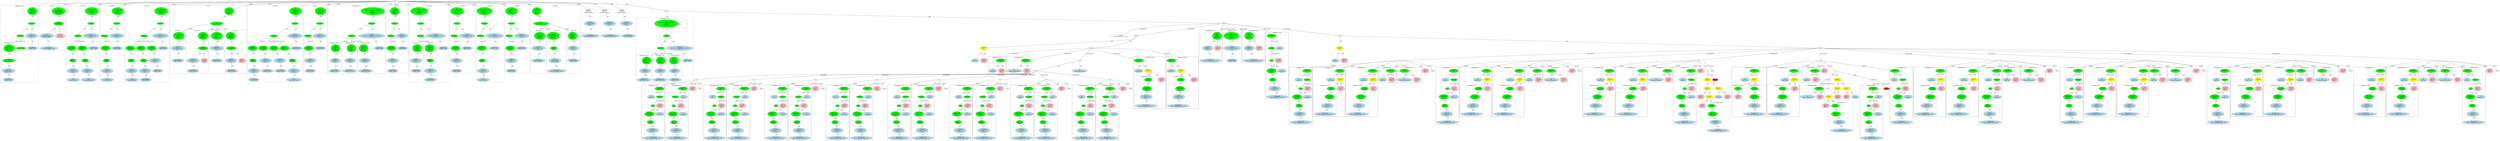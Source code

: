 strict graph "" {
	graph [bb="0,0,31318,2152.8"];
	node [label="\N"];
	subgraph cluster170 {
		graph [bb="6488,891.85,6958,2075.8",
			label="memhelper.c:24:5",
			lheight=0.21,
			lp="6723,2064.3",
			lwidth=1.39,
			style=dashed
		];
		subgraph cluster173 {
			graph [bb="6496,899.85,6672,1507.7",
				label="memhelper.c:24:23",
				lheight=0.21,
				lp="6584,1496.2",
				lwidth=1.47,
				style=dashed
			];
			176	[fillcolor=lightblue,
				height=0.74639,
				label="IdentifierType
names: ['char']",
				pos="6584,934.72",
				style="filled,dashed",
				width=1.8856];
			175	[fillcolor=lightblue,
				height=1.041,
				label="TypeDecl
declname: format
quals: ['const']",
				pos="6584,1071.1",
				style="filled,dashed",
				width=2.2195];
			175 -- 176	[label=type,
				lp="6596,1008.1",
				pos="6584,1033.4 6584,1010.7 6584,982.11 6584,961.75"];
			174	[fillcolor=green,
				height=0.74639,
				label="PtrDecl
quals: ['restrict']",
				pos="6588,1228.6",
				style="filled,dashed",
				width=2.0428];
			174 -- 175	[label=type,
				lp="6598,1144.4",
				pos="6587.3,1201.6 6586.7,1176.2 6585.7,1137.2 6584.9,1108.7"];
			173	[fillcolor=green,
				height=1.6303,
				label="Decl
name: format
quals: ['const']
storage: []
funcspec: []",
				pos="6594,1418",
				style="filled,dashed",
				width=1.866];
			173 -- 174	[label=type,
				lp="6604,1333.8",
				pos="6592.2,1359.3 6591,1324.6 6589.7,1282.3 6588.8,1255.6"];
		}
		172	[fillcolor=green,
			height=0.5,
			label=ParamList,
			pos="6657,1607.4",
			style="filled,dashed",
			width=1.3179];
		172 -- 173	[label="params[0]",
			lp="6660,1523.2",
			pos="6651.3,1589.4 6642.7,1563.8 6625.9,1513.9 6612.7,1474.7"];
		177	[fillcolor=green,
			height=0.5,
			label=EllipsisParam,
			pos="6740,1418",
			style="filled,dashed",
			width=1.661];
		172 -- 177	[label="params[1]",
			lp="6726,1523.2",
			pos="6664.9,1589.6 6672.1,1574.3 6682.9,1551.1 6692,1530.7 6706.9,1497.4 6723.6,1458.1 6732.8,1436.1"];
		171	[fillcolor=green,
			height=0.5,
			label=FuncDecl,
			pos="6657,1796.8",
			style="filled,dashed",
			width=1.2457];
		171 -- 172	[label=args,
			lp="6668.5,1712.6",
			pos="6657,1778.5 6657,1742.8 6657,1661.3 6657,1625.6"];
		178	[fillcolor=lightblue,
			height=1.041,
			label="TypeDecl
declname: printf
quals: []",
			pos="6806,1607.4",
			style="filled,dashed",
			width=2.1017];
		171 -- 178	[label=type,
			lp="6740,1712.6",
			pos="6670,1779.5 6694.1,1749.1 6746.4,1683.3 6778.7,1642.7"];
		179	[fillcolor=lightblue,
			height=0.74639,
			label="IdentifierType
names: ['int']",
			pos="6884,1418",
			style="filled,dashed",
			width=1.8463];
		178 -- 179	[label=type,
			lp="6855,1523.2",
			pos="6821,1570.3 6836.4,1533.5 6859.7,1477.3 6873.3,1444.8"];
		170	[fillcolor=green,
			height=1.6303,
			label="Decl
name: printf
quals: []
storage: []
funcspec: []",
			pos="6569,1986.1",
			style="filled,dashed",
			width=1.6499];
		170 -- 171	[label=type,
			lp="6623,1902",
			pos="6593.7,1932.5 6612.4,1892.8 6636.7,1841 6649,1814.7"];
	}
	subgraph cluster200 {
		graph [bb="16837,1193.8,17113,1697.1",
			label="memhelper.c:33:21",
			lheight=0.21,
			lp="16975,1685.6",
			lwidth=1.47
		];
		202	[fillcolor=lightblue,
			height=0.74639,
			label="IdentifierType
names: ['unsigned', 'long', 'int']",
			pos="16975,1228.6",
			style="filled,dashed",
			width=3.6141];
		201	[fillcolor=lightblue,
			height=1.041,
			label="TypeDecl
declname: a1
quals: []",
			pos="16920,1418",
			style=filled,
			width=1.7481];
		201 -- 202	[label=type,
			lp="16957,1333.8",
			pos="16931,1380.9 16941,1344.2 16958,1288.3 16967,1255.7"];
		200	[fillcolor=green,
			height=1.6303,
			label="Decl
name: a1
quals: []
storage: []
funcspec: []",
			pos="16920,1607.4",
			style=filled,
			width=1.591];
		200 -- 201	[label=type,
			lp="16932,1523.2",
			pos="16920,1548.6 16920,1518.3 16920,1482.1 16920,1455.6"];
		203	[fillcolor=pink,
			height=1.041,
			label="Constant
type: int
value: 0",
			pos="17047,1418",
			style=filled,
			width=1.2767];
		200 -- 203	[label=init,
			lp="16996,1523.2",
			pos="16955,1560.2 16967,1543.8 16980,1525.1 16992,1507.7 17004,1489.7 17017,1469.1 17027,1452.2"];
	}
	subgraph cluster204 {
		graph [bb="17121,1193.8,17347,1697.1",
			label="memhelper.c:34:8",
			lheight=0.21,
			lp="17234,1685.6",
			lwidth=1.39,
			style=dashed
		];
		206	[fillcolor=lightblue,
			height=0.74639,
			label="IdentifierType
names: ['char']",
			pos="17234,1228.6",
			style="filled,dashed",
			width=1.8856];
		205	[fillcolor=lightblue,
			height=1.041,
			label="TypeDecl
declname: switch_target
quals: []",
			pos="17234,1418",
			style="filled,dashed",
			width=2.9266];
		205 -- 206	[label=type,
			lp="17246,1333.8",
			pos="17234,1380.4 17234,1343.7 17234,1288 17234,1255.6"];
		204	[fillcolor=green,
			height=1.6303,
			label="Decl
name: switch_target
quals: []
storage: []
funcspec: []",
			pos="17226,1607.4",
			style="filled,dashed",
			width=2.4945];
		204 -- 205	[label=type,
			lp="17241,1523.2",
			pos="17228,1548.6 17230,1518.3 17231,1482.1 17232,1455.6"];
	}
	subgraph cluster224 {
		graph [bb="24354,367.25,24746,1128.9",
			label="memhelper.c:39:7",
			lheight=0.21,
			lp="24550,1117.4",
			lwidth=1.39
		];
		subgraph cluster228 {
			graph [bb="24362,375.25,24638,856.25",
				label="memhelper.c:39:20",
				lheight=0.21,
				lp="24500,844.75",
				lwidth=1.47,
				style=dashed
			];
			231	[fillcolor=lightblue,
				height=0.74639,
				label="IdentifierType
names: ['unsigned', 'long', 'int']",
				pos="24500,410.12",
				style="filled,dashed",
				width=3.6141];
			230	[fillcolor=lightblue,
				height=1.041,
				label="TypeDecl
declname: None
quals: []",
				pos="24515,536.08",
				style=filled,
				width=2.082];
			230 -- 231	[label=type,
				lp="24520,473.1",
				pos="24511,498.56 24508,478.85 24505,454.98 24503,437.16"];
			229	[fillcolor=green,
				height=1.041,
				label="Typename
name: None
quals: []",
				pos="24537,672.42",
				style=filled,
				width=1.6303];
			229 -- 230	[label=type,
				lp="24539,609.45",
				pos="24531,635.07 24528,615.95 24524,592.58 24521,573.46"];
			228	[fillcolor=green,
				height=0.74639,
				label="UnaryOp
op: sizeof",
				pos="24540,798.38",
				style=filled,
				width=1.3749];
			228 -- 229	[label=expr,
				lp="24550,735.4",
				pos="24539,771.39 24539,753.64 24538,729.87 24538,710.19"];
		}
		225	[fillcolor=lightblue,
			height=0.74639,
			label="ID
name: srcp",
			pos="24564,934.72",
			style=filled,
			width=1.5124];
		224	[fillcolor=green,
			height=0.74639,
			label="Assignment
op: -=",
			pos="24680,1071.1",
			style=filled,
			width=1.6106];
		224 -- 225	[label=lvalue,
			lp="24649,1008.1",
			pos="24659,1045.7 24638,1021.4 24606,984.16 24585,959.87"];
		226	[fillcolor=yellow,
			height=0.74639,
			label="BinaryOp
op: *",
			pos="24686,934.72",
			style=filled,
			width=1.3749];
		224 -- 226	[label=rvalue,
			lp="24700,1008.1",
			pos="24681,1044.2 24682,1020.5 24684,985.76 24685,962.01"];
		226 -- 228	[label=right,
			lp="24630,871.75",
			pos="24658,912.22 24639,897.13 24614,876.18 24593,856.25 24582,845.77 24570,833.46 24561,822.98"];
		227	[fillcolor=pink,
			height=1.041,
			label="Constant
type: int
value: 6",
			pos="24692,798.38",
			style=filled,
			width=1.2767];
		226 -- 227	[label=left,
			lp="24698,871.75",
			pos="24687,907.82 24688,887.39 24689,858.63 24690,835.87"];
	}
	subgraph cluster181 {
		graph [bb="7971,891.85,8693,1886.5",
			label="memhelper.c:30:6",
			lheight=0.21,
			lp="8332,1875",
			lwidth=1.39,
			style=dashed
		];
		subgraph cluster187 {
			graph [bb="8177,899.85,8367,1318.3",
				label="memhelper.c:30:56",
				lheight=0.21,
				lp="8272,1306.8",
				lwidth=1.47,
				style=dashed
			];
			189	[fillcolor=lightblue,
				height=0.74639,
				label="IdentifierType
names: ['long', 'int']",
				pos="8272,934.72",
				style="filled,dashed",
				width=2.4159];
			188	[fillcolor=lightblue,
				height=1.041,
				label="TypeDecl
declname: srcp
quals: []",
				pos="8277,1071.1",
				style="filled,dashed",
				width=1.9445];
			188 -- 189	[label=type,
				lp="8286,1008.1",
				pos="8275.6,1033.4 8274.8,1010.7 8273.7,982.11 8273,961.75"];
			187	[fillcolor=green,
				height=1.6303,
				label="Decl
name: srcp
quals: []
storage: []
funcspec: []",
				pos="8284,1228.6",
				style="filled,dashed",
				width=1.591];
			187 -- 188	[label=type,
				lp="8292,1144.4",
				pos="8281.4,1169.7 8280.5,1149.3 8279.5,1127 8278.7,1108.8"];
		}
		subgraph cluster184 {
			graph [bb="7979,899.85,8169,1318.3",
				label="memhelper.c:30:41",
				lheight=0.21,
				lp="8074,1306.8",
				lwidth=1.47,
				style=dashed
			];
			186	[fillcolor=lightblue,
				height=0.74639,
				label="IdentifierType
names: ['long', 'int']",
				pos="8074,934.72",
				style="filled,dashed",
				width=2.4159];
			185	[fillcolor=lightblue,
				height=1.041,
				label="TypeDecl
declname: dstp
quals: []",
				pos="8085,1071.1",
				style="filled,dashed",
				width=1.9445];
			185 -- 186	[label=type,
				lp="8092,1008.1",
				pos="8082,1033.4 8080.1,1010.7 8077.8,982.11 8076.1,961.75"];
			184	[fillcolor=green,
				height=1.6303,
				label="Decl
name: dstp
quals: []
storage: []
funcspec: []",
				pos="8102,1228.6",
				style="filled,dashed",
				width=1.591];
			184 -- 185	[label=type,
				lp="8105,1144.4",
				pos="8095.7,1170.1 8093.5,1149.5 8091,1126.9 8089,1108.6"];
		}
		subgraph cluster190 {
			graph [bb="8375,899.85,8539,1318.3",
				label="memhelper.c:30:69",
				lheight=0.21,
				lp="8457,1306.8",
				lwidth=1.47,
				style=dashed
			];
			192	[fillcolor=lightblue,
				height=0.74639,
				label="IdentifierType
names: ['size_t']",
				pos="8457,934.72",
				style="filled,dashed",
				width=2.0428];
			191	[fillcolor=lightblue,
				height=1.041,
				label="TypeDecl
declname: len
quals: []",
				pos="8453,1071.1",
				style="filled,dashed",
				width=1.8267];
			191 -- 192	[label=type,
				lp="8467,1008.1",
				pos="8454.1,1033.4 8454.8,1010.7 8455.6,982.11 8456.2,961.75"];
			190	[fillcolor=green,
				height=1.6303,
				label="Decl
name: len
quals: []
storage: []
funcspec: []",
				pos="8444,1228.6",
				style="filled,dashed",
				width=1.591];
			190 -- 191	[label=type,
				lp="8461,1144.4",
				pos="8447.4,1169.7 8448.5,1149.3 8449.8,1127 8450.9,1108.8"];
		}
		183	[fillcolor=green,
			height=0.5,
			label=ParamList,
			pos="8284,1418",
			style="filled,dashed",
			width=1.3179];
		183 -- 184	[label="params[0]",
			lp="8224,1333.8",
			pos="8264.7,1401.5 8241.8,1382.8 8203,1349.9 8173,1318.3 8160.5,1305.2 8147.8,1290 8136.7,1276"];
		183 -- 187	[label="params[1]",
			lp="8312,1333.8",
			pos="8284,1399.7 8284,1374.4 8284,1326.2 8284,1287.5"];
		183 -- 190	[label="params[2]",
			lp="8392,1333.8",
			pos="8298.6,1400.7 8316.1,1381.3 8346,1347.7 8371,1318.3 8383,1304.2 8395.9,1288.6 8407.5,1274.5"];
		182	[fillcolor=green,
			height=0.5,
			label=FuncDecl,
			pos="8402,1607.4",
			style="filled,dashed",
			width=1.2457];
		182 -- 183	[label=args,
			lp="8364.5,1523.2",
			pos="8391.5,1589.8 8369.1,1554.2 8316.8,1471.1 8294.4,1435.6"];
		193	[fillcolor=lightblue,
			height=1.041,
			label="TypeDecl
declname: sha_wordcopy_fwd_aligned
quals: []",
			pos="8521,1418",
			style="filled,dashed",
			width=4.5176];
		182 -- 193	[label=type,
			lp="8469,1523.2",
			pos="8412.6,1589.8 8431.6,1559.8 8472.2,1495.9 8497.9,1455.4"];
		194	[fillcolor=lightblue,
			height=0.74639,
			label="IdentifierType
names: ['void']",
			pos="8616,1228.6",
			style="filled,dashed",
			width=1.9053];
		193 -- 194	[label=type,
			lp="8577,1333.8",
			pos="8539.5,1380.4 8558.2,1343.6 8586.6,1287.7 8603,1255.3"];
		181	[fillcolor=green,
			height=1.6303,
			label="Decl
name: sha_wordcopy_fwd_aligned
quals: []
storage: []
funcspec: []",
			pos="8402,1796.8",
			style="filled,dashed",
			width=4.0659];
		181 -- 182	[label=type,
			lp="8414,1712.6",
			pos="8402,1738 8402,1699.3 8402,1650.9 8402,1625.6"];
	}
	subgraph cluster196 {
		graph [bb="16553,1193.8,16829,1697.1",
			label="memhelper.c:32:21",
			lheight=0.21,
			lp="16691,1685.6",
			lwidth=1.47
		];
		198	[fillcolor=lightblue,
			height=0.74639,
			label="IdentifierType
names: ['unsigned', 'long', 'int']",
			pos="16691,1228.6",
			style="filled,dashed",
			width=3.6141];
		197	[fillcolor=lightblue,
			height=1.041,
			label="TypeDecl
declname: a0
quals: []",
			pos="16636,1418",
			style=filled,
			width=1.7481];
		197 -- 198	[label=type,
			lp="16673,1333.8",
			pos="16647,1380.9 16657,1344.2 16674,1288.3 16683,1255.7"];
		196	[fillcolor=green,
			height=1.6303,
			label="Decl
name: a0
quals: []
storage: []
funcspec: []",
			pos="16636,1607.4",
			style=filled,
			width=1.591];
		196 -- 197	[label=type,
			lp="16648,1523.2",
			pos="16636,1548.6 16636,1518.3 16636,1482.1 16636,1455.6"];
		199	[fillcolor=pink,
			height=1.041,
			label="Constant
type: int
value: 0",
			pos="16763,1418",
			style=filled,
			width=1.2767];
		196 -- 199	[label=init,
			lp="16712,1523.2",
			pos="16671,1560.2 16683,1543.8 16696,1525.1 16708,1507.7 16720,1489.7 16733,1469.1 16743,1452.2"];
	}
	subgraph cluster232 {
		graph [bb="24754,367.25,25146,1128.9",
			label="memhelper.c:40:7",
			lheight=0.21,
			lp="24950,1117.4",
			lwidth=1.39
		];
		subgraph cluster236 {
			graph [bb="24762,375.25,25038,856.25",
				label="memhelper.c:40:20",
				lheight=0.21,
				lp="24900,844.75",
				lwidth=1.47,
				style=dashed
			];
			239	[fillcolor=lightblue,
				height=0.74639,
				label="IdentifierType
names: ['unsigned', 'long', 'int']",
				pos="24900,410.12",
				style="filled,dashed",
				width=3.6141];
			238	[fillcolor=lightblue,
				height=1.041,
				label="TypeDecl
declname: None
quals: []",
				pos="24941,536.08",
				style=filled,
				width=2.082];
			238 -- 239	[label=type,
				lp="24934,473.1",
				pos="24929,498.89 24923,479.17 24915,455.21 24909,437.3"];
			237	[fillcolor=green,
				height=1.041,
				label="Typename
name: None
quals: []",
				pos="24957,672.42",
				style=filled,
				width=1.6303];
			237 -- 238	[label=type,
				lp="24962,609.45",
				pos="24953,634.71 24950,615.76 24948,592.69 24945,573.74"];
			236	[fillcolor=green,
				height=0.74639,
				label="UnaryOp
op: sizeof",
				pos="24967,798.38",
				style=filled,
				width=1.3749];
			236 -- 237	[label=expr,
				lp="24974,735.4",
				pos="24965,771.39 24963,753.64 24962,729.87 24960,710.19"];
		}
		233	[fillcolor=lightblue,
			height=0.74639,
			label="ID
name: dstp",
			pos="24964,934.72",
			style=filled,
			width=1.5124];
		232	[fillcolor=green,
			height=0.74639,
			label="Assignment
op: -=",
			pos="25080,1071.1",
			style=filled,
			width=1.6106];
		232 -- 233	[label=lvalue,
			lp="25049,1008.1",
			pos="25059,1045.7 25038,1021.4 25006,984.16 24985,959.87"];
		234	[fillcolor=yellow,
			height=0.74639,
			label="BinaryOp
op: *",
			pos="25086,934.72",
			style=filled,
			width=1.3749];
		232 -- 234	[label=rvalue,
			lp="25100,1008.1",
			pos="25081,1044.2 25082,1020.5 25084,985.76 25085,962.01"];
		234 -- 236	[label=right,
			lp="25050,871.75",
			pos="25065,910.32 25044,885.81 25010,847.54 24988,822.96"];
		235	[fillcolor=pink,
			height=1.041,
			label="Constant
type: int
value: 7",
			pos="25092,798.38",
			style=filled,
			width=1.2767];
		234 -- 235	[label=left,
			lp="25098,871.75",
			pos="25087,907.82 25088,887.39 25089,858.63 25090,835.87"];
	}
	subgraph cluster214 {
		graph [bb="24070,249.3,24346,1128.9",
			label="memhelper.c:38:7",
			lheight=0.21,
			lp="24208,1117.4",
			lwidth=1.39
		];
		215	[fillcolor=lightblue,
			height=0.74639,
			label="ID
name: a0",
			pos="24175,934.72",
			style=filled,
			width=1.316];
		214	[fillcolor=green,
			height=0.74639,
			label="Assignment
op: =",
			pos="24280,1071.1",
			style=filled,
			width=1.6106];
		214 -- 215	[label=lvalue,
			lp="24253,1008.1",
			pos="24261,1045.4 24242,1021 24213,983.93 24194,959.76"];
		216	[fillcolor=green,
			height=0.5,
			label=ArrayRef,
			pos="24285,934.72",
			style=filled,
			width=1.2277];
		214 -- 216	[label=rvalue,
			lp="24299,1008.1",
			pos="24281,1044.2 24282,1017.3 24283,976.14 24284,953.01"];
		217	[fillcolor=green,
			height=0.5,
			label=Cast,
			pos="24200,798.38",
			style=filled,
			width=0.75];
		216 -- 217	[label=name,
			lp="24266,871.75",
			pos="24274,916.98 24258,890.95 24226,841.13 24210,815.49"];
		223	[fillcolor=pink,
			height=1.041,
			label="Constant
type: int
value: 0",
			pos="24291,798.38",
			style=filled,
			width=1.2767];
		216 -- 223	[label=subscript,
			lp="24312,871.75",
			pos="24286,916.71 24287,896.51 24288,862.27 24289,835.97"];
		218	[fillcolor=green,
			height=1.041,
			label="Typename
name: None
quals: []",
			pos="24153,672.42",
			style=filled,
			width=1.6303];
		217 -- 218	[label=to_type,
			lp="24200,735.4",
			pos="24194,780.66 24187,762.42 24175,732.68 24167,709.15"];
		222	[fillcolor=lightblue,
			height=0.74639,
			label="ID
name: srcp",
			pos="24284,672.42",
			style=filled,
			width=1.5124];
		217 -- 222	[label=expr,
			lp="24260,735.4",
			pos="24211,781.68 24225,760.7 24250,723.29 24267,698.42"];
		221	[fillcolor=lightblue,
			height=0.74639,
			label="IdentifierType
names: ['unsigned', 'long', 'int']",
			pos="24208,284.17",
			style="filled,dashed",
			width=3.6141];
		220	[fillcolor=lightblue,
			height=1.041,
			label="TypeDecl
declname: None
quals: []",
			pos="24180,410.12",
			style=filled,
			width=2.082];
		220 -- 221	[label=type,
			lp="24207,347.15",
			pos="24188,372.6 24193,352.89 24198,329.03 24202,311.21"];
		219	[fillcolor=green,
			height=0.74639,
			label="PtrDecl
quals: []",
			pos="24160,536.08",
			style=filled,
			width=1.2178];
		219 -- 220	[label=type,
			lp="24183,473.1",
			pos="24164,509.09 24167,491.34 24171,467.57 24174,447.89"];
		218 -- 219	[label=type,
			lp="24168,609.45",
			pos="24155,634.71 24156,612.03 24158,583.46 24159,563.1"];
	}
	subgraph cluster240 {
		graph [bb="25154,889.25,25380,1128.9",
			label="memhelper.c:41:7",
			lheight=0.21,
			lp="25267,1117.4",
			lwidth=1.39
		];
		241	[fillcolor=lightblue,
			height=0.74639,
			label="ID
name: len",
			pos="25212,934.72",
			style=filled,
			width=1.3946];
		240	[fillcolor=green,
			height=0.74639,
			label="Assignment
op: +=",
			pos="25220,1071.1",
			style=filled,
			width=1.6106];
		240 -- 241	[label=lvalue,
			lp="25233,1008.1",
			pos="25218,1044.2 25217,1020.5 25215,985.76 25214,962.01"];
		242	[fillcolor=pink,
			height=1.041,
			label="Constant
type: int
value: 6",
			pos="25326,934.72",
			style=filled,
			width=1.2767];
		240 -- 242	[label=rvalue,
			lp="25290,1008.1",
			pos="25239,1045.4 25257,1023.3 25283,990.74 25301,966.83"];
	}
	subgraph cluster243 {
		graph [bb="25388,889.25,25694,1128.9",
			label="memhelper.c:42:7",
			lheight=0.21,
			lp="25541,1117.4",
			lwidth=1.39
		];
		244	[fillcolor=lightblue,
			height=0.74639,
			label="ID
name: switch_target",
			pos="25486,934.72",
			style=filled,
			width=2.4945];
		243	[fillcolor=green,
			height=0.74639,
			label="Assignment
op: =",
			pos="25486,1071.1",
			style=filled,
			width=1.6106];
		243 -- 244	[label=lvalue,
			lp="25503,1008.1",
			pos="25486,1044.2 25486,1020.5 25486,985.76 25486,962.01"];
		245	[fillcolor=pink,
			height=1.041,
			label="Constant
type: int
value: 1",
			pos="25640,934.72",
			style=filled,
			width=1.2767];
		243 -- 245	[label=rvalue,
			lp="25591,1008.1",
			pos="25516,1048.1 25536,1033.1 25563,1012.5 25585,992.59 25594,984.05 25604,974.2 25613,965.13"];
	}
	subgraph cluster249 {
		graph [bb="26432,249.3,26708,1128.9",
			label="memhelper.c:45:7",
			lheight=0.21,
			lp="26570,1117.4",
			lwidth=1.39
		];
		250	[fillcolor=lightblue,
			height=0.74639,
			label="ID
name: a1",
			pos="26538,934.72",
			style=filled,
			width=1.316];
		249	[fillcolor=green,
			height=0.74639,
			label="Assignment
op: =",
			pos="26642,1071.1",
			style=filled,
			width=1.6106];
		249 -- 250	[label=lvalue,
			lp="26616,1008.1",
			pos="26623,1045.4 26604,1021 26575,983.93 26557,959.76"];
		251	[fillcolor=green,
			height=0.5,
			label=ArrayRef,
			pos="26648,934.72",
			style=filled,
			width=1.2277];
		249 -- 251	[label=rvalue,
			lp="26662,1008.1",
			pos="26643,1044.2 26644,1017.3 26646,976.14 26647,953.01"];
		252	[fillcolor=green,
			height=0.5,
			label=Cast,
			pos="26561,798.38",
			style=filled,
			width=0.75];
		251 -- 252	[label=name,
			lp="26626,871.75",
			pos="26637,917.15 26627,901.51 26611,877.35 26597,856.25 26588,842.5 26578,826.78 26571,815.36"];
		258	[fillcolor=pink,
			height=1.041,
			label="Constant
type: int
value: 0",
			pos="26652,798.38",
			style=filled,
			width=1.2767];
		251 -- 258	[label=subscript,
			lp="26674,871.75",
			pos="26649,916.71 26649,896.51 26650,862.27 26651,835.97"];
		253	[fillcolor=green,
			height=1.041,
			label="Typename
name: None
quals: []",
			pos="26515,672.42",
			style=filled,
			width=1.6303];
		252 -- 253	[label=to_type,
			lp="26560,735.4",
			pos="26555,780.66 26548,762.42 26537,732.68 26528,709.15"];
		257	[fillcolor=lightblue,
			height=0.74639,
			label="ID
name: srcp",
			pos="26646,672.42",
			style=filled,
			width=1.5124];
		252 -- 257	[label=expr,
			lp="26620,735.4",
			pos="26572,781.68 26586,760.7 26612,723.29 26629,698.42"];
		256	[fillcolor=lightblue,
			height=0.74639,
			label="IdentifierType
names: ['unsigned', 'long', 'int']",
			pos="26570,284.17",
			style="filled,dashed",
			width=3.6141];
		255	[fillcolor=lightblue,
			height=1.041,
			label="TypeDecl
declname: None
quals: []",
			pos="26542,410.12",
			style=filled,
			width=2.082];
		255 -- 256	[label=type,
			lp="26569,347.15",
			pos="26550,372.6 26555,352.89 26560,329.03 26564,311.21"];
		254	[fillcolor=green,
			height=0.74639,
			label="PtrDecl
quals: []",
			pos="26522,536.08",
			style=filled,
			width=1.2178];
		254 -- 255	[label=type,
			lp="26545,473.1",
			pos="26526,509.09 26529,491.34 26533,467.57 26536,447.89"];
		253 -- 254	[label=type,
			lp="26530,609.45",
			pos="26517,634.71 26518,612.03 26520,583.46 26521,563.1"];
	}
	subgraph cluster259 {
		graph [bb="26716,367.25,27108,1128.9",
			label="memhelper.c:46:7",
			lheight=0.21,
			lp="26912,1117.4",
			lwidth=1.39
		];
		subgraph cluster263 {
			graph [bb="26724,375.25,27000,856.25",
				label="memhelper.c:46:20",
				lheight=0.21,
				lp="26862,844.75",
				lwidth=1.47,
				style=dashed
			];
			266	[fillcolor=lightblue,
				height=0.74639,
				label="IdentifierType
names: ['unsigned', 'long', 'int']",
				pos="26862,410.12",
				style="filled,dashed",
				width=3.6141];
			265	[fillcolor=lightblue,
				height=1.041,
				label="TypeDecl
declname: None
quals: []",
				pos="26869,536.08",
				style=filled,
				width=2.082];
			265 -- 266	[label=type,
				lp="26877,473.1",
				pos="26867,498.56 26866,478.85 26864,454.98 26863,437.16"];
			264	[fillcolor=green,
				height=1.041,
				label="Typename
name: None
quals: []",
				pos="26880,672.42",
				style=filled,
				width=1.6303];
			264 -- 265	[label=type,
				lp="26887,609.45",
				pos="26877,634.71 26875,615.76 26874,592.69 26872,573.74"];
			263	[fillcolor=green,
				height=0.74639,
				label="UnaryOp
op: sizeof",
				pos="26901,798.38",
				style=filled,
				width=1.3749];
			263 -- 264	[label=expr,
				lp="26904,735.4",
				pos="26897,771.39 26894,753.5 26889,729.49 26886,709.72"];
		}
		260	[fillcolor=lightblue,
			height=0.74639,
			label="ID
name: srcp",
			pos="26780,934.72",
			style=filled,
			width=1.5124];
		259	[fillcolor=green,
			height=0.74639,
			label="Assignment
op: -=",
			pos="26782,1071.1",
			style=filled,
			width=1.6106];
		259 -- 260	[label=lvalue,
			lp="26798,1008.1",
			pos="26782,1044.2 26781,1020.5 26781,985.76 26780,962.01"];
		261	[fillcolor=yellow,
			height=0.74639,
			label="BinaryOp
op: *",
			pos="26902,934.72",
			style=filled,
			width=1.3749];
		259 -- 261	[label=rvalue,
			lp="26859,1008.1",
			pos="26803,1046.1 26825,1021.6 26859,983.91 26881,959.53"];
		261 -- 263	[label=right,
			lp="26914,871.75",
			pos="26902,907.82 26902,884.18 26901,849.41 26901,825.66"];
		262	[fillcolor=pink,
			height=1.041,
			label="Constant
type: int
value: 5",
			pos="27054,798.38",
			style=filled,
			width=1.2767];
		261 -- 262	[label=left,
			lp="27002,871.75",
			pos="26932,913.16 26953,898.34 26981,877.31 27004,856.25 27013,848.19 27021,838.76 27029,829.93"];
	}
	subgraph cluster267 {
		graph [bb="27116,367.25,27508,1128.9",
			label="memhelper.c:47:7",
			lheight=0.21,
			lp="27312,1117.4",
			lwidth=1.39
		];
		subgraph cluster271 {
			graph [bb="27124,375.25,27400,856.25",
				label="memhelper.c:47:20",
				lheight=0.21,
				lp="27262,844.75",
				lwidth=1.47,
				style=dashed
			];
			274	[fillcolor=lightblue,
				height=0.74639,
				label="IdentifierType
names: ['unsigned', 'long', 'int']",
				pos="27262,410.12",
				style="filled,dashed",
				width=3.6141];
			273	[fillcolor=lightblue,
				height=1.041,
				label="TypeDecl
declname: None
quals: []",
				pos="27269,536.08",
				style=filled,
				width=2.082];
			273 -- 274	[label=type,
				lp="27277,473.1",
				pos="27267,498.56 27266,478.85 27264,454.98 27263,437.16"];
			272	[fillcolor=green,
				height=1.041,
				label="Typename
name: None
quals: []",
				pos="27290,672.42",
				style=filled,
				width=1.6303];
			272 -- 273	[label=type,
				lp="27293,609.45",
				pos="27284,635.07 27281,615.95 27278,592.58 27275,573.46"];
			271	[fillcolor=green,
				height=0.74639,
				label="UnaryOp
op: sizeof",
				pos="27301,798.38",
				style=filled,
				width=1.3749];
			271 -- 272	[label=expr,
				lp="27308,735.4",
				pos="27299,771.39 27297,753.64 27295,729.87 27293,710.19"];
		}
		268	[fillcolor=lightblue,
			height=0.74639,
			label="ID
name: dstp",
			pos="27180,934.72",
			style=filled,
			width=1.5124];
		267	[fillcolor=green,
			height=0.74639,
			label="Assignment
op: -=",
			pos="27182,1071.1",
			style=filled,
			width=1.6106];
		267 -- 268	[label=lvalue,
			lp="27198,1008.1",
			pos="27182,1044.2 27181,1020.5 27181,985.76 27180,962.01"];
		269	[fillcolor=yellow,
			height=0.74639,
			label="BinaryOp
op: *",
			pos="27302,934.72",
			style=filled,
			width=1.3749];
		267 -- 269	[label=rvalue,
			lp="27259,1008.1",
			pos="27203,1046.1 27225,1021.6 27259,983.91 27281,959.53"];
		269 -- 271	[label=right,
			lp="27314,871.75",
			pos="27302,907.82 27302,884.18 27301,849.41 27301,825.66"];
		270	[fillcolor=pink,
			height=1.041,
			label="Constant
type: int
value: 6",
			pos="27454,798.38",
			style=filled,
			width=1.2767];
		269 -- 270	[label=left,
			lp="27402,871.75",
			pos="27332,913.16 27353,898.34 27381,877.31 27404,856.25 27413,848.19 27421,838.76 27429,829.93"];
	}
	subgraph cluster329 {
		graph [bb="29796,367.25,30188,1128.9",
			label="memhelper.c:60:7",
			lheight=0.21,
			lp="29992,1117.4",
			lwidth=1.39
		];
		subgraph cluster333 {
			graph [bb="29804,375.25,30080,856.25",
				label="memhelper.c:60:20",
				lheight=0.21,
				lp="29942,844.75",
				lwidth=1.47,
				style=dashed
			];
			336	[fillcolor=lightblue,
				height=0.74639,
				label="IdentifierType
names: ['unsigned', 'long', 'int']",
				pos="29942,410.12",
				style="filled,dashed",
				width=3.6141];
			335	[fillcolor=lightblue,
				height=1.041,
				label="TypeDecl
declname: None
quals: []",
				pos="29955,536.08",
				style=filled,
				width=2.082];
			335 -- 336	[label=type,
				lp="29961,473.1",
				pos="29951,498.56 29949,478.85 29947,454.98 29945,437.16"];
			334	[fillcolor=green,
				height=1.041,
				label="Typename
name: None
quals: []",
				pos="29974,672.42",
				style=filled,
				width=1.6303];
			334 -- 335	[label=type,
				lp="29978,609.45",
				pos="29969,635.07 29966,616.11 29963,592.96 29960,573.93"];
			333	[fillcolor=green,
				height=0.74639,
				label="UnaryOp
op: sizeof",
				pos="30009,798.38",
				style=filled,
				width=1.3749];
			333 -- 334	[label=expr,
				lp="30006,735.4",
				pos="30002,771.69 29997,753.68 29990,729.36 29984,709.41"];
		}
		330	[fillcolor=lightblue,
			height=0.74639,
			label="ID
name: srcp",
			pos="30007,934.72",
			style=filled,
			width=1.5124];
		329	[fillcolor=green,
			height=0.74639,
			label="Assignment
op: -=",
			pos="30122,1071.1",
			style=filled,
			width=1.6106];
		329 -- 330	[label=lvalue,
			lp="30091,1008.1",
			pos="30101,1045.7 30080,1021.4 30048,984.16 30028,959.87"];
		331	[fillcolor=yellow,
			height=0.74639,
			label="BinaryOp
op: *",
			pos="30129,934.72",
			style=filled,
			width=1.3749];
		329 -- 331	[label=rvalue,
			lp="30142,1008.1",
			pos="30123,1044.2 30125,1020.5 30126,985.76 30128,962.01"];
		331 -- 333	[label=right,
			lp="30092,871.75",
			pos="30108,910.32 30086,885.81 30052,847.54 30030,822.96"];
		332	[fillcolor=pink,
			height=1.041,
			label="Constant
type: int
value: 3",
			pos="30134,798.38",
			style=filled,
			width=1.2767];
		331 -- 332	[label=left,
			lp="30140,871.75",
			pos="30130,907.82 30131,887.39 30132,858.63 30133,835.87"];
	}
	subgraph cluster337 {
		graph [bb="30196,367.25,30588,1128.9",
			label="memhelper.c:61:7",
			lheight=0.21,
			lp="30392,1117.4",
			lwidth=1.39
		];
		subgraph cluster341 {
			graph [bb="30204,375.25,30480,856.25",
				label="memhelper.c:61:20",
				lheight=0.21,
				lp="30342,844.75",
				lwidth=1.47,
				style=dashed
			];
			344	[fillcolor=lightblue,
				height=0.74639,
				label="IdentifierType
names: ['unsigned', 'long', 'int']",
				pos="30342,410.12",
				style="filled,dashed",
				width=3.6141];
			343	[fillcolor=lightblue,
				height=1.041,
				label="TypeDecl
declname: None
quals: []",
				pos="30383,536.08",
				style=filled,
				width=2.082];
			343 -- 344	[label=type,
				lp="30376,473.1",
				pos="30371,498.89 30365,479.17 30357,455.21 30351,437.3"];
			342	[fillcolor=green,
				height=1.041,
				label="Typename
name: None
quals: []",
				pos="30405,672.42",
				style=filled,
				width=1.6303];
			342 -- 343	[label=type,
				lp="30407,609.45",
				pos="30399,635.07 30396,615.95 30392,592.58 30389,573.46"];
			341	[fillcolor=green,
				height=0.74639,
				label="UnaryOp
op: sizeof",
				pos="30415,798.38",
				style=filled,
				width=1.3749];
			341 -- 342	[label=expr,
				lp="30422,735.4",
				pos="30413,771.39 30411,753.64 30410,729.87 30408,710.19"];
		}
		338	[fillcolor=lightblue,
			height=0.74639,
			label="ID
name: dstp",
			pos="30406,934.72",
			style=filled,
			width=1.5124];
		337	[fillcolor=green,
			height=0.74639,
			label="Assignment
op: -=",
			pos="30522,1071.1",
			style=filled,
			width=1.6106];
		337 -- 338	[label=lvalue,
			lp="30491,1008.1",
			pos="30501,1045.7 30480,1021.4 30448,984.16 30427,959.87"];
		339	[fillcolor=yellow,
			height=0.74639,
			label="BinaryOp
op: *",
			pos="30528,934.72",
			style=filled,
			width=1.3749];
		337 -- 339	[label=rvalue,
			lp="30542,1008.1",
			pos="30523,1044.2 30524,1020.5 30526,985.76 30527,962.01"];
		339 -- 341	[label=right,
			lp="30494,871.75",
			pos="30508,910.01 30488,885.61 30456,847.79 30435,823.3"];
		340	[fillcolor=pink,
			height=1.041,
			label="Constant
type: int
value: 4",
			pos="30534,798.38",
			style=filled,
			width=1.2767];
		339 -- 340	[label=left,
			lp="30540,871.75",
			pos="30529,907.82 30530,887.39 30531,858.63 30532,835.87"];
	}
	subgraph cluster345 {
		graph [bb="30596,889.25,30822,1128.9",
			label="memhelper.c:62:7",
			lheight=0.21,
			lp="30709,1117.4",
			lwidth=1.39
		];
		346	[fillcolor=lightblue,
			height=0.74639,
			label="ID
name: len",
			pos="30654,934.72",
			style=filled,
			width=1.3946];
		345	[fillcolor=green,
			height=0.74639,
			label="Assignment
op: +=",
			pos="30662,1071.1",
			style=filled,
			width=1.6106];
		345 -- 346	[label=lvalue,
			lp="30675,1008.1",
			pos="30660,1044.2 30659,1020.5 30657,985.76 30656,962.01"];
		347	[fillcolor=pink,
			height=1.041,
			label="Constant
type: int
value: 3",
			pos="30768,934.72",
			style=filled,
			width=1.2767];
		345 -- 347	[label=rvalue,
			lp="30732,1008.1",
			pos="30681,1045.4 30699,1023.3 30725,990.74 30743,966.83"];
	}
	subgraph cluster348 {
		graph [bb="30830,889.25,31136,1128.9",
			label="memhelper.c:63:7",
			lheight=0.21,
			lp="30983,1117.4",
			lwidth=1.39
		];
		349	[fillcolor=lightblue,
			height=0.74639,
			label="ID
name: switch_target",
			pos="30928,934.72",
			style=filled,
			width=2.4945];
		348	[fillcolor=green,
			height=0.74639,
			label="Assignment
op: =",
			pos="30928,1071.1",
			style=filled,
			width=1.6106];
		348 -- 349	[label=lvalue,
			lp="30945,1008.1",
			pos="30928,1044.2 30928,1020.5 30928,985.76 30928,962.01"];
		350	[fillcolor=pink,
			height=1.041,
			label="Constant
type: int
value: 4",
			pos="31082,934.72",
			style=filled,
			width=1.2767];
		348 -- 350	[label=rvalue,
			lp="31033,1008.1",
			pos="30958,1048.1 30978,1033.1 31005,1012.5 31027,992.59 31036,984.05 31046,974.2 31055,965.13"];
	}
	subgraph cluster354 {
		graph [bb="16553,249.3,16829,1128.9",
			label="memhelper.c:66:7",
			lheight=0.21,
			lp="16691,1117.4",
			lwidth=1.39
		];
		355	[fillcolor=lightblue,
			height=0.74639,
			label="ID
name: a0",
			pos="16655,934.72",
			style=filled,
			width=1.316];
		354	[fillcolor=green,
			height=0.74639,
			label="Assignment
op: =",
			pos="16763,1071.1",
			style=filled,
			width=1.6106];
		354 -- 355	[label=lvalue,
			lp="16735,1008.1",
			pos="16743,1045.7 16724,1021.2 16694,983.69 16674,959.42"];
		356	[fillcolor=green,
			height=0.5,
			label=ArrayRef,
			pos="16765,934.72",
			style=filled,
			width=1.2277];
		354 -- 356	[label=rvalue,
			lp="16781,1008.1",
			pos="16763,1044.2 16764,1017.3 16764,976.14 16765,953.01"];
		357	[fillcolor=green,
			height=0.5,
			label=Cast,
			pos="16683,798.38",
			style=filled,
			width=0.75];
		356 -- 357	[label=name,
			lp="16746,871.75",
			pos="16755,916.98 16739,890.95 16708,841.13 16693,815.49"];
		363	[fillcolor=pink,
			height=1.041,
			label="Constant
type: int
value: 0",
			pos="16774,798.38",
			style=filled,
			width=1.2767];
		356 -- 363	[label=subscript,
			lp="16794,871.75",
			pos="16766,916.71 16767,896.51 16770,862.27 16772,835.97"];
		358	[fillcolor=green,
			height=1.041,
			label="Typename
name: None
quals: []",
			pos="16636,672.42",
			style=filled,
			width=1.6303];
		357 -- 358	[label=to_type,
			lp="16682,735.4",
			pos="16677,780.66 16670,762.42 16658,732.68 16650,709.15"];
		362	[fillcolor=lightblue,
			height=0.74639,
			label="ID
name: srcp",
			pos="16767,672.42",
			style=filled,
			width=1.5124];
		357 -- 362	[label=expr,
			lp="16742,735.4",
			pos="16694,781.68 16708,760.7 16733,723.29 16750,698.42"];
		361	[fillcolor=lightblue,
			height=0.74639,
			label="IdentifierType
names: ['unsigned', 'long', 'int']",
			pos="16691,284.17",
			style="filled,dashed",
			width=3.6141];
		360	[fillcolor=lightblue,
			height=1.041,
			label="TypeDecl
declname: None
quals: []",
			pos="16663,410.12",
			style=filled,
			width=2.082];
		360 -- 361	[label=type,
			lp="16690,347.15",
			pos="16671,372.6 16676,352.89 16681,329.03 16685,311.21"];
		359	[fillcolor=green,
			height=0.74639,
			label="PtrDecl
quals: []",
			pos="16643,536.08",
			style=filled,
			width=1.2178];
		359 -- 360	[label=type,
			lp="16666,473.1",
			pos="16647,509.09 16650,491.34 16654,467.57 16657,447.89"];
		358 -- 359	[label=type,
			lp="16651,609.45",
			pos="16638,634.71 16639,612.03 16641,583.46 16642,563.1"];
	}
	subgraph cluster364 {
		graph [bb="16837,367.25,17229,1128.9",
			label="memhelper.c:67:7",
			lheight=0.21,
			lp="17033,1117.4",
			lwidth=1.39
		];
		subgraph cluster368 {
			graph [bb="16845,375.25,17121,856.25",
				label="memhelper.c:67:20",
				lheight=0.21,
				lp="16983,844.75",
				lwidth=1.47,
				style=dashed
			];
			371	[fillcolor=lightblue,
				height=0.74639,
				label="IdentifierType
names: ['unsigned', 'long', 'int']",
				pos="16983,410.12",
				style="filled,dashed",
				width=3.6141];
			370	[fillcolor=lightblue,
				height=1.041,
				label="TypeDecl
declname: None
quals: []",
				pos="16996,536.08",
				style=filled,
				width=2.082];
			370 -- 371	[label=type,
				lp="17002,473.1",
				pos="16992,498.56 16990,478.85 16988,454.98 16986,437.16"];
			369	[fillcolor=green,
				height=1.041,
				label="Typename
name: None
quals: []",
				pos="17015,672.42",
				style=filled,
				width=1.6303];
			369 -- 370	[label=type,
				lp="17019,609.45",
				pos="17010,635.07 17007,616.11 17004,592.96 17001,573.93"];
			368	[fillcolor=green,
				height=0.74639,
				label="UnaryOp
op: sizeof",
				pos="17051,798.38",
				style=filled,
				width=1.3749];
			368 -- 369	[label=expr,
				lp="17048,735.4",
				pos="17044,771.69 17038,753.68 17031,729.36 17025,709.41"];
		}
		365	[fillcolor=lightblue,
			height=0.74639,
			label="ID
name: srcp",
			pos="17049,934.72",
			style=filled,
			width=1.5124];
		364	[fillcolor=green,
			height=0.74639,
			label="Assignment
op: -=",
			pos="17163,1071.1",
			style=filled,
			width=1.6106];
		364 -- 365	[label=lvalue,
			lp="17133,1008.1",
			pos="17142,1045.7 17122,1021.4 17090,984.16 17069,959.87"];
		366	[fillcolor=yellow,
			height=0.74639,
			label="BinaryOp
op: *",
			pos="17171,934.72",
			style=filled,
			width=1.3749];
		364 -- 366	[label=rvalue,
			lp="17184,1008.1",
			pos="17165,1044.2 17166,1020.5 17168,985.76 17169,962.01"];
		366 -- 368	[label=right,
			lp="17134,871.75",
			pos="17150,910.32 17128,885.81 17094,847.54 17072,822.96"];
		367	[fillcolor=pink,
			height=1.041,
			label="Constant
type: int
value: 2",
			pos="17175,798.38",
			style=filled,
			width=1.2767];
		366 -- 367	[label=left,
			lp="17182,871.75",
			pos="17172,907.82 17172,887.39 17173,858.63 17174,835.87"];
	}
	subgraph cluster372 {
		graph [bb="17237,367.25,17629,1128.9",
			label="memhelper.c:68:7",
			lheight=0.21,
			lp="17433,1117.4",
			lwidth=1.39
		];
		subgraph cluster376 {
			graph [bb="17245,375.25,17521,856.25",
				label="memhelper.c:68:20",
				lheight=0.21,
				lp="17383,844.75",
				lwidth=1.47,
				style=dashed
			];
			379	[fillcolor=lightblue,
				height=0.74639,
				label="IdentifierType
names: ['unsigned', 'long', 'int']",
				pos="17383,410.12",
				style="filled,dashed",
				width=3.6141];
			378	[fillcolor=lightblue,
				height=1.041,
				label="TypeDecl
declname: None
quals: []",
				pos="17395,536.08",
				style=filled,
				width=2.082];
			378 -- 379	[label=type,
				lp="17401,473.1",
				pos="17391,498.56 17390,478.85 17387,454.98 17386,437.16"];
			377	[fillcolor=green,
				height=1.041,
				label="Typename
name: None
quals: []",
				pos="17415,672.42",
				style=filled,
				width=1.6303];
			377 -- 378	[label=type,
				lp="17418,609.45",
				pos="17410,635.07 17407,615.95 17403,592.58 17400,573.46"];
			376	[fillcolor=green,
				height=0.74639,
				label="UnaryOp
op: sizeof",
				pos="17451,798.38",
				style=filled,
				width=1.3749];
			376 -- 377	[label=expr,
				lp="17448,735.4",
				pos="17444,771.69 17438,753.68 17431,729.36 17425,709.41"];
		}
		373	[fillcolor=lightblue,
			height=0.74639,
			label="ID
name: dstp",
			pos="17448,934.72",
			style=filled,
			width=1.5124];
		372	[fillcolor=green,
			height=0.74639,
			label="Assignment
op: -=",
			pos="17563,1071.1",
			style=filled,
			width=1.6106];
		372 -- 373	[label=lvalue,
			lp="17532,1008.1",
			pos="17542,1045.7 17521,1021.4 17489,984.16 17469,959.87"];
		374	[fillcolor=yellow,
			height=0.74639,
			label="BinaryOp
op: *",
			pos="17570,934.72",
			style=filled,
			width=1.3749];
		372 -- 374	[label=rvalue,
			lp="17583,1008.1",
			pos="17564,1044.2 17566,1020.5 17567,985.76 17569,962.01"];
		374 -- 376	[label=right,
			lp="17534,871.75",
			pos="17549,910.32 17528,885.81 17494,847.54 17472,822.96"];
		375	[fillcolor=pink,
			height=1.041,
			label="Constant
type: int
value: 3",
			pos="17575,798.38",
			style=filled,
			width=1.2767];
		374 -- 375	[label=left,
			lp="17582,871.75",
			pos="17571,907.82 17572,887.39 17573,858.63 17574,835.87"];
	}
	subgraph cluster380 {
		graph [bb="17637,889.25,17863,1128.9",
			label="memhelper.c:69:7",
			lheight=0.21,
			lp="17750,1117.4",
			lwidth=1.39
		];
		381	[fillcolor=lightblue,
			height=0.74639,
			label="ID
name: len",
			pos="17695,934.72",
			style=filled,
			width=1.3946];
		380	[fillcolor=green,
			height=0.74639,
			label="Assignment
op: +=",
			pos="17797,1071.1",
			style=filled,
			width=1.6106];
		380 -- 381	[label=lvalue,
			lp="17772,1008.1",
			pos="17778,1045.4 17760,1021 17732,983.93 17713,959.76"];
		382	[fillcolor=pink,
			height=1.041,
			label="Constant
type: int
value: 2",
			pos="17809,934.72",
			style=filled,
			width=1.2767];
		380 -- 382	[label=rvalue,
			lp="17820,1008.1",
			pos="17799,1044.2 17801,1023.7 17804,994.98 17806,972.21"];
	}
	subgraph cluster383 {
		graph [bb="17871,889.25,18177,1128.9",
			label="memhelper.c:70:7",
			lheight=0.21,
			lp="18024,1117.4",
			lwidth=1.39
		];
		384	[fillcolor=lightblue,
			height=0.74639,
			label="ID
name: switch_target",
			pos="17969,934.72",
			style=filled,
			width=2.4945];
		383	[fillcolor=green,
			height=0.74639,
			label="Assignment
op: =",
			pos="17969,1071.1",
			style=filled,
			width=1.6106];
		383 -- 384	[label=lvalue,
			lp="17986,1008.1",
			pos="17969,1044.2 17969,1020.5 17969,985.76 17969,962.01"];
		385	[fillcolor=pink,
			height=1.041,
			label="Constant
type: int
value: 5",
			pos="18123,934.72",
			style=filled,
			width=1.2767];
		383 -- 385	[label=rvalue,
			lp="18074,1008.1",
			pos="17999,1048.1 18019,1033.1 18046,1012.5 18068,992.59 18077,984.05 18087,974.2 18096,965.13"];
	}
	subgraph cluster389 {
		graph [bb="18367,249.3,18643,1128.9",
			label="memhelper.c:73:7",
			lheight=0.21,
			lp="18505,1117.4",
			lwidth=1.39
		];
		390	[fillcolor=lightblue,
			height=0.74639,
			label="ID
name: a1",
			pos="18473,934.72",
			style=filled,
			width=1.316];
		389	[fillcolor=green,
			height=0.74639,
			label="Assignment
op: =",
			pos="18577,1071.1",
			style=filled,
			width=1.6106];
		389 -- 390	[label=lvalue,
			lp="18551,1008.1",
			pos="18558,1045.4 18539,1021 18510,983.93 18492,959.76"];
		391	[fillcolor=green,
			height=0.5,
			label=ArrayRef,
			pos="18583,934.72",
			style=filled,
			width=1.2277];
		389 -- 391	[label=rvalue,
			lp="18597,1008.1",
			pos="18578,1044.2 18579,1017.3 18581,976.14 18582,953.01"];
		392	[fillcolor=green,
			height=0.5,
			label=Cast,
			pos="18495,798.38",
			style=filled,
			width=0.75];
		391 -- 392	[label=name,
			lp="18560,871.75",
			pos="18572,917.18 18561,901.56 18545,877.42 18531,856.25 18522,842.54 18512,826.82 18505,815.38"];
		398	[fillcolor=pink,
			height=1.041,
			label="Constant
type: int
value: 0",
			pos="18586,798.38",
			style=filled,
			width=1.2767];
		391 -- 398	[label=subscript,
			lp="18608,871.75",
			pos="18583,916.71 18584,896.51 18585,862.27 18585,835.97"];
		393	[fillcolor=green,
			height=1.041,
			label="Typename
name: None
quals: []",
			pos="18450,672.42",
			style=filled,
			width=1.6303];
		392 -- 393	[label=to_type,
			lp="18496,735.4",
			pos="18489,780.66 18482,762.42 18472,732.68 18463,709.15"];
		397	[fillcolor=lightblue,
			height=0.74639,
			label="ID
name: srcp",
			pos="18581,672.42",
			style=filled,
			width=1.5124];
		392 -- 397	[label=expr,
			lp="18556,735.4",
			pos="18506,781.68 18521,760.57 18547,722.83 18564,697.95"];
		396	[fillcolor=lightblue,
			height=0.74639,
			label="IdentifierType
names: ['unsigned', 'long', 'int']",
			pos="18505,284.17",
			style="filled,dashed",
			width=3.6141];
		395	[fillcolor=lightblue,
			height=1.041,
			label="TypeDecl
declname: None
quals: []",
			pos="18477,410.12",
			style=filled,
			width=2.082];
		395 -- 396	[label=type,
			lp="18504,347.15",
			pos="18485,372.6 18490,352.89 18495,329.03 18499,311.21"];
		394	[fillcolor=green,
			height=0.74639,
			label="PtrDecl
quals: []",
			pos="18457,536.08",
			style=filled,
			width=1.2178];
		394 -- 395	[label=type,
			lp="18480,473.1",
			pos="18461,509.09 18464,491.34 18468,467.57 18471,447.89"];
		393 -- 394	[label=type,
			lp="18465,609.45",
			pos="18452,634.71 18453,612.03 18455,583.46 18456,563.1"];
	}
	subgraph cluster399 {
		graph [bb="18651,367.25,19043,1128.9",
			label="memhelper.c:74:7",
			lheight=0.21,
			lp="18847,1117.4",
			lwidth=1.39
		];
		subgraph cluster403 {
			graph [bb="18659,375.25,18935,856.25",
				label="memhelper.c:74:20",
				lheight=0.21,
				lp="18797,844.75",
				lwidth=1.47,
				style=dashed
			];
			406	[fillcolor=lightblue,
				height=0.74639,
				label="IdentifierType
names: ['unsigned', 'long', 'int']",
				pos="18797,410.12",
				style="filled,dashed",
				width=3.6141];
			405	[fillcolor=lightblue,
				height=1.041,
				label="TypeDecl
declname: None
quals: []",
				pos="18838,536.08",
				style=filled,
				width=2.082];
			405 -- 406	[label=type,
				lp="18831,473.1",
				pos="18826,498.89 18820,479.17 18812,455.21 18806,437.3"];
			404	[fillcolor=green,
				height=1.041,
				label="Typename
name: None
quals: []",
				pos="18857,672.42",
				style=filled,
				width=1.6303];
			404 -- 405	[label=type,
				lp="18861,609.45",
				pos="18852,635.07 18849,616.11 18846,592.96 18843,573.93"];
			403	[fillcolor=green,
				height=0.74639,
				label="UnaryOp
op: sizeof",
				pos="18869,798.38",
				style=filled,
				width=1.3749];
			403 -- 404	[label=expr,
				lp="18876,735.4",
				pos="18866,771.39 18865,753.64 18862,729.87 18861,710.19"];
		}
		400	[fillcolor=lightblue,
			height=0.74639,
			label="ID
name: srcp",
			pos="18861,934.72",
			style=filled,
			width=1.5124];
		399	[fillcolor=green,
			height=0.74639,
			label="Assignment
op: -=",
			pos="18977,1071.1",
			style=filled,
			width=1.6106];
		399 -- 400	[label=lvalue,
			lp="18946,1008.1",
			pos="18956,1045.7 18935,1021.4 18903,984.16 18882,959.87"];
		401	[fillcolor=yellow,
			height=0.74639,
			label="BinaryOp
op: *",
			pos="18983,934.72",
			style=filled,
			width=1.3749];
		399 -- 401	[label=rvalue,
			lp="18997,1008.1",
			pos="18978,1044.2 18979,1020.5 18981,985.76 18982,962.01"];
		401 -- 403	[label=right,
			lp="18949,871.75",
			pos="18963,910.01 18942,885.61 18910,847.79 18889,823.3"];
		402	[fillcolor=pink,
			height=1.041,
			label="Constant
type: int
value: 1",
			pos="18989,798.38",
			style=filled,
			width=1.2767];
		401 -- 402	[label=left,
			lp="18996,871.75",
			pos="18984,907.82 18985,887.39 18986,858.63 18987,835.87"];
	}
	subgraph cluster407 {
		graph [bb="19051,367.25,19443,1128.9",
			label="memhelper.c:75:7",
			lheight=0.21,
			lp="19247,1117.4",
			lwidth=1.39
		];
		subgraph cluster411 {
			graph [bb="19059,375.25,19335,856.25",
				label="memhelper.c:75:20",
				lheight=0.21,
				lp="19197,844.75",
				lwidth=1.47,
				style=dashed
			];
			414	[fillcolor=lightblue,
				height=0.74639,
				label="IdentifierType
names: ['unsigned', 'long', 'int']",
				pos="19197,410.12",
				style="filled,dashed",
				width=3.6141];
			413	[fillcolor=lightblue,
				height=1.041,
				label="TypeDecl
declname: None
quals: []",
				pos="19210,536.08",
				style=filled,
				width=2.082];
			413 -- 414	[label=type,
				lp="19216,473.1",
				pos="19206,498.56 19204,478.85 19202,454.98 19200,437.16"];
			412	[fillcolor=green,
				height=1.041,
				label="Typename
name: None
quals: []",
				pos="19229,672.42",
				style=filled,
				width=1.6303];
			412 -- 413	[label=type,
				lp="19233,609.45",
				pos="19224,635.07 19221,616.11 19218,592.96 19215,573.93"];
			411	[fillcolor=green,
				height=0.74639,
				label="UnaryOp
op: sizeof",
				pos="19264,798.38",
				style=filled,
				width=1.3749];
			411 -- 412	[label=expr,
				lp="19260,735.4",
				pos="19257,771.69 19252,753.68 19245,729.36 19239,709.41"];
		}
		408	[fillcolor=lightblue,
			height=0.74639,
			label="ID
name: dstp",
			pos="19262,934.72",
			style=filled,
			width=1.5124];
		407	[fillcolor=green,
			height=0.74639,
			label="Assignment
op: -=",
			pos="19377,1071.1",
			style=filled,
			width=1.6106];
		407 -- 408	[label=lvalue,
			lp="19346,1008.1",
			pos="19356,1045.7 19335,1021.4 19303,984.16 19283,959.87"];
		409	[fillcolor=yellow,
			height=0.74639,
			label="BinaryOp
op: *",
			pos="19384,934.72",
			style=filled,
			width=1.3749];
		407 -- 409	[label=rvalue,
			lp="19397,1008.1",
			pos="19378,1044.2 19380,1020.5 19381,985.76 19383,962.01"];
		409 -- 411	[label=right,
			lp="19347,871.75",
			pos="19363,910.32 19341,885.81 19307,847.54 19285,822.96"];
		410	[fillcolor=pink,
			height=1.041,
			label="Constant
type: int
value: 2",
			pos="19389,798.38",
			style=filled,
			width=1.2767];
		409 -- 410	[label=left,
			lp="19396,871.75",
			pos="19385,907.82 19386,887.39 19387,858.63 19388,835.87"];
	}
	subgraph cluster415 {
		graph [bb="19451,889.25,19677,1128.9",
			label="memhelper.c:76:7",
			lheight=0.21,
			lp="19564,1117.4",
			lwidth=1.39
		];
		416	[fillcolor=lightblue,
			height=0.74639,
			label="ID
name: len",
			pos="19509,934.72",
			style=filled,
			width=1.3946];
		415	[fillcolor=green,
			height=0.74639,
			label="Assignment
op: +=",
			pos="19611,1071.1",
			style=filled,
			width=1.6106];
		415 -- 416	[label=lvalue,
			lp="19586,1008.1",
			pos="19592,1045.4 19574,1021 19546,983.93 19527,959.76"];
		417	[fillcolor=pink,
			height=1.041,
			label="Constant
type: int
value: 1",
			pos="19623,934.72",
			style=filled,
			width=1.2767];
		415 -- 417	[label=rvalue,
			lp="19634,1008.1",
			pos="19613,1044.2 19615,1023.7 19618,994.98 19620,972.21"];
	}
	subgraph cluster418 {
		graph [bb="19685,889.25,19991,1128.9",
			label="memhelper.c:77:7",
			lheight=0.21,
			lp="19838,1117.4",
			lwidth=1.39
		];
		419	[fillcolor=lightblue,
			height=0.74639,
			label="ID
name: switch_target",
			pos="19783,934.72",
			style=filled,
			width=2.4945];
		418	[fillcolor=green,
			height=0.74639,
			label="Assignment
op: =",
			pos="19783,1071.1",
			style=filled,
			width=1.6106];
		418 -- 419	[label=lvalue,
			lp="19800,1008.1",
			pos="19783,1044.2 19783,1020.5 19783,985.76 19783,962.01"];
		420	[fillcolor=pink,
			height=1.041,
			label="Constant
type: int
value: 6",
			pos="19937,934.72",
			style=filled,
			width=1.2767];
		418 -- 420	[label=rvalue,
			lp="19888,1008.1",
			pos="19813,1048.1 19833,1033.1 19860,1012.5 19882,992.59 19891,984.05 19901,974.2 19910,965.13"];
	}
	subgraph cluster587 {
		graph [bb="10851,8,11127,856.25",
			label="memhelper.c:113:9",
			lheight=0.21,
			lp="10989,844.75",
			lwidth=1.47
		];
		588	[fillcolor=lightblue,
			height=0.74639,
			label="ID
name: a0",
			pos="10910,672.42",
			style=filled,
			width=1.316];
		587	[fillcolor=green,
			height=0.74639,
			label="Assignment
op: =",
			pos="10919,798.38",
			style=filled,
			width=1.6106];
		587 -- 588	[label=lvalue,
			lp="10932,735.4",
			pos="10917,771.39 10916,750.24 10913,720.52 10912,699.37"];
		589	[fillcolor=green,
			height=0.5,
			label=ArrayRef,
			pos="11020,672.42",
			style=filled,
			width=1.2277];
		587 -- 589	[label=rvalue,
			lp="10992,735.4",
			pos="10939,772.89 10959,748.33 10989,711.21 11007,689.94"];
		590	[fillcolor=green,
			height=0.5,
			label=Cast,
			pos="10969,536.08",
			style=filled,
			width=0.75];
		589 -- 590	[label=name,
			lp="11014,609.45",
			pos="11014,654.41 11004,628.57 10985,579.71 10975,553.95"];
		596	[fillcolor=pink,
			height=1.041,
			label="Constant
type: int
value: 2",
			pos="11060,536.08",
			style=filled,
			width=1.2767];
		589 -- 596	[label=subscript,
			lp="11064,609.45",
			pos="11025,654.41 11031,633.93 11042,599.01 11049,572.58"];
		591	[fillcolor=green,
			height=1.041,
			label="Typename
name: None
quals: []",
			pos="10934,410.12",
			style=filled,
			width=1.6303];
		590 -- 591	[label=to_type,
			lp="10974,473.1",
			pos="10964,518.1 10959,499.93 10951,470.57 10944,447.2"];
		595	[fillcolor=lightblue,
			height=0.74639,
			label="ID
name: srcp",
			pos="11065,410.12",
			style=filled,
			width=1.5124];
		590 -- 595	[label=expr,
			lp="11034,473.1",
			pos="10981,519.63 10997,498.6 11027,460.74 11046,435.76"];
		594	[fillcolor=lightblue,
			height=0.74639,
			label="IdentifierType
names: ['unsigned', 'long', 'int']",
			pos="10989,42.87",
			style="filled,dashed",
			width=3.6141];
		593	[fillcolor=lightblue,
			height=1.041,
			label="TypeDecl
declname: None
quals: []",
			pos="10961,158.22",
			style=filled,
			width=2.082];
		593 -- 594	[label=type,
			lp="10989,95.24",
			pos="10970,120.73 10974,104.16 10979,84.947 10983,69.874"];
		592	[fillcolor=green,
			height=0.74639,
			label="PtrDecl
quals: []",
			pos="10941,284.17",
			style=filled,
			width=1.2178];
		592 -- 593	[label=type,
			lp="10964,221.19",
			pos="10945,257.19 10948,239.44 10952,215.66 10955,195.98"];
		591 -- 592	[label=type,
			lp="10949,347.15",
			pos="10936,372.6 10937,352.89 10939,329.03 10940,311.21"];
	}
	subgraph cluster597 {
		graph [bb="10385,8,10661,856.25",
			label="memhelper.c:114:11",
			lheight=0.21,
			lp="10523,844.75",
			lwidth=1.57
		];
		603	[fillcolor=lightblue,
			height=0.74639,
			label="IdentifierType
names: ['unsigned', 'long', 'int']",
			pos="10523,42.87",
			style="filled,dashed",
			width=3.6141];
		602	[fillcolor=lightblue,
			height=1.041,
			label="TypeDecl
declname: None
quals: []",
			pos="10495,158.22",
			style=filled,
			width=2.082];
		602 -- 603	[label=type,
			lp="10523,95.24",
			pos="10504,120.73 10508,104.16 10513,84.947 10517,69.874"];
		601	[fillcolor=green,
			height=0.74639,
			label="PtrDecl
quals: []",
			pos="10475,284.17",
			style=filled,
			width=1.2178];
		601 -- 602	[label=type,
			lp="10498,221.19",
			pos="10479,257.19 10482,239.44 10486,215.66 10489,195.98"];
		600	[fillcolor=green,
			height=1.041,
			label="Typename
name: None
quals: []",
			pos="10468,410.12",
			style=filled,
			width=1.6303];
		600 -- 601	[label=type,
			lp="10483,347.15",
			pos="10470,372.6 10471,352.89 10473,329.03 10474,311.21"];
		599	[fillcolor=green,
			height=0.5,
			label=Cast,
			pos="10477,536.08",
			style=filled,
			width=0.75];
		599 -- 600	[label=to_type,
			lp="10494,473.1",
			pos="10476,517.84 10474,499.81 10472,470.97 10471,447.82"];
		604	[fillcolor=lightblue,
			height=0.74639,
			label="ID
name: dstp",
			pos="10599,410.12",
			style=filled,
			width=1.5124];
		599 -- 604	[label=expr,
			lp="10550,473.1",
			pos="10489,520.04 10496,511.92 10505,501.83 10513,493.21 10533,472.55 10556,450.31 10574,434.2"];
		598	[fillcolor=green,
			height=0.5,
			label=ArrayRef,
			pos="10492,672.42",
			style=filled,
			width=1.2277];
		598 -- 599	[label=name,
			lp="10500,609.45",
			pos="10490,654.41 10487,628.71 10482,580.25 10479,554.38"];
		605	[fillcolor=pink,
			height=1.041,
			label="Constant
type: int
value: 2",
			pos="10568,536.08",
			style=filled,
			width=1.2767];
		598 -- 605	[label=subscript,
			lp="10554,609.45",
			pos="10501,654.68 10513,633.65 10534,597.07 10549,570.28"];
		597	[fillcolor=green,
			height=0.74639,
			label="Assignment
op: =",
			pos="10593,798.38",
			style=filled,
			width=1.6106];
		597 -- 598	[label=lvalue,
			lp="10565,735.4",
			pos="10573,772.89 10553,748.33 10523,711.21 10505,689.94"];
		606	[fillcolor=lightblue,
			height=0.74639,
			label="ID
name: a1",
			pos="10602,672.42",
			style=filled,
			width=1.316];
		597 -- 606	[label=rvalue,
			lp="10615,735.4",
			pos="10595,771.39 10596,750.24 10599,720.52 10600,699.37"];
	}
	subgraph cluster610 {
		graph [bb="11601,8,11877,856.25",
			label="memhelper.c:117:9",
			lheight=0.21,
			lp="11739,844.75",
			lwidth=1.47
		];
		611	[fillcolor=lightblue,
			height=0.74639,
			label="ID
name: a1",
			pos="11660,672.42",
			style=filled,
			width=1.316];
		610	[fillcolor=green,
			height=0.74639,
			label="Assignment
op: =",
			pos="11669,798.38",
			style=filled,
			width=1.6106];
		610 -- 611	[label=lvalue,
			lp="11682,735.4",
			pos="11667,771.39 11666,750.24 11663,720.52 11662,699.37"];
		612	[fillcolor=green,
			height=0.5,
			label=ArrayRef,
			pos="11770,672.42",
			style=filled,
			width=1.2277];
		610 -- 612	[label=rvalue,
			lp="11742,735.4",
			pos="11689,772.89 11709,748.33 11739,711.21 11757,689.94"];
		613	[fillcolor=green,
			height=0.5,
			label=Cast,
			pos="11717,536.08",
			style=filled,
			width=0.75];
		612 -- 613	[label=name,
			lp="11764,609.45",
			pos="11763,654.41 11753,628.57 11734,579.71 11724,553.95"];
		619	[fillcolor=pink,
			height=1.041,
			label="Constant
type: int
value: 3",
			pos="11808,536.08",
			style=filled,
			width=1.2767];
		612 -- 619	[label=subscript,
			lp="11814,609.45",
			pos="11775,654.41 11781,634 11790,599.25 11798,572.85"];
		614	[fillcolor=green,
			height=1.041,
			label="Typename
name: None
quals: []",
			pos="11684,410.12",
			style=filled,
			width=1.6303];
		613 -- 614	[label=to_type,
			lp="11722,473.1",
			pos="11712,518.1 11708,499.93 11700,470.57 11694,447.2"];
		618	[fillcolor=lightblue,
			height=0.74639,
			label="ID
name: srcp",
			pos="11815,410.12",
			style=filled,
			width=1.5124];
		613 -- 618	[label=expr,
			lp="11784,473.1",
			pos="11729,519.88 11746,498.8 11776,460.48 11796,435.41"];
		617	[fillcolor=lightblue,
			height=0.74639,
			label="IdentifierType
names: ['unsigned', 'long', 'int']",
			pos="11739,42.87",
			style="filled,dashed",
			width=3.6141];
		616	[fillcolor=lightblue,
			height=1.041,
			label="TypeDecl
declname: None
quals: []",
			pos="11711,158.22",
			style=filled,
			width=2.082];
		616 -- 617	[label=type,
			lp="11739,95.24",
			pos="11720,120.73 11724,104.16 11729,84.947 11733,69.874"];
		615	[fillcolor=green,
			height=0.74639,
			label="PtrDecl
quals: []",
			pos="11691,284.17",
			style=filled,
			width=1.2178];
		615 -- 616	[label=type,
			lp="11714,221.19",
			pos="11695,257.19 11698,239.44 11702,215.66 11705,195.98"];
		614 -- 615	[label=type,
			lp="11699,347.15",
			pos="11686,372.6 11687,352.89 11689,329.03 11690,311.21"];
	}
	subgraph cluster620 {
		graph [bb="11135,8,11411,856.25",
			label="memhelper.c:118:11",
			lheight=0.21,
			lp="11273,844.75",
			lwidth=1.57
		];
		626	[fillcolor=lightblue,
			height=0.74639,
			label="IdentifierType
names: ['unsigned', 'long', 'int']",
			pos="11273,42.87",
			style="filled,dashed",
			width=3.6141];
		625	[fillcolor=lightblue,
			height=1.041,
			label="TypeDecl
declname: None
quals: []",
			pos="11245,158.22",
			style=filled,
			width=2.082];
		625 -- 626	[label=type,
			lp="11273,95.24",
			pos="11254,120.73 11258,104.16 11263,84.947 11267,69.874"];
		624	[fillcolor=green,
			height=0.74639,
			label="PtrDecl
quals: []",
			pos="11225,284.17",
			style=filled,
			width=1.2178];
		624 -- 625	[label=type,
			lp="11248,221.19",
			pos="11229,257.19 11232,239.44 11236,215.66 11239,195.98"];
		623	[fillcolor=green,
			height=1.041,
			label="Typename
name: None
quals: []",
			pos="11218,410.12",
			style=filled,
			width=1.6303];
		623 -- 624	[label=type,
			lp="11233,347.15",
			pos="11220,372.6 11221,352.89 11223,329.03 11224,311.21"];
		622	[fillcolor=green,
			height=0.5,
			label=Cast,
			pos="11226,536.08",
			style=filled,
			width=0.75];
		622 -- 623	[label=to_type,
			lp="11242,473.1",
			pos="11225,517.84 11224,499.81 11222,470.97 11220,447.82"];
		627	[fillcolor=lightblue,
			height=0.74639,
			label="ID
name: dstp",
			pos="11349,410.12",
			style=filled,
			width=1.5124];
		622 -- 627	[label=expr,
			lp="11300,473.1",
			pos="11238,520.02 11245,511.9 11254,501.8 11262,493.21 11282,472.48 11306,450.25 11323,434.15"];
		621	[fillcolor=green,
			height=0.5,
			label=ArrayRef,
			pos="11243,672.42",
			style=filled,
			width=1.2277];
		621 -- 622	[label=name,
			lp="11252,609.45",
			pos="11241,654.41 11238,628.71 11231,580.25 11228,554.38"];
		628	[fillcolor=pink,
			height=1.041,
			label="Constant
type: int
value: 3",
			pos="11317,536.08",
			style=filled,
			width=1.2767];
		621 -- 628	[label=subscript,
			lp="11304,609.45",
			pos="11252,654.68 11264,633.72 11284,597.32 11299,570.55"];
		620	[fillcolor=green,
			height=0.74639,
			label="Assignment
op: =",
			pos="11343,798.38",
			style=filled,
			width=1.6106];
		620 -- 621	[label=lvalue,
			lp="11315,735.4",
			pos="11323,772.89 11303,748.33 11273,711.21 11256,689.94"];
		629	[fillcolor=lightblue,
			height=0.74639,
			label="ID
name: a0",
			pos="11353,672.42",
			style=filled,
			width=1.316];
		620 -- 629	[label=rvalue,
			lp="11365,735.4",
			pos="11345,771.39 11347,750.24 11349,720.52 11351,699.37"];
	}
	subgraph cluster633 {
		graph [bb="12351,8,12627,856.25",
			label="memhelper.c:121:9",
			lheight=0.21,
			lp="12489,844.75",
			lwidth=1.47
		];
		634	[fillcolor=lightblue,
			height=0.74639,
			label="ID
name: a0",
			pos="12412,672.42",
			style=filled,
			width=1.316];
		633	[fillcolor=green,
			height=0.74639,
			label="Assignment
op: =",
			pos="12419,798.38",
			style=filled,
			width=1.6106];
		633 -- 634	[label=lvalue,
			lp="12432,735.4",
			pos="12418,771.39 12416,750.24 12415,720.52 12413,699.37"];
		635	[fillcolor=green,
			height=0.5,
			label=ArrayRef,
			pos="12522,672.42",
			style=filled,
			width=1.2277];
		633 -- 635	[label=rvalue,
			lp="12493,735.4",
			pos="12439,772.89 12460,748.19 12491,710.78 12509,689.58"];
		636	[fillcolor=green,
			height=0.5,
			label=Cast,
			pos="12458,536.08",
			style=filled,
			width=0.75];
		635 -- 636	[label=name,
			lp="12510,609.45",
			pos="12514,654.68 12502,628.79 12478,579.37 12466,553.61"];
		642	[fillcolor=pink,
			height=1.041,
			label="Constant
type: int
value: 4",
			pos="12549,536.08",
			style=filled,
			width=1.2767];
		635 -- 642	[label=subscript,
			lp="12560,609.45",
			pos="12525,654.41 12530,634.07 12536,599.49 12542,573.12"];
		637	[fillcolor=green,
			height=1.041,
			label="Typename
name: None
quals: []",
			pos="12434,410.12",
			style=filled,
			width=1.6303];
		636 -- 637	[label=to_type,
			lp="12468,473.1",
			pos="12455,518.1 12451,500 12446,470.79 12441,447.46"];
		641	[fillcolor=lightblue,
			height=0.74639,
			label="ID
name: srcp",
			pos="12565,410.12",
			style=filled,
			width=1.5124];
		636 -- 641	[label=expr,
			lp="12530,473.1",
			pos="12471,519.95 12478,511.99 12486,502.06 12494,493.21 12511,473.66 12530,451.52 12544,435.17"];
		640	[fillcolor=lightblue,
			height=0.74639,
			label="IdentifierType
names: ['unsigned', 'long', 'int']",
			pos="12489,42.87",
			style="filled,dashed",
			width=3.6141];
		639	[fillcolor=lightblue,
			height=1.041,
			label="TypeDecl
declname: None
quals: []",
			pos="12461,158.22",
			style=filled,
			width=2.082];
		639 -- 640	[label=type,
			lp="12489,95.24",
			pos="12470,120.73 12474,104.16 12479,84.947 12483,69.874"];
		638	[fillcolor=green,
			height=0.74639,
			label="PtrDecl
quals: []",
			pos="12441,284.17",
			style=filled,
			width=1.2178];
		638 -- 639	[label=type,
			lp="12464,221.19",
			pos="12445,257.19 12448,239.44 12452,215.66 12455,195.98"];
		637 -- 638	[label=type,
			lp="12449,347.15",
			pos="12436,372.6 12437,352.89 12439,329.03 12440,311.21"];
	}
	subgraph cluster430 {
		graph [bb="21536,123.35,21812,593.95",
			label="memhelper.c:80:23",
			lheight=0.21,
			lp="21674,582.45",
			lwidth=1.47,
			style=dashed
		];
		433	[fillcolor=lightblue,
			height=0.74639,
			label="IdentifierType
names: ['unsigned', 'long', 'int']",
			pos="21674,158.22",
			style="filled,dashed",
			width=3.6141];
		432	[fillcolor=lightblue,
			height=1.041,
			label="TypeDecl
declname: None
quals: []",
			pos="21646,284.17",
			style="filled,dashed",
			width=2.082];
		432 -- 433	[label=type,
			lp="21673,221.19",
			pos="21654,246.65 21659,226.94 21664,203.07 21668,185.26"];
		431	[fillcolor=green,
			height=1.041,
			label="Typename
name: None
quals: []",
			pos="21611,410.12",
			style="filled,dashed",
			width=1.6303];
		431 -- 432	[label=type,
			lp="21642,347.15",
			pos="21621,372.94 21626,356.79 21631,337.8 21636,321.62"];
		430	[fillcolor=green,
			height=0.74639,
			label="UnaryOp
op: sizeof",
			pos="21599,536.08",
			style="filled,dashed",
			width=1.3749];
		430 -- 431	[label=expr,
			lp="21618,473.1",
			pos="21602,509.09 21603,491.34 21606,467.57 21607,447.89"];
	}
	subgraph cluster448 {
		graph [bb="20465,367.25,20857,1128.9",
			label="memhelper.c:83:7",
			lheight=0.21,
			lp="20661,1117.4",
			lwidth=1.39
		];
		subgraph cluster452 {
			graph [bb="20473,375.25,20749,856.25",
				label="memhelper.c:83:20",
				lheight=0.21,
				lp="20611,844.75",
				lwidth=1.47,
				style=dashed
			];
			455	[fillcolor=lightblue,
				height=0.74639,
				label="IdentifierType
names: ['unsigned', 'long', 'int']",
				pos="20611,410.12",
				style="filled,dashed",
				width=3.6141];
			454	[fillcolor=lightblue,
				height=1.041,
				label="TypeDecl
declname: None
quals: []",
				pos="20638,536.08",
				style=filled,
				width=2.082];
			454 -- 455	[label=type,
				lp="20638,473.1",
				pos="20630,498.56 20626,478.85 20621,454.98 20617,437.16"];
			453	[fillcolor=green,
				height=1.041,
				label="Typename
name: None
quals: []",
				pos="20678,672.42",
				style=filled,
				width=1.6303];
			453 -- 454	[label=type,
				lp="20673,609.45",
				pos="20667,635.42 20662,616.15 20654,592.47 20649,573.18"];
			452	[fillcolor=green,
				height=0.74639,
				label="UnaryOp
op: sizeof",
				pos="20686,798.38",
				style=filled,
				width=1.3749];
			452 -- 453	[label=expr,
				lp="20694,735.4",
				pos="20684,771.39 20683,753.64 20682,729.87 20680,710.19"];
		}
		449	[fillcolor=lightblue,
			height=0.74639,
			label="ID
name: srcp",
			pos="20676,934.72",
			style=filled,
			width=1.5124];
		448	[fillcolor=green,
			height=0.74639,
			label="Assignment
op: -=",
			pos="20791,1071.1",
			style=filled,
			width=1.6106];
		448 -- 449	[label=lvalue,
			lp="20760,1008.1",
			pos="20770,1045.7 20749,1021.4 20717,984.16 20697,959.87"];
		450	[fillcolor=yellow,
			height=0.74639,
			label="BinaryOp
op: *",
			pos="20798,934.72",
			style=filled,
			width=1.3749];
		448 -- 450	[label=rvalue,
			lp="20811,1008.1",
			pos="20792,1044.2 20794,1020.5 20795,985.76 20797,962.01"];
		450 -- 452	[label=right,
			lp="20765,871.75",
			pos="20778,910.01 20758,885.61 20726,847.79 20706,823.3"];
		451	[fillcolor=pink,
			height=1.041,
			label="Constant
type: int
value: 0",
			pos="20803,798.38",
			style=filled,
			width=1.2767];
		450 -- 451	[label=left,
			lp="20810,871.75",
			pos="20799,907.82 20800,887.39 20801,858.63 20802,835.87"];
	}
	subgraph cluster456 {
		graph [bb="20865,367.25,21257,1128.9",
			label="memhelper.c:84:7",
			lheight=0.21,
			lp="21061,1117.4",
			lwidth=1.39
		];
		subgraph cluster460 {
			graph [bb="20873,375.25,21149,856.25",
				label="memhelper.c:84:20",
				lheight=0.21,
				lp="21011,844.75",
				lwidth=1.47,
				style=dashed
			];
			463	[fillcolor=lightblue,
				height=0.74639,
				label="IdentifierType
names: ['unsigned', 'long', 'int']",
				pos="21011,410.12",
				style="filled,dashed",
				width=3.6141];
			462	[fillcolor=lightblue,
				height=1.041,
				label="TypeDecl
declname: None
quals: []",
				pos="21026,536.08",
				style=filled,
				width=2.082];
			462 -- 463	[label=type,
				lp="21031,473.1",
				pos="21022,498.56 21019,478.85 21016,454.98 21014,437.16"];
			461	[fillcolor=green,
				height=1.041,
				label="Typename
name: None
quals: []",
				pos="21048,672.42",
				style=filled,
				width=1.6303];
			461 -- 462	[label=type,
				lp="21050,609.45",
				pos="21042,635.07 21039,615.95 21035,592.58 21032,573.46"];
			460	[fillcolor=green,
				height=0.74639,
				label="UnaryOp
op: sizeof",
				pos="21051,798.38",
				style=filled,
				width=1.3749];
			460 -- 461	[label=expr,
				lp="21062,735.4",
				pos="21050,771.39 21050,753.64 21049,729.87 21049,710.19"];
		}
		457	[fillcolor=lightblue,
			height=0.74639,
			label="ID
name: dstp",
			pos="21075,934.72",
			style=filled,
			width=1.5124];
		456	[fillcolor=green,
			height=0.74639,
			label="Assignment
op: -=",
			pos="21191,1071.1",
			style=filled,
			width=1.6106];
		456 -- 457	[label=lvalue,
			lp="21160,1008.1",
			pos="21170,1045.7 21149,1021.4 21117,984.16 21096,959.87"];
		458	[fillcolor=yellow,
			height=0.74639,
			label="BinaryOp
op: *",
			pos="21197,934.72",
			style=filled,
			width=1.3749];
		456 -- 458	[label=rvalue,
			lp="21211,1008.1",
			pos="21192,1044.2 21193,1020.5 21195,985.76 21196,962.01"];
		458 -- 460	[label=right,
			lp="21141,871.75",
			pos="21169,912.22 21150,897.13 21125,876.18 21104,856.25 21093,845.77 21081,833.46 21072,822.98"];
		459	[fillcolor=pink,
			height=1.041,
			label="Constant
type: int
value: 1",
			pos="21203,798.38",
			style=filled,
			width=1.2767];
		458 -- 459	[label=left,
			lp="21210,871.75",
			pos="21198,907.82 21199,887.39 21200,858.63 21201,835.87"];
	}
	subgraph cluster464 {
		graph [bb="21265,889.25,21571,1128.9",
			label="memhelper.c:85:7",
			lheight=0.21,
			lp="21418,1117.4",
			lwidth=1.39
		];
		465	[fillcolor=lightblue,
			height=0.74639,
			label="ID
name: switch_target",
			pos="21363,934.72",
			style=filled,
			width=2.4945];
		464	[fillcolor=green,
			height=0.74639,
			label="Assignment
op: =",
			pos="21503,1071.1",
			style=filled,
			width=1.6106];
		464 -- 465	[label=lvalue,
			lp="21462,1008.1",
			pos="21479,1046.7 21454,1022.6 21415,985.29 21389,960.68"];
		466	[fillcolor=pink,
			height=1.041,
			label="Constant
type: int
value: 7",
			pos="21517,934.72",
			style=filled,
			width=1.2767];
		464 -- 466	[label=rvalue,
			lp="21527,1008.1",
			pos="21506,1044.2 21508,1023.7 21511,994.98 21513,972.21"];
	}
	subgraph cluster470 {
		graph [bb="23786,249.3,24062,1128.9",
			label="memhelper.c:88:7",
			lheight=0.21,
			lp="23924,1117.4",
			lwidth=1.39
		];
		471	[fillcolor=lightblue,
			height=0.74639,
			label="ID
name: a1",
			pos="23845,934.72",
			style=filled,
			width=1.316];
		470	[fillcolor=green,
			height=0.74639,
			label="Assignment
op: =",
			pos="23852,1071.1",
			style=filled,
			width=1.6106];
		470 -- 471	[label=lvalue,
			lp="23866,1008.1",
			pos="23851,1044.2 23849,1020.5 23848,985.76 23846,962.01"];
		472	[fillcolor=green,
			height=0.5,
			label=ArrayRef,
			pos="23955,934.72",
			style=filled,
			width=1.2277];
		470 -- 472	[label=rvalue,
			lp="23920,1008.1",
			pos="23871,1045.4 23892,1018.3 23925,975.48 23942,952.17"];
		473	[fillcolor=green,
			height=0.5,
			label=Cast,
			pos="23904,798.38",
			style=filled,
			width=0.75];
		472 -- 473	[label=name,
			lp="23950,871.75",
			pos="23949,916.71 23939,890.87 23920,842.01 23910,816.25"];
		479	[fillcolor=pink,
			height=1.041,
			label="Constant
type: int
value: 0",
			pos="23995,798.38",
			style=filled,
			width=1.2767];
		472 -- 479	[label=subscript,
			lp="24000,871.75",
			pos="23960,916.71 23966,896.23 23977,861.31 23984,834.88"];
		474	[fillcolor=green,
			height=1.041,
			label="Typename
name: None
quals: []",
			pos="23869,672.42",
			style=filled,
			width=1.6303];
		473 -- 474	[label=to_type,
			lp="23908,735.4",
			pos="23899,780.4 23894,762.23 23886,732.87 23879,709.5"];
		478	[fillcolor=lightblue,
			height=0.74639,
			label="ID
name: srcp",
			pos="24000,672.42",
			style=filled,
			width=1.5124];
		473 -- 478	[label=expr,
			lp="23970,735.4",
			pos="23916,781.93 23932,760.9 23962,723.04 23981,698.06"];
		477	[fillcolor=lightblue,
			height=0.74639,
			label="IdentifierType
names: ['unsigned', 'long', 'int']",
			pos="23924,284.17",
			style="filled,dashed",
			width=3.6141];
		476	[fillcolor=lightblue,
			height=1.041,
			label="TypeDecl
declname: None
quals: []",
			pos="23896,410.12",
			style=filled,
			width=2.082];
		476 -- 477	[label=type,
			lp="23923,347.15",
			pos="23904,372.6 23909,352.89 23914,329.03 23918,311.21"];
		475	[fillcolor=green,
			height=0.74639,
			label="PtrDecl
quals: []",
			pos="23876,536.08",
			style=filled,
			width=1.2178];
		475 -- 476	[label=type,
			lp="23899,473.1",
			pos="23880,509.09 23883,491.34 23887,467.57 23890,447.89"];
		474 -- 475	[label=type,
			lp="23884,609.45",
			pos="23871,634.71 23872,612.03 23874,583.46 23875,563.1"];
	}
	subgraph cluster480 {
		graph [bb="21833,367.25,22255,1128.9",
			label="memhelper.c:89:7",
			lheight=0.21,
			lp="22044,1117.4",
			lwidth=1.39
		];
		subgraph cluster483 {
			graph [bb="21841,626.95,21963,856.25",
				label="memhelper.c:89:16",
				lheight=0.21,
				lp="21902,844.75",
				lwidth=1.47,
				style=dashed
			];
			484	[fillcolor=pink,
				height=1.041,
				label="Constant
type: int
value: 1",
				pos="21908,672.42",
				style=filled,
				width=1.2767];
			483	[fillcolor=green,
				height=0.74639,
				label="UnaryOp
op: -",
				pos="21908,798.38",
				style=filled,
				width=1.316];
			483 -- 484	[label=expr,
				lp="21920,735.4",
				pos="21908,771.39 21908,753.64 21908,729.87 21908,710.19"];
		}
		subgraph cluster485 {
			graph [bb="21971,375.25,22247,856.25",
				label="memhelper.c:89:21",
				lheight=0.21,
				lp="22109,844.75",
				lwidth=1.47,
				style=dashed
			];
			488	[fillcolor=lightblue,
				height=0.74639,
				label="IdentifierType
names: ['unsigned', 'long', 'int']",
				pos="22109,410.12",
				style="filled,dashed",
				width=3.6141];
			487	[fillcolor=lightblue,
				height=1.041,
				label="TypeDecl
declname: None
quals: []",
				pos="22109,536.08",
				style=filled,
				width=2.082];
			487 -- 488	[label=type,
				lp="22121,473.1",
				pos="22109,498.56 22109,478.85 22109,454.98 22109,437.16"];
			486	[fillcolor=green,
				height=1.041,
				label="Typename
name: None
quals: []",
				pos="22109,672.42",
				style=filled,
				width=1.6303];
			486 -- 487	[label=type,
				lp="22121,609.45",
				pos="22109,634.71 22109,615.76 22109,592.69 22109,573.74"];
			485	[fillcolor=green,
				height=0.74639,
				label="UnaryOp
op: sizeof",
				pos="22109,798.38",
				style=filled,
				width=1.3749];
			485 -- 486	[label=expr,
				lp="22122,735.4",
				pos="22109,771.39 22109,753.64 22109,729.87 22109,710.19"];
		}
		481	[fillcolor=lightblue,
			height=0.74639,
			label="ID
name: srcp",
			pos="21987,934.72",
			style=filled,
			width=1.5124];
		480	[fillcolor=green,
			height=0.74639,
			label="Assignment
op: -=",
			pos="22109,1071.1",
			style=filled,
			width=1.6106];
		480 -- 481	[label=lvalue,
			lp="22075,1008.1",
			pos="22087,1046.1 22065,1021.6 22031,983.91 22009,959.53"];
		482	[fillcolor=yellow,
			height=0.74639,
			label="BinaryOp
op: *",
			pos="22109,934.72",
			style=filled,
			width=1.3749];
		480 -- 482	[label=rvalue,
			lp="22126,1008.1",
			pos="22109,1044.2 22109,1020.5 22109,985.76 22109,962.01"];
		482 -- 483	[label=left,
			lp="22036,871.75",
			pos="22083,911.76 22073,904.02 22061,895.66 22050,889.25 22015,869.79 22000,877.76 21967,856.25 21953,847.07 21939,834.14 21928,822.92"];
		482 -- 485	[label=right,
			lp="22122,871.75",
			pos="22109,907.82 22109,884.18 22109,849.41 22109,825.66"];
	}
	subgraph cluster489 {
		graph [bb="22263,367.25,22655,1128.9",
			label="memhelper.c:90:7",
			lheight=0.21,
			lp="22459,1117.4",
			lwidth=1.39
		];
		subgraph cluster493 {
			graph [bb="22271,375.25,22547,856.25",
				label="memhelper.c:90:20",
				lheight=0.21,
				lp="22409,844.75",
				lwidth=1.47,
				style=dashed
			];
			496	[fillcolor=lightblue,
				height=0.74639,
				label="IdentifierType
names: ['unsigned', 'long', 'int']",
				pos="22409,410.12",
				style="filled,dashed",
				width=3.6141];
			495	[fillcolor=lightblue,
				height=1.041,
				label="TypeDecl
declname: None
quals: []",
				pos="22422,536.08",
				style=filled,
				width=2.082];
			495 -- 496	[label=type,
				lp="22428,473.1",
				pos="22418,498.56 22416,478.85 22414,454.98 22412,437.16"];
			494	[fillcolor=green,
				height=1.041,
				label="Typename
name: None
quals: []",
				pos="22441,672.42",
				style=filled,
				width=1.6303];
			494 -- 495	[label=type,
				lp="22445,609.45",
				pos="22436,635.07 22433,616.11 22430,592.96 22427,573.93"];
			493	[fillcolor=green,
				height=0.74639,
				label="UnaryOp
op: sizeof",
				pos="22476,798.38",
				style=filled,
				width=1.3749];
			493 -- 494	[label=expr,
				lp="22472,735.4",
				pos="22469,771.69 22464,753.68 22457,729.36 22451,709.41"];
		}
		490	[fillcolor=lightblue,
			height=0.74639,
			label="ID
name: dstp",
			pos="22473,934.72",
			style=filled,
			width=1.5124];
		489	[fillcolor=green,
			height=0.74639,
			label="Assignment
op: -=",
			pos="22589,1071.1",
			style=filled,
			width=1.6106];
		489 -- 490	[label=lvalue,
			lp="22558,1008.1",
			pos="22568,1045.7 22547,1021.4 22515,984.16 22494,959.87"];
		491	[fillcolor=yellow,
			height=0.74639,
			label="BinaryOp
op: *",
			pos="22595,934.72",
			style=filled,
			width=1.3749];
		489 -- 491	[label=rvalue,
			lp="22609,1008.1",
			pos="22590,1044.2 22591,1020.5 22593,985.76 22594,962.01"];
		491 -- 493	[label=right,
			lp="22559,871.75",
			pos="22574,910.32 22553,885.81 22519,847.54 22497,822.96"];
		492	[fillcolor=pink,
			height=1.041,
			label="Constant
type: int
value: 0",
			pos="22601,798.38",
			style=filled,
			width=1.2767];
		491 -- 492	[label=left,
			lp="22608,871.75",
			pos="22596,907.82 22597,887.39 22598,858.63 22599,835.87"];
	}
	subgraph cluster497 {
		graph [bb="22698,889.25,22924,1128.9",
			label="memhelper.c:91:7",
			lheight=0.21,
			lp="22811,1117.4",
			lwidth=1.39
		];
		498	[fillcolor=lightblue,
			height=0.74639,
			label="ID
name: len",
			pos="22756,934.72",
			style=filled,
			width=1.3946];
		497	[fillcolor=green,
			height=0.74639,
			label="Assignment
op: -=",
			pos="22857,1071.1",
			style=filled,
			width=1.6106];
		497 -- 498	[label=lvalue,
			lp="22832,1008.1",
			pos="22838,1045.4 22820,1021.2 22793,984.39 22774,960.21"];
		499	[fillcolor=pink,
			height=1.041,
			label="Constant
type: int
value: 1",
			pos="22870,934.72",
			style=filled,
			width=1.2767];
		497 -- 499	[label=rvalue,
			lp="22880,1008.1",
			pos="22860,1044.2 22861,1023.7 22864,994.98 22866,972.21"];
	}
	subgraph cluster275 {
		graph [bb="25884,889.25,26110,1128.9",
			label="memhelper.c:48:7",
			lheight=0.21,
			lp="25997,1117.4",
			lwidth=1.39
		];
		276	[fillcolor=lightblue,
			height=0.74639,
			label="ID
name: len",
			pos="25942,934.72",
			style=filled,
			width=1.3946];
		275	[fillcolor=green,
			height=0.74639,
			label="Assignment
op: +=",
			pos="26044,1071.1",
			style=filled,
			width=1.6106];
		275 -- 276	[label=lvalue,
			lp="26019,1008.1",
			pos="26025,1045.4 26007,1021 25979,983.93 25960,959.76"];
		277	[fillcolor=pink,
			height=1.041,
			label="Constant
type: int
value: 5",
			pos="26056,934.72",
			style=filled,
			width=1.2767];
		275 -- 277	[label=rvalue,
			lp="26067,1008.1",
			pos="26046,1044.2 26048,1023.7 26051,994.98 26053,972.21"];
	}
	subgraph cluster278 {
		graph [bb="26118,889.25,26424,1128.9",
			label="memhelper.c:49:7",
			lheight=0.21,
			lp="26271,1117.4",
			lwidth=1.39
		];
		279	[fillcolor=lightblue,
			height=0.74639,
			label="ID
name: switch_target",
			pos="26216,934.72",
			style=filled,
			width=2.4945];
		278	[fillcolor=green,
			height=0.74639,
			label="Assignment
op: =",
			pos="26358,1071.1",
			style=filled,
			width=1.6106];
		278 -- 279	[label=lvalue,
			lp="26316,1008.1",
			pos="26333,1046.7 26308,1022.6 26268,985.29 26242,960.68"];
		280	[fillcolor=pink,
			height=1.041,
			label="Constant
type: int
value: 2",
			pos="26370,934.72",
			style=filled,
			width=1.2767];
		278 -- 280	[label=rvalue,
			lp="26381,1008.1",
			pos="26360,1044.2 26362,1023.7 26365,994.98 26367,972.21"];
	}
	subgraph cluster284 {
		graph [bb="27698,249.3,27974,1128.9",
			label="memhelper.c:52:7",
			lheight=0.21,
			lp="27836,1117.4",
			lwidth=1.39
		];
		285	[fillcolor=lightblue,
			height=0.74639,
			label="ID
name: a0",
			pos="27803,934.72",
			style=filled,
			width=1.316];
		284	[fillcolor=green,
			height=0.74639,
			label="Assignment
op: =",
			pos="27908,1071.1",
			style=filled,
			width=1.6106];
		284 -- 285	[label=lvalue,
			lp="27881,1008.1",
			pos="27889,1045.4 27870,1021 27841,983.93 27822,959.76"];
		286	[fillcolor=green,
			height=0.5,
			label=ArrayRef,
			pos="27913,934.72",
			style=filled,
			width=1.2277];
		284 -- 286	[label=rvalue,
			lp="27927,1008.1",
			pos="27909,1044.2 27910,1017.3 27911,976.14 27912,953.01"];
		287	[fillcolor=green,
			height=0.5,
			label=Cast,
			pos="27828,798.38",
			style=filled,
			width=0.75];
		286 -- 287	[label=name,
			lp="27894,871.75",
			pos="27902,916.98 27886,890.95 27854,841.13 27838,815.49"];
		293	[fillcolor=pink,
			height=1.041,
			label="Constant
type: int
value: 0",
			pos="27919,798.38",
			style=filled,
			width=1.2767];
		286 -- 293	[label=subscript,
			lp="27940,871.75",
			pos="27914,916.71 27915,896.51 27916,862.27 27917,835.97"];
		288	[fillcolor=green,
			height=1.041,
			label="Typename
name: None
quals: []",
			pos="27781,672.42",
			style=filled,
			width=1.6303];
		287 -- 288	[label=to_type,
			lp="27828,735.4",
			pos="27822,780.66 27815,762.42 27803,732.68 27795,709.15"];
		292	[fillcolor=lightblue,
			height=0.74639,
			label="ID
name: srcp",
			pos="27912,672.42",
			style=filled,
			width=1.5124];
		287 -- 292	[label=expr,
			lp="27888,735.4",
			pos="27839,781.68 27853,760.7 27878,723.29 27895,698.42"];
		291	[fillcolor=lightblue,
			height=0.74639,
			label="IdentifierType
names: ['unsigned', 'long', 'int']",
			pos="27836,284.17",
			style="filled,dashed",
			width=3.6141];
		290	[fillcolor=lightblue,
			height=1.041,
			label="TypeDecl
declname: None
quals: []",
			pos="27808,410.12",
			style=filled,
			width=2.082];
		290 -- 291	[label=type,
			lp="27835,347.15",
			pos="27816,372.6 27821,352.89 27826,329.03 27830,311.21"];
		289	[fillcolor=green,
			height=0.74639,
			label="PtrDecl
quals: []",
			pos="27788,536.08",
			style=filled,
			width=1.2178];
		289 -- 290	[label=type,
			lp="27811,473.1",
			pos="27792,509.09 27795,491.34 27799,467.57 27802,447.89"];
		288 -- 289	[label=type,
			lp="27796,609.45",
			pos="27783,634.71 27784,612.03 27786,583.46 27787,563.1"];
	}
	subgraph cluster294 {
		graph [bb="27982,367.25,28374,1128.9",
			label="memhelper.c:53:7",
			lheight=0.21,
			lp="28178,1117.4",
			lwidth=1.39
		];
		subgraph cluster298 {
			graph [bb="27990,375.25,28266,856.25",
				label="memhelper.c:53:20",
				lheight=0.21,
				lp="28128,844.75",
				lwidth=1.47,
				style=dashed
			];
			301	[fillcolor=lightblue,
				height=0.74639,
				label="IdentifierType
names: ['unsigned', 'long', 'int']",
				pos="28128,410.12",
				style="filled,dashed",
				width=3.6141];
			300	[fillcolor=lightblue,
				height=1.041,
				label="TypeDecl
declname: None
quals: []",
				pos="28143,536.08",
				style=filled,
				width=2.082];
			300 -- 301	[label=type,
				lp="28148,473.1",
				pos="28139,498.56 28136,478.85 28133,454.98 28131,437.16"];
			299	[fillcolor=green,
				height=1.041,
				label="Typename
name: None
quals: []",
				pos="28165,672.42",
				style=filled,
				width=1.6303];
			299 -- 300	[label=type,
				lp="28167,609.45",
				pos="28159,635.07 28156,615.95 28152,592.58 28149,573.46"];
			298	[fillcolor=green,
				height=0.74639,
				label="UnaryOp
op: sizeof",
				pos="28168,798.38",
				style=filled,
				width=1.3749];
			298 -- 299	[label=expr,
				lp="28178,735.4",
				pos="28167,771.39 28167,753.64 28166,729.87 28166,710.19"];
		}
		295	[fillcolor=lightblue,
			height=0.74639,
			label="ID
name: srcp",
			pos="28192,934.72",
			style=filled,
			width=1.5124];
		294	[fillcolor=green,
			height=0.74639,
			label="Assignment
op: -=",
			pos="28308,1071.1",
			style=filled,
			width=1.6106];
		294 -- 295	[label=lvalue,
			lp="28277,1008.1",
			pos="28287,1045.7 28266,1021.4 28234,984.16 28213,959.87"];
		296	[fillcolor=yellow,
			height=0.74639,
			label="BinaryOp
op: *",
			pos="28314,934.72",
			style=filled,
			width=1.3749];
		294 -- 296	[label=rvalue,
			lp="28328,1008.1",
			pos="28309,1044.2 28310,1020.5 28312,985.76 28313,962.01"];
		296 -- 298	[label=right,
			lp="28258,871.75",
			pos="28286,912.22 28267,897.13 28242,876.18 28221,856.25 28210,845.77 28198,833.46 28189,822.98"];
		297	[fillcolor=pink,
			height=1.041,
			label="Constant
type: int
value: 4",
			pos="28320,798.38",
			style=filled,
			width=1.2767];
		296 -- 297	[label=left,
			lp="28326,871.75",
			pos="28315,907.82 28316,887.39 28317,858.63 28318,835.87"];
	}
	subgraph cluster302 {
		graph [bb="28382,367.25,28774,1128.9",
			label="memhelper.c:54:7",
			lheight=0.21,
			lp="28578,1117.4",
			lwidth=1.39
		];
		subgraph cluster306 {
			graph [bb="28390,375.25,28666,856.25",
				label="memhelper.c:54:20",
				lheight=0.21,
				lp="28528,844.75",
				lwidth=1.47,
				style=dashed
			];
			309	[fillcolor=lightblue,
				height=0.74639,
				label="IdentifierType
names: ['unsigned', 'long', 'int']",
				pos="28528,410.12",
				style="filled,dashed",
				width=3.6141];
			308	[fillcolor=lightblue,
				height=1.041,
				label="TypeDecl
declname: None
quals: []",
				pos="28569,536.08",
				style=filled,
				width=2.082];
			308 -- 309	[label=type,
				lp="28562,473.1",
				pos="28557,498.89 28551,479.17 28543,455.21 28537,437.3"];
			307	[fillcolor=green,
				height=1.041,
				label="Typename
name: None
quals: []",
				pos="28585,672.42",
				style=filled,
				width=1.6303];
			307 -- 308	[label=type,
				lp="28590,609.45",
				pos="28581,634.71 28578,615.76 28576,592.69 28573,573.74"];
			306	[fillcolor=green,
				height=0.74639,
				label="UnaryOp
op: sizeof",
				pos="28602,798.38",
				style=filled,
				width=1.3749];
			306 -- 307	[label=expr,
				lp="28606,735.4",
				pos="28598,771.39 28596,753.64 28593,729.87 28590,710.19"];
		}
		303	[fillcolor=lightblue,
			height=0.74639,
			label="ID
name: dstp",
			pos="28592,934.72",
			style=filled,
			width=1.5124];
		302	[fillcolor=green,
			height=0.74639,
			label="Assignment
op: -=",
			pos="28708,1071.1",
			style=filled,
			width=1.6106];
		302 -- 303	[label=lvalue,
			lp="28677,1008.1",
			pos="28687,1045.7 28666,1021.4 28634,984.16 28613,959.87"];
		304	[fillcolor=yellow,
			height=0.74639,
			label="BinaryOp
op: *",
			pos="28714,934.72",
			style=filled,
			width=1.3749];
		302 -- 304	[label=rvalue,
			lp="28728,1008.1",
			pos="28709,1044.2 28710,1020.5 28712,985.76 28713,962.01"];
		304 -- 306	[label=right,
			lp="28681,871.75",
			pos="28694,910.01 28674,885.61 28642,847.79 28622,823.3"];
		305	[fillcolor=pink,
			height=1.041,
			label="Constant
type: int
value: 5",
			pos="28720,798.38",
			style=filled,
			width=1.2767];
		304 -- 305	[label=left,
			lp="28726,871.75",
			pos="28715,907.82 28716,887.39 28717,858.63 28718,835.87"];
	}
	subgraph cluster310 {
		graph [bb="28782,889.25,29008,1128.9",
			label="memhelper.c:55:7",
			lheight=0.21,
			lp="28895,1117.4",
			lwidth=1.39
		];
		311	[fillcolor=lightblue,
			height=0.74639,
			label="ID
name: len",
			pos="28840,934.72",
			style=filled,
			width=1.3946];
		310	[fillcolor=green,
			height=0.74639,
			label="Assignment
op: +=",
			pos="28848,1071.1",
			style=filled,
			width=1.6106];
		310 -- 311	[label=lvalue,
			lp="28861,1008.1",
			pos="28846,1044.2 28845,1020.5 28843,985.76 28842,962.01"];
		312	[fillcolor=pink,
			height=1.041,
			label="Constant
type: int
value: 4",
			pos="28954,934.72",
			style=filled,
			width=1.2767];
		310 -- 312	[label=rvalue,
			lp="28918,1008.1",
			pos="28867,1045.4 28885,1023.3 28911,990.74 28929,966.83"];
	}
	subgraph cluster313 {
		graph [bb="29016,889.25,29322,1128.9",
			label="memhelper.c:56:7",
			lheight=0.21,
			lp="29169,1117.4",
			lwidth=1.39
		];
		314	[fillcolor=lightblue,
			height=0.74639,
			label="ID
name: switch_target",
			pos="29114,934.72",
			style=filled,
			width=2.4945];
		313	[fillcolor=green,
			height=0.74639,
			label="Assignment
op: =",
			pos="29114,1071.1",
			style=filled,
			width=1.6106];
		313 -- 314	[label=lvalue,
			lp="29131,1008.1",
			pos="29114,1044.2 29114,1020.5 29114,985.76 29114,962.01"];
		315	[fillcolor=pink,
			height=1.041,
			label="Constant
type: int
value: 3",
			pos="29268,934.72",
			style=filled,
			width=1.2767];
		313 -- 315	[label=rvalue,
			lp="29219,1008.1",
			pos="29144,1048.1 29164,1033.1 29191,1012.5 29213,992.59 29222,984.05 29232,974.2 29241,965.13"];
	}
	subgraph cluster319 {
		graph [bb="29512,249.3,29788,1128.9",
			label="memhelper.c:59:7",
			lheight=0.21,
			lp="29650,1117.4",
			lwidth=1.39
		];
		320	[fillcolor=lightblue,
			height=0.74639,
			label="ID
name: a1",
			pos="29617,934.72",
			style=filled,
			width=1.316];
		319	[fillcolor=green,
			height=0.74639,
			label="Assignment
op: =",
			pos="29722,1071.1",
			style=filled,
			width=1.6106];
		319 -- 320	[label=lvalue,
			lp="29695,1008.1",
			pos="29703,1045.4 29684,1021 29655,983.93 29636,959.76"];
		321	[fillcolor=green,
			height=0.5,
			label=ArrayRef,
			pos="29727,934.72",
			style=filled,
			width=1.2277];
		319 -- 321	[label=rvalue,
			lp="29741,1008.1",
			pos="29723,1044.2 29724,1017.3 29725,976.14 29726,953.01"];
		322	[fillcolor=green,
			height=0.5,
			label=Cast,
			pos="29642,798.38",
			style=filled,
			width=0.75];
		321 -- 322	[label=name,
			lp="29708,871.75",
			pos="29716,916.98 29700,890.95 29668,841.13 29652,815.49"];
		328	[fillcolor=pink,
			height=1.041,
			label="Constant
type: int
value: 0",
			pos="29733,798.38",
			style=filled,
			width=1.2767];
		321 -- 328	[label=subscript,
			lp="29754,871.75",
			pos="29728,916.71 29729,896.51 29730,862.27 29731,835.97"];
		323	[fillcolor=green,
			height=1.041,
			label="Typename
name: None
quals: []",
			pos="29595,672.42",
			style=filled,
			width=1.6303];
		322 -- 323	[label=to_type,
			lp="29642,735.4",
			pos="29636,780.66 29629,762.42 29617,732.68 29609,709.15"];
		327	[fillcolor=lightblue,
			height=0.74639,
			label="ID
name: srcp",
			pos="29726,672.42",
			style=filled,
			width=1.5124];
		322 -- 327	[label=expr,
			lp="29702,735.4",
			pos="29653,781.68 29667,760.7 29692,723.29 29709,698.42"];
		326	[fillcolor=lightblue,
			height=0.74639,
			label="IdentifierType
names: ['unsigned', 'long', 'int']",
			pos="29650,284.17",
			style="filled,dashed",
			width=3.6141];
		325	[fillcolor=lightblue,
			height=1.041,
			label="TypeDecl
declname: None
quals: []",
			pos="29622,410.12",
			style=filled,
			width=2.082];
		325 -- 326	[label=type,
			lp="29649,347.15",
			pos="29630,372.6 29635,352.89 29640,329.03 29644,311.21"];
		324	[fillcolor=green,
			height=0.74639,
			label="PtrDecl
quals: []",
			pos="29602,536.08",
			style=filled,
			width=1.2178];
		324 -- 325	[label=type,
			lp="29625,473.1",
			pos="29606,509.09 29609,491.34 29613,467.57 29616,447.89"];
		323 -- 324	[label=type,
			lp="29610,609.45",
			pos="29597,634.71 29598,612.03 29600,583.46 29601,563.1"];
	}
	subgraph cluster506 {
		graph [bb="23043,123.35,23319,593.95",
			label="memhelper.c:92:23",
			lheight=0.21,
			lp="23181,582.45",
			lwidth=1.47,
			style=dashed
		];
		509	[fillcolor=lightblue,
			height=0.74639,
			label="IdentifierType
names: ['unsigned', 'long', 'int']",
			pos="23181,158.22",
			style="filled,dashed",
			width=3.6141];
		508	[fillcolor=lightblue,
			height=1.041,
			label="TypeDecl
declname: None
quals: []",
			pos="23153,284.17",
			style="filled,dashed",
			width=2.082];
		508 -- 509	[label=type,
			lp="23180,221.19",
			pos="23161,246.65 23166,226.94 23171,203.07 23175,185.26"];
		507	[fillcolor=green,
			height=1.041,
			label="Typename
name: None
quals: []",
			pos="23118,410.12",
			style="filled,dashed",
			width=1.6303];
		507 -- 508	[label=type,
			lp="23149,347.15",
			pos="23128,372.94 23133,356.79 23138,337.8 23143,321.62"];
		506	[fillcolor=green,
			height=0.74639,
			label="UnaryOp
op: sizeof",
			pos="23106,536.08",
			style="filled,dashed",
			width=1.3749];
		506 -- 507	[label=expr,
			lp="23124,473.1",
			pos="23109,509.09 23110,491.34 23113,467.57 23114,447.89"];
	}
	subgraph cluster514 {
		graph [bb="23426,8,23702,856.25",
			label="memhelper.c:93:11",
			lheight=0.21,
			lp="23564,844.75",
			lwidth=1.47
		];
		520	[fillcolor=lightblue,
			height=0.74639,
			label="IdentifierType
names: ['unsigned', 'long', 'int']",
			pos="23564,42.87",
			style="filled,dashed",
			width=3.6141];
		519	[fillcolor=lightblue,
			height=1.041,
			label="TypeDecl
declname: None
quals: []",
			pos="23536,158.22",
			style=filled,
			width=2.082];
		519 -- 520	[label=type,
			lp="23564,95.24",
			pos="23545,120.73 23549,104.16 23554,84.947 23558,69.874"];
		518	[fillcolor=green,
			height=0.74639,
			label="PtrDecl
quals: []",
			pos="23516,284.17",
			style=filled,
			width=1.2178];
		518 -- 519	[label=type,
			lp="23539,221.19",
			pos="23520,257.19 23523,239.44 23527,215.66 23530,195.98"];
		517	[fillcolor=green,
			height=1.041,
			label="Typename
name: None
quals: []",
			pos="23509,410.12",
			style=filled,
			width=1.6303];
		517 -- 518	[label=type,
			lp="23524,347.15",
			pos="23511,372.6 23512,352.89 23514,329.03 23515,311.21"];
		516	[fillcolor=green,
			height=0.5,
			label=Cast,
			pos="23518,536.08",
			style=filled,
			width=0.75];
		516 -- 517	[label=to_type,
			lp="23534,473.1",
			pos="23517,517.84 23515,499.81 23513,470.97 23512,447.82"];
		521	[fillcolor=lightblue,
			height=0.74639,
			label="ID
name: dstp",
			pos="23640,410.12",
			style=filled,
			width=1.5124];
		516 -- 521	[label=expr,
			lp="23592,473.1",
			pos="23530,520.04 23537,511.92 23546,501.83 23554,493.21 23574,472.55 23597,450.31 23615,434.2"];
		515	[fillcolor=green,
			height=0.5,
			label=ArrayRef,
			pos="23534,672.42",
			style=filled,
			width=1.2277];
		515 -- 516	[label=name,
			lp="23542,609.45",
			pos="23532,654.41 23529,628.71 23523,580.25 23520,554.38"];
		522	[fillcolor=pink,
			height=1.041,
			label="Constant
type: int
value: 0",
			pos="23609,536.08",
			style=filled,
			width=1.2767];
		515 -- 522	[label=subscript,
			lp="23596,609.45",
			pos="23543,654.68 23555,633.72 23575,597.32 23590,570.55"];
		514	[fillcolor=green,
			height=0.74639,
			label="Assignment
op: =",
			pos="23563,798.38",
			style=filled,
			width=1.6106];
		514 -- 515	[label=lvalue,
			lp="23567,735.4",
			pos="23557,771.39 23551,747.11 23543,711.56 23538,690.62"];
		523	[fillcolor=lightblue,
			height=0.74639,
			label="ID
name: a1",
			pos="23644,672.42",
			style=filled,
			width=1.316];
		514 -- 523	[label=rvalue,
			lp="23625,735.4",
			pos="23579,772.29 23594,750.65 23614,719.56 23628,698.05"];
	}
	subgraph cluster524 {
		graph [label="memhelper.c:94:9"];
	}
	subgraph cluster526 {
		graph [bb="22663,626.95,22969,856.25",
			label="memhelper.c:96:9",
			lheight=0.21,
			lp="22816,844.75",
			lwidth=1.39
		];
		527	[fillcolor=lightblue,
			height=0.74639,
			label="ID
name: switch_target",
			pos="22761,672.42",
			style=filled,
			width=2.4945];
		526	[fillcolor=green,
			height=0.74639,
			label="Assignment
op: =",
			pos="22903,798.38",
			style=filled,
			width=1.6106];
		526 -- 527	[label=lvalue,
			lp="22857,735.4",
			pos="22877,774.35 22852,752.65 22815,720.23 22789,698.02"];
		528	[fillcolor=pink,
			height=1.041,
			label="Constant
type: int
value: 8",
			pos="22915,672.42",
			style=filled,
			width=1.2767];
		526 -- 528	[label=rvalue,
			lp="22926,735.4",
			pos="22906,771.39 22907,753.64 22910,729.87 22911,710.19"];
	}
	subgraph cluster541 {
		graph [bb="15351,8,15627,856.25",
			label="memhelper.c:105:9",
			lheight=0.21,
			lp="15489,844.75",
			lwidth=1.47
		];
		542	[fillcolor=lightblue,
			height=0.74639,
			label="ID
name: a0",
			pos="15412,672.42",
			style=filled,
			width=1.316];
		541	[fillcolor=green,
			height=0.74639,
			label="Assignment
op: =",
			pos="15419,798.38",
			style=filled,
			width=1.6106];
		541 -- 542	[label=lvalue,
			lp="15432,735.4",
			pos="15418,771.39 15416,750.24 15415,720.52 15413,699.37"];
		543	[fillcolor=green,
			height=0.5,
			label=ArrayRef,
			pos="15522,672.42",
			style=filled,
			width=1.2277];
		541 -- 543	[label=rvalue,
			lp="15493,735.4",
			pos="15439,772.89 15460,748.19 15491,710.78 15509,689.58"];
		544	[fillcolor=green,
			height=0.5,
			label=Cast,
			pos="15467,536.08",
			style=filled,
			width=0.75];
		543 -- 544	[label=name,
			lp="15514,609.45",
			pos="15515,654.41 15504,628.42 15484,579.18 15474,553.53"];
		550	[fillcolor=pink,
			height=1.041,
			label="Constant
type: int
value: 0",
			pos="15558,536.08",
			style=filled,
			width=1.2767];
		543 -- 550	[label=subscript,
			lp="15564,609.45",
			pos="15527,654.41 15532,634 15541,599.25 15548,572.85"];
		545	[fillcolor=green,
			height=1.041,
			label="Typename
name: None
quals: []",
			pos="15434,410.12",
			style=filled,
			width=1.6303];
		544 -- 545	[label=to_type,
			lp="15472,473.1",
			pos="15462,518.1 15458,499.93 15450,470.57 15444,447.2"];
		549	[fillcolor=lightblue,
			height=0.74639,
			label="ID
name: srcp",
			pos="15565,410.12",
			style=filled,
			width=1.5124];
		544 -- 549	[label=expr,
			lp="15534,473.1",
			pos="15479,519.88 15496,498.8 15526,460.48 15546,435.41"];
		548	[fillcolor=lightblue,
			height=0.74639,
			label="IdentifierType
names: ['unsigned', 'long', 'int']",
			pos="15489,42.87",
			style="filled,dashed",
			width=3.6141];
		547	[fillcolor=lightblue,
			height=1.041,
			label="TypeDecl
declname: None
quals: []",
			pos="15461,158.22",
			style=filled,
			width=2.082];
		547 -- 548	[label=type,
			lp="15489,95.24",
			pos="15470,120.73 15474,104.16 15479,84.947 15483,69.874"];
		546	[fillcolor=green,
			height=0.74639,
			label="PtrDecl
quals: []",
			pos="15441,284.17",
			style=filled,
			width=1.2178];
		546 -- 547	[label=type,
			lp="15464,221.19",
			pos="15445,257.19 15448,239.44 15452,215.66 15455,195.98"];
		545 -- 546	[label=type,
			lp="15449,347.15",
			pos="15436,372.6 15437,352.89 15439,329.03 15440,311.21"];
	}
	subgraph cluster551 {
		graph [bb="14885,8,15161,856.25",
			label="memhelper.c:106:11",
			lheight=0.21,
			lp="15023,844.75",
			lwidth=1.57
		];
		557	[fillcolor=lightblue,
			height=0.74639,
			label="IdentifierType
names: ['unsigned', 'long', 'int']",
			pos="15023,42.87",
			style="filled,dashed",
			width=3.6141];
		556	[fillcolor=lightblue,
			height=1.041,
			label="TypeDecl
declname: None
quals: []",
			pos="14995,158.22",
			style=filled,
			width=2.082];
		556 -- 557	[label=type,
			lp="15023,95.24",
			pos="15004,120.73 15008,104.16 15013,84.947 15017,69.874"];
		555	[fillcolor=green,
			height=0.74639,
			label="PtrDecl
quals: []",
			pos="14975,284.17",
			style=filled,
			width=1.2178];
		555 -- 556	[label=type,
			lp="14998,221.19",
			pos="14979,257.19 14982,239.44 14986,215.66 14989,195.98"];
		554	[fillcolor=green,
			height=1.041,
			label="Typename
name: None
quals: []",
			pos="14968,410.12",
			style=filled,
			width=1.6303];
		554 -- 555	[label=type,
			lp="14983,347.15",
			pos="14970,372.6 14971,352.89 14973,329.03 14974,311.21"];
		553	[fillcolor=green,
			height=0.5,
			label=Cast,
			pos="14983,536.08",
			style=filled,
			width=0.75];
		553 -- 554	[label=to_type,
			lp="14996,473.1",
			pos="14981,518.1 14979,500.07 14975,471 14972,447.72"];
		558	[fillcolor=lightblue,
			height=0.74639,
			label="ID
name: dstp",
			pos="15099,410.12",
			style=filled,
			width=1.5124];
		553 -- 558	[label=expr,
			lp="15056,473.1",
			pos="14996,519.76 15003,511.75 15011,501.83 15019,493.21 15038,472.95 15059,450.68 15075,434.46"];
		552	[fillcolor=green,
			height=0.5,
			label=ArrayRef,
			pos="14992,672.42",
			style=filled,
			width=1.2277];
		552 -- 553	[label=name,
			lp="15004,609.45",
			pos="14991,654.41 14989,628.71 14986,580.25 14984,554.38"];
		559	[fillcolor=pink,
			height=1.041,
			label="Constant
type: int
value: 0",
			pos="15074,536.08",
			style=filled,
			width=1.2767];
		552 -- 559	[label=subscript,
			lp="15058,609.45",
			pos="15002,654.68 15015,633.58 15038,596.83 15054,570.01"];
		551	[fillcolor=green,
			height=0.74639,
			label="Assignment
op: =",
			pos="15093,798.38",
			style=filled,
			width=1.6106];
		551 -- 552	[label=lvalue,
			lp="15065,735.4",
			pos="15073,772.89 15053,748.33 15023,711.21 15005,689.94"];
		560	[fillcolor=lightblue,
			height=0.74639,
			label="ID
name: a1",
			pos="15102,672.42",
			style=filled,
			width=1.316];
		551 -- 560	[label=rvalue,
			lp="15115,735.4",
			pos="15095,771.39 15096,750.24 15099,720.52 15100,699.37"];
	}
	subgraph cluster564 {
		graph [bb="10101,8,10377,856.25",
			label="memhelper.c:109:9",
			lheight=0.21,
			lp="10239,844.75",
			lwidth=1.47
		];
		565	[fillcolor=lightblue,
			height=0.74639,
			label="ID
name: a1",
			pos="10162,672.42",
			style=filled,
			width=1.316];
		564	[fillcolor=green,
			height=0.74639,
			label="Assignment
op: =",
			pos="10169,798.38",
			style=filled,
			width=1.6106];
		564 -- 565	[label=lvalue,
			lp="10182,735.4",
			pos="10168,771.39 10166,750.24 10165,720.52 10163,699.37"];
		566	[fillcolor=green,
			height=0.5,
			label=ArrayRef,
			pos="10272,672.42",
			style=filled,
			width=1.2277];
		564 -- 566	[label=rvalue,
			lp="10243,735.4",
			pos="10189,772.89 10210,748.19 10241,710.78 10259,689.58"];
		567	[fillcolor=green,
			height=0.5,
			label=Cast,
			pos="10213,536.08",
			style=filled,
			width=0.75];
		566 -- 567	[label=name,
			lp="10262,609.45",
			pos="10265,654.41 10253,628.42 10231,579.18 10220,553.53"];
		573	[fillcolor=pink,
			height=1.041,
			label="Constant
type: int
value: 1",
			pos="10304,536.08",
			style=filled,
			width=1.2767];
		566 -- 573	[label=subscript,
			lp="10312,609.45",
			pos="10276,654.41 10281,634.07 10289,599.49 10295,573.12"];
		568	[fillcolor=green,
			height=1.041,
			label="Typename
name: None
quals: []",
			pos="10184,410.12",
			style=filled,
			width=1.6303];
		567 -- 568	[label=to_type,
			lp="10220,473.1",
			pos="10209,518.1 10205,500 10198,470.79 10193,447.46"];
		572	[fillcolor=lightblue,
			height=0.74639,
			label="ID
name: srcp",
			pos="10315,410.12",
			style=filled,
			width=1.5124];
		567 -- 572	[label=expr,
			lp="10282,473.1",
			pos="10226,519.88 10243,498.8 10274,460.48 10295,435.41"];
		571	[fillcolor=lightblue,
			height=0.74639,
			label="IdentifierType
names: ['unsigned', 'long', 'int']",
			pos="10239,42.87",
			style="filled,dashed",
			width=3.6141];
		570	[fillcolor=lightblue,
			height=1.041,
			label="TypeDecl
declname: None
quals: []",
			pos="10211,158.22",
			style=filled,
			width=2.082];
		570 -- 571	[label=type,
			lp="10239,95.24",
			pos="10220,120.73 10224,104.16 10229,84.947 10233,69.874"];
		569	[fillcolor=green,
			height=0.74639,
			label="PtrDecl
quals: []",
			pos="10191,284.17",
			style=filled,
			width=1.2178];
		569 -- 570	[label=type,
			lp="10214,221.19",
			pos="10195,257.19 10198,239.44 10202,215.66 10205,195.98"];
		568 -- 569	[label=type,
			lp="10199,347.15",
			pos="10186,372.6 10187,352.89 10189,329.03 10190,311.21"];
	}
	subgraph cluster574 {
		graph [bb="9635,8,9911,856.25",
			label="memhelper.c:110:11",
			lheight=0.21,
			lp="9773,844.75",
			lwidth=1.57
		];
		580	[fillcolor=lightblue,
			height=0.74639,
			label="IdentifierType
names: ['unsigned', 'long', 'int']",
			pos="9773,42.87",
			style="filled,dashed",
			width=3.6141];
		579	[fillcolor=lightblue,
			height=1.041,
			label="TypeDecl
declname: None
quals: []",
			pos="9745,158.22",
			style=filled,
			width=2.082];
		579 -- 580	[label=type,
			lp="9773,95.24",
			pos="9754,120.73 9758.1,104.16 9762.9,84.947 9766.6,69.874"];
		578	[fillcolor=green,
			height=0.74639,
			label="PtrDecl
quals: []",
			pos="9725,284.17",
			style=filled,
			width=1.2178];
		578 -- 579	[label=type,
			lp="9748,221.19",
			pos="9729.2,257.19 9732.1,239.44 9735.9,215.66 9739.1,195.98"];
		577	[fillcolor=green,
			height=1.041,
			label="Typename
name: None
quals: []",
			pos="9718,410.12",
			style=filled,
			width=1.6303];
		577 -- 578	[label=type,
			lp="9733,347.15",
			pos="9720.1,372.6 9721.2,352.89 9722.5,329.03 9723.5,311.21"];
		576	[fillcolor=green,
			height=0.5,
			label=Cast,
			pos="9736,536.08",
			style=filled,
			width=0.75];
		576 -- 577	[label=to_type,
			lp="9748.5,473.1",
			pos="9733.5,518.1 9730.9,500 9726.7,470.79 9723.3,447.46"];
		581	[fillcolor=lightblue,
			height=0.74639,
			label="ID
name: dstp",
			pos="9849,410.12",
			style=filled,
			width=1.5124];
		576 -- 581	[label=expr,
			lp="9809.5,473.1",
			pos="9748.8,519.82 9755.6,511.82 9764.2,501.91 9772,493.21 9789.9,473.29 9810.7,451.18 9826.1,434.93"];
		575	[fillcolor=green,
			height=0.5,
			label=ArrayRef,
			pos="9743,672.42",
			style=filled,
			width=1.2277];
		575 -- 576	[label=name,
			lp="9755.5,609.45",
			pos="9742.1,654.41 9740.8,628.71 9738.2,580.25 9736.9,554.38"];
		582	[fillcolor=pink,
			height=1.041,
			label="Constant
type: int
value: 1",
			pos="9827,536.08",
			style=filled,
			width=1.2767];
		575 -- 582	[label=subscript,
			lp="9809.5,609.45",
			pos="9753.5,654.68 9766.7,633.51 9789.8,596.58 9806.6,569.75"];
		574	[fillcolor=green,
			height=0.74639,
			label="Assignment
op: =",
			pos="9843,798.38",
			style=filled,
			width=1.6106];
		574 -- 575	[label=lvalue,
			lp="9815,735.4",
			pos="9823.2,772.89 9803.4,748.33 9773.5,711.21 9756.3,689.94"];
		583	[fillcolor=lightblue,
			height=0.74639,
			label="ID
name: a0",
			pos="9853,672.42",
			style=filled,
			width=1.316];
		574 -- 583	[label=rvalue,
			lp="9865,735.4",
			pos="9845.1,771.39 9846.8,750.24 9849.2,720.52 9850.9,699.37"];
	}
	subgraph cluster731 {
		graph [bb="15635,493.21,16027,1286.5",
			label="memhelper.c:139:5",
			lheight=0.21,
			lp="15831,1275",
			lwidth=1.47
		];
		subgraph cluster735 {
			graph [bb="15643,501.21,15919,992.59",
				label="memhelper.c:139:18",
				lheight=0.21,
				lp="15781,981.09",
				lwidth=1.57,
				style=dashed
			];
			738	[fillcolor=lightblue,
				height=0.74639,
				label="IdentifierType
names: ['unsigned', 'long', 'int']",
				pos="15781,536.08",
				style="filled,dashed",
				width=3.6141];
			737	[fillcolor=lightblue,
				height=1.041,
				label="TypeDecl
declname: None
quals: []",
				pos="15784,672.42",
				style=filled,
				width=2.082];
			737 -- 738	[label=type,
				lp="15794,609.45",
				pos="15783,634.71 15783,612.03 15782,583.46 15782,563.1"];
			736	[fillcolor=green,
				height=1.041,
				label="Typename
name: None
quals: []",
				pos="15795,798.38",
				style=filled,
				width=1.6303];
			736 -- 737	[label=type,
				lp="15802,735.4",
				pos="15792,760.86 15790,744.86 15789,726.13 15787,710.11"];
			735	[fillcolor=green,
				height=0.74639,
				label="UnaryOp
op: sizeof",
				pos="15815,934.72",
				style=filled,
				width=1.3749];
			735 -- 736	[label=expr,
				lp="15818,871.75",
				pos="15811,907.82 15808,887.39 15804,858.63 15800,835.87"];
		}
		732	[fillcolor=lightblue,
			height=0.74639,
			label="ID
name: dstp",
			pos="15699,1071.1",
			style=filled,
			width=1.5124];
		731	[fillcolor=green,
			height=0.74639,
			label="Assignment
op: +=",
			pos="15701,1228.6",
			style=filled,
			width=1.6106];
		731 -- 732	[label=lvalue,
			lp="15717,1144.4",
			pos="15701,1201.6 15700,1172.9 15700,1126.9 15699,1098.2"];
		733	[fillcolor=yellow,
			height=0.74639,
			label="BinaryOp
op: *",
			pos="15821,1071.1",
			style=filled,
			width=1.3749];
		731 -- 733	[label=rvalue,
			lp="15785,1144.4",
			pos="15720,1203 15743,1173.7 15780,1125.1 15802,1096.1"];
		733 -- 735	[label=right,
			lp="15831,1008.1",
			pos="15820,1044.2 15819,1020.5 15817,985.76 15816,962.01"];
		734	[fillcolor=pink,
			height=1.041,
			label="Constant
type: int
value: 8",
			pos="15973,934.72",
			style=filled,
			width=1.2767];
		733 -- 734	[label=left,
			lp="15922,1008.1",
			pos="15851,1049.5 15872,1034.7 15900,1013.7 15923,992.59 15932,984.53 15940,975.11 15948,966.28"];
	}
	subgraph cluster643 {
		graph [bb="11885,8,12161,856.25",
			label="memhelper.c:122:11",
			lheight=0.21,
			lp="12023,844.75",
			lwidth=1.57
		];
		649	[fillcolor=lightblue,
			height=0.74639,
			label="IdentifierType
names: ['unsigned', 'long', 'int']",
			pos="12023,42.87",
			style="filled,dashed",
			width=3.6141];
		648	[fillcolor=lightblue,
			height=1.041,
			label="TypeDecl
declname: None
quals: []",
			pos="11995,158.22",
			style=filled,
			width=2.082];
		648 -- 649	[label=type,
			lp="12023,95.24",
			pos="12004,120.73 12008,104.16 12013,84.947 12017,69.874"];
		647	[fillcolor=green,
			height=0.74639,
			label="PtrDecl
quals: []",
			pos="11975,284.17",
			style=filled,
			width=1.2178];
		647 -- 648	[label=type,
			lp="11998,221.19",
			pos="11979,257.19 11982,239.44 11986,215.66 11989,195.98"];
		646	[fillcolor=green,
			height=1.041,
			label="Typename
name: None
quals: []",
			pos="11968,410.12",
			style=filled,
			width=1.6303];
		646 -- 647	[label=type,
			lp="11983,347.15",
			pos="11970,372.6 11971,352.89 11973,329.03 11974,311.21"];
		645	[fillcolor=green,
			height=0.5,
			label=Cast,
			pos="11979,536.08",
			style=filled,
			width=0.75];
		645 -- 646	[label=to_type,
			lp="11994,473.1",
			pos="11977,518.1 11976,500.07 11973,471 11971,447.72"];
		650	[fillcolor=lightblue,
			height=0.74639,
			label="ID
name: dstp",
			pos="12099,410.12",
			style=filled,
			width=1.5124];
		645 -- 650	[label=expr,
			lp="12052,473.1",
			pos="11992,519.68 11998,511.64 12007,501.74 12015,493.21 12034,472.69 12057,450.44 12074,434.29"];
		644	[fillcolor=green,
			height=0.5,
			label=ArrayRef,
			pos="11992,672.42",
			style=filled,
			width=1.2277];
		644 -- 645	[label=name,
			lp="12002,609.45",
			pos="11990,654.41 11988,628.71 11983,580.25 11981,554.38"];
		651	[fillcolor=pink,
			height=1.041,
			label="Constant
type: int
value: 4",
			pos="12070,536.08",
			style=filled,
			width=1.2767];
		644 -- 651	[label=subscript,
			lp="12056,609.45",
			pos="12002,654.68 12014,633.65 12035,597.07 12051,570.28"];
		643	[fillcolor=green,
			height=0.74639,
			label="Assignment
op: =",
			pos="12093,798.38",
			style=filled,
			width=1.6106];
		643 -- 644	[label=lvalue,
			lp="12065,735.4",
			pos="12073,772.89 12053,748.33 12023,711.21 12005,689.94"];
		652	[fillcolor=lightblue,
			height=0.74639,
			label="ID
name: a1",
			pos="12102,672.42",
			style=filled,
			width=1.316];
		643 -- 652	[label=rvalue,
			lp="12115,735.4",
			pos="12095,771.39 12096,750.24 12099,720.52 12100,699.37"];
	}
	subgraph cluster656 {
		graph [bb="13101,8,13377,856.25",
			label="memhelper.c:125:9",
			lheight=0.21,
			lp="13239,844.75",
			lwidth=1.47
		];
		657	[fillcolor=lightblue,
			height=0.74639,
			label="ID
name: a1",
			pos="13162,672.42",
			style=filled,
			width=1.316];
		656	[fillcolor=green,
			height=0.74639,
			label="Assignment
op: =",
			pos="13169,798.38",
			style=filled,
			width=1.6106];
		656 -- 657	[label=lvalue,
			lp="13182,735.4",
			pos="13168,771.39 13166,750.24 13165,720.52 13163,699.37"];
		658	[fillcolor=green,
			height=0.5,
			label=ArrayRef,
			pos="13272,672.42",
			style=filled,
			width=1.2277];
		656 -- 658	[label=rvalue,
			lp="13243,735.4",
			pos="13189,772.89 13210,748.19 13241,710.78 13259,689.58"];
		659	[fillcolor=green,
			height=0.5,
			label=Cast,
			pos="13214,536.08",
			style=filled,
			width=0.75];
		658 -- 659	[label=name,
			lp="13264,609.45",
			pos="13265,654.41 13253,628.42 13232,579.18 13221,553.53"];
		665	[fillcolor=pink,
			height=1.041,
			label="Constant
type: int
value: 5",
			pos="13305,536.08",
			style=filled,
			width=1.2767];
		658 -- 665	[label=subscript,
			lp="13312,609.45",
			pos="13276,654.41 13281,634.07 13290,599.49 13296,573.12"];
		660	[fillcolor=green,
			height=1.041,
			label="Typename
name: None
quals: []",
			pos="13184,410.12",
			style=filled,
			width=1.6303];
		659 -- 660	[label=to_type,
			lp="13220,473.1",
			pos="13210,518.1 13205,499.93 13198,470.57 13193,447.2"];
		664	[fillcolor=lightblue,
			height=0.74639,
			label="ID
name: srcp",
			pos="13315,410.12",
			style=filled,
			width=1.5124];
		659 -- 664	[label=expr,
			lp="13282,473.1",
			pos="13226,519.88 13244,498.8 13275,460.48 13295,435.41"];
		663	[fillcolor=lightblue,
			height=0.74639,
			label="IdentifierType
names: ['unsigned', 'long', 'int']",
			pos="13239,42.87",
			style="filled,dashed",
			width=3.6141];
		662	[fillcolor=lightblue,
			height=1.041,
			label="TypeDecl
declname: None
quals: []",
			pos="13211,158.22",
			style=filled,
			width=2.082];
		662 -- 663	[label=type,
			lp="13239,95.24",
			pos="13220,120.73 13224,104.16 13229,84.947 13233,69.874"];
		661	[fillcolor=green,
			height=0.74639,
			label="PtrDecl
quals: []",
			pos="13191,284.17",
			style=filled,
			width=1.2178];
		661 -- 662	[label=type,
			lp="13214,221.19",
			pos="13195,257.19 13198,239.44 13202,215.66 13205,195.98"];
		660 -- 661	[label=type,
			lp="13199,347.15",
			pos="13186,372.6 13187,352.89 13189,329.03 13190,311.21"];
	}
	subgraph cluster666 {
		graph [bb="12635,8,12911,856.25",
			label="memhelper.c:126:11",
			lheight=0.21,
			lp="12773,844.75",
			lwidth=1.57
		];
		672	[fillcolor=lightblue,
			height=0.74639,
			label="IdentifierType
names: ['unsigned', 'long', 'int']",
			pos="12773,42.87",
			style="filled,dashed",
			width=3.6141];
		671	[fillcolor=lightblue,
			height=1.041,
			label="TypeDecl
declname: None
quals: []",
			pos="12745,158.22",
			style=filled,
			width=2.082];
		671 -- 672	[label=type,
			lp="12773,95.24",
			pos="12754,120.73 12758,104.16 12763,84.947 12767,69.874"];
		670	[fillcolor=green,
			height=0.74639,
			label="PtrDecl
quals: []",
			pos="12725,284.17",
			style=filled,
			width=1.2178];
		670 -- 671	[label=type,
			lp="12748,221.19",
			pos="12729,257.19 12732,239.44 12736,215.66 12739,195.98"];
		669	[fillcolor=green,
			height=1.041,
			label="Typename
name: None
quals: []",
			pos="12718,410.12",
			style=filled,
			width=1.6303];
		669 -- 670	[label=type,
			lp="12733,347.15",
			pos="12720,372.6 12721,352.89 12723,329.03 12724,311.21"];
		668	[fillcolor=green,
			height=0.5,
			label=Cast,
			pos="12727,536.08",
			style=filled,
			width=0.75];
		668 -- 669	[label=to_type,
			lp="12744,473.1",
			pos="12726,517.84 12724,499.81 12722,470.97 12721,447.82"];
		673	[fillcolor=lightblue,
			height=0.74639,
			label="ID
name: dstp",
			pos="12849,410.12",
			style=filled,
			width=1.5124];
		668 -- 673	[label=expr,
			lp="12800,473.1",
			pos="12739,520.04 12746,511.92 12755,501.83 12763,493.21 12783,472.55 12806,450.31 12824,434.2"];
		667	[fillcolor=green,
			height=0.5,
			label=ArrayRef,
			pos="12743,672.42",
			style=filled,
			width=1.2277];
		667 -- 668	[label=name,
			lp="12752,609.45",
			pos="12741,654.41 12738,628.71 12732,580.25 12729,554.38"];
		674	[fillcolor=pink,
			height=1.041,
			label="Constant
type: int
value: 5",
			pos="12818,536.08",
			style=filled,
			width=1.2767];
		667 -- 674	[label=subscript,
			lp="12804,609.45",
			pos="12752,654.68 12764,633.72 12784,597.32 12799,570.55"];
		666	[fillcolor=green,
			height=0.74639,
			label="Assignment
op: =",
			pos="12843,798.38",
			style=filled,
			width=1.6106];
		666 -- 667	[label=lvalue,
			lp="12815,735.4",
			pos="12823,772.89 12803,748.33 12773,711.21 12756,689.94"];
		675	[fillcolor=lightblue,
			height=0.74639,
			label="ID
name: a0",
			pos="12853,672.42",
			style=filled,
			width=1.316];
		666 -- 675	[label=rvalue,
			lp="12865,735.4",
			pos="12845,771.39 12847,750.24 12849,720.52 12851,699.37"];
	}
	subgraph cluster679 {
		graph [bb="13851,8,14127,856.25",
			label="memhelper.c:129:9",
			lheight=0.21,
			lp="13989,844.75",
			lwidth=1.47
		];
		680	[fillcolor=lightblue,
			height=0.74639,
			label="ID
name: a0",
			pos="13912,672.42",
			style=filled,
			width=1.316];
		679	[fillcolor=green,
			height=0.74639,
			label="Assignment
op: =",
			pos="13919,798.38",
			style=filled,
			width=1.6106];
		679 -- 680	[label=lvalue,
			lp="13932,735.4",
			pos="13918,771.39 13916,750.24 13915,720.52 13913,699.37"];
		681	[fillcolor=green,
			height=0.5,
			label=ArrayRef,
			pos="14022,672.42",
			style=filled,
			width=1.2277];
		679 -- 681	[label=rvalue,
			lp="13993,735.4",
			pos="13939,772.89 13960,748.19 13991,710.78 14009,689.58"];
		682	[fillcolor=green,
			height=0.5,
			label=Cast,
			pos="13964,536.08",
			style=filled,
			width=0.75];
		681 -- 682	[label=name,
			lp="14014,609.45",
			pos="14015,654.41 14003,628.42 13982,579.18 13971,553.53"];
		688	[fillcolor=pink,
			height=1.041,
			label="Constant
type: int
value: 6",
			pos="14055,536.08",
			style=filled,
			width=1.2767];
		681 -- 688	[label=subscript,
			lp="14062,609.45",
			pos="14026,654.41 14031,634.07 14040,599.49 14046,573.12"];
		683	[fillcolor=green,
			height=1.041,
			label="Typename
name: None
quals: []",
			pos="13934,410.12",
			style=filled,
			width=1.6303];
		682 -- 683	[label=to_type,
			lp="13970,473.1",
			pos="13960,518.1 13955,499.93 13948,470.57 13943,447.2"];
		687	[fillcolor=lightblue,
			height=0.74639,
			label="ID
name: srcp",
			pos="14065,410.12",
			style=filled,
			width=1.5124];
		682 -- 687	[label=expr,
			lp="14032,473.1",
			pos="13976,519.88 13994,498.8 14025,460.48 14045,435.41"];
		686	[fillcolor=lightblue,
			height=0.74639,
			label="IdentifierType
names: ['unsigned', 'long', 'int']",
			pos="13989,42.87",
			style="filled,dashed",
			width=3.6141];
		685	[fillcolor=lightblue,
			height=1.041,
			label="TypeDecl
declname: None
quals: []",
			pos="13961,158.22",
			style=filled,
			width=2.082];
		685 -- 686	[label=type,
			lp="13989,95.24",
			pos="13970,120.73 13974,104.16 13979,84.947 13983,69.874"];
		684	[fillcolor=green,
			height=0.74639,
			label="PtrDecl
quals: []",
			pos="13941,284.17",
			style=filled,
			width=1.2178];
		684 -- 685	[label=type,
			lp="13964,221.19",
			pos="13945,257.19 13948,239.44 13952,215.66 13955,195.98"];
		683 -- 684	[label=type,
			lp="13949,347.15",
			pos="13936,372.6 13937,352.89 13939,329.03 13940,311.21"];
	}
	subgraph cluster689 {
		graph [bb="13385,8,13661,856.25",
			label="memhelper.c:130:11",
			lheight=0.21,
			lp="13523,844.75",
			lwidth=1.57
		];
		695	[fillcolor=lightblue,
			height=0.74639,
			label="IdentifierType
names: ['unsigned', 'long', 'int']",
			pos="13523,42.87",
			style="filled,dashed",
			width=3.6141];
		694	[fillcolor=lightblue,
			height=1.041,
			label="TypeDecl
declname: None
quals: []",
			pos="13495,158.22",
			style=filled,
			width=2.082];
		694 -- 695	[label=type,
			lp="13523,95.24",
			pos="13504,120.73 13508,104.16 13513,84.947 13517,69.874"];
		693	[fillcolor=green,
			height=0.74639,
			label="PtrDecl
quals: []",
			pos="13475,284.17",
			style=filled,
			width=1.2178];
		693 -- 694	[label=type,
			lp="13498,221.19",
			pos="13479,257.19 13482,239.44 13486,215.66 13489,195.98"];
		692	[fillcolor=green,
			height=1.041,
			label="Typename
name: None
quals: []",
			pos="13468,410.12",
			style=filled,
			width=1.6303];
		692 -- 693	[label=type,
			lp="13483,347.15",
			pos="13470,372.6 13471,352.89 13473,329.03 13474,311.21"];
		691	[fillcolor=green,
			height=0.5,
			label=Cast,
			pos="13484,536.08",
			style=filled,
			width=0.75];
		691 -- 692	[label=to_type,
			lp="13496,473.1",
			pos="13482,518.1 13479,500.07 13476,471 13473,447.72"];
		696	[fillcolor=lightblue,
			height=0.74639,
			label="ID
name: dstp",
			pos="13599,410.12",
			style=filled,
			width=1.5124];
		691 -- 696	[label=expr,
			lp="13558,473.1",
			pos="13497,519.78 13504,511.77 13512,501.86 13520,493.21 13538,473.02 13560,450.74 13576,434.5"];
		690	[fillcolor=green,
			height=0.5,
			label=ArrayRef,
			pos="13490,672.42",
			style=filled,
			width=1.2277];
		690 -- 691	[label=name,
			lp="13502,609.45",
			pos="13489,654.41 13488,628.71 13486,580.25 13485,554.38"];
		697	[fillcolor=pink,
			height=1.041,
			label="Constant
type: int
value: 6",
			pos="13575,536.08",
			style=filled,
			width=1.2767];
		690 -- 697	[label=subscript,
			lp="13556,609.45",
			pos="13501,654.68 13514,633.51 13537,596.58 13554,569.75"];
		689	[fillcolor=green,
			height=0.74639,
			label="Assignment
op: =",
			pos="13593,798.38",
			style=filled,
			width=1.6106];
		689 -- 690	[label=lvalue,
			lp="13564,735.4",
			pos="13573,772.89 13552,748.19 13521,710.78 13503,689.58"];
		698	[fillcolor=lightblue,
			height=0.74639,
			label="ID
name: a1",
			pos="13600,672.42",
			style=filled,
			width=1.316];
		689 -- 698	[label=rvalue,
			lp="13613,735.4",
			pos="13594,771.39 13596,750.24 13597,720.52 13599,699.37"];
	}
	subgraph cluster702 {
		graph [bb="14601,8,14877,856.25",
			label="memhelper.c:133:9",
			lheight=0.21,
			lp="14739,844.75",
			lwidth=1.47
		];
		703	[fillcolor=lightblue,
			height=0.74639,
			label="ID
name: a1",
			pos="14662,672.42",
			style=filled,
			width=1.316];
		702	[fillcolor=green,
			height=0.74639,
			label="Assignment
op: =",
			pos="14669,798.38",
			style=filled,
			width=1.6106];
		702 -- 703	[label=lvalue,
			lp="14682,735.4",
			pos="14668,771.39 14666,750.24 14665,720.52 14663,699.37"];
		704	[fillcolor=green,
			height=0.5,
			label=ArrayRef,
			pos="14772,672.42",
			style=filled,
			width=1.2277];
		702 -- 704	[label=rvalue,
			lp="14743,735.4",
			pos="14689,772.89 14710,748.19 14741,710.78 14759,689.58"];
		705	[fillcolor=green,
			height=0.5,
			label=Cast,
			pos="14714,536.08",
			style=filled,
			width=0.75];
		704 -- 705	[label=name,
			lp="14764,609.45",
			pos="14765,654.41 14753,628.42 14732,579.18 14721,553.53"];
		711	[fillcolor=pink,
			height=1.041,
			label="Constant
type: int
value: 7",
			pos="14805,536.08",
			style=filled,
			width=1.2767];
		704 -- 711	[label=subscript,
			lp="14812,609.45",
			pos="14776,654.41 14781,634.07 14790,599.49 14796,573.12"];
		706	[fillcolor=green,
			height=1.041,
			label="Typename
name: None
quals: []",
			pos="14684,410.12",
			style=filled,
			width=1.6303];
		705 -- 706	[label=to_type,
			lp="14720,473.1",
			pos="14710,518.1 14705,499.93 14698,470.57 14693,447.2"];
		710	[fillcolor=lightblue,
			height=0.74639,
			label="ID
name: srcp",
			pos="14815,410.12",
			style=filled,
			width=1.5124];
		705 -- 710	[label=expr,
			lp="14782,473.1",
			pos="14726,519.88 14744,498.8 14775,460.48 14795,435.41"];
		709	[fillcolor=lightblue,
			height=0.74639,
			label="IdentifierType
names: ['unsigned', 'long', 'int']",
			pos="14739,42.87",
			style="filled,dashed",
			width=3.6141];
		708	[fillcolor=lightblue,
			height=1.041,
			label="TypeDecl
declname: None
quals: []",
			pos="14711,158.22",
			style=filled,
			width=2.082];
		708 -- 709	[label=type,
			lp="14739,95.24",
			pos="14720,120.73 14724,104.16 14729,84.947 14733,69.874"];
		707	[fillcolor=green,
			height=0.74639,
			label="PtrDecl
quals: []",
			pos="14691,284.17",
			style=filled,
			width=1.2178];
		707 -- 708	[label=type,
			lp="14714,221.19",
			pos="14695,257.19 14698,239.44 14702,215.66 14705,195.98"];
		706 -- 707	[label=type,
			lp="14699,347.15",
			pos="14686,372.6 14687,352.89 14689,329.03 14690,311.21"];
	}
	subgraph cluster712 {
		graph [bb="14135,8,14411,856.25",
			label="memhelper.c:134:11",
			lheight=0.21,
			lp="14273,844.75",
			lwidth=1.57
		];
		718	[fillcolor=lightblue,
			height=0.74639,
			label="IdentifierType
names: ['unsigned', 'long', 'int']",
			pos="14273,42.87",
			style="filled,dashed",
			width=3.6141];
		717	[fillcolor=lightblue,
			height=1.041,
			label="TypeDecl
declname: None
quals: []",
			pos="14245,158.22",
			style=filled,
			width=2.082];
		717 -- 718	[label=type,
			lp="14273,95.24",
			pos="14254,120.73 14258,104.16 14263,84.947 14267,69.874"];
		716	[fillcolor=green,
			height=0.74639,
			label="PtrDecl
quals: []",
			pos="14225,284.17",
			style=filled,
			width=1.2178];
		716 -- 717	[label=type,
			lp="14248,221.19",
			pos="14229,257.19 14232,239.44 14236,215.66 14239,195.98"];
		715	[fillcolor=green,
			height=1.041,
			label="Typename
name: None
quals: []",
			pos="14218,410.12",
			style=filled,
			width=1.6303];
		715 -- 716	[label=type,
			lp="14233,347.15",
			pos="14220,372.6 14221,352.89 14223,329.03 14224,311.21"];
		714	[fillcolor=green,
			height=0.5,
			label=Cast,
			pos="14236,536.08",
			style=filled,
			width=0.75];
		714 -- 715	[label=to_type,
			lp="14248,473.1",
			pos="14234,518.1 14231,500 14227,470.79 14223,447.46"];
		719	[fillcolor=lightblue,
			height=0.74639,
			label="ID
name: dstp",
			pos="14349,410.12",
			style=filled,
			width=1.5124];
		714 -- 719	[label=expr,
			lp="14310,473.1",
			pos="14249,519.82 14256,511.82 14264,501.91 14272,493.21 14290,473.29 14311,451.18 14326,434.93"];
		713	[fillcolor=green,
			height=0.5,
			label=ArrayRef,
			pos="14242,672.42",
			style=filled,
			width=1.2277];
		713 -- 714	[label=name,
			lp="14254,609.45",
			pos="14241,654.41 14240,628.71 14238,580.25 14237,554.38"];
		720	[fillcolor=pink,
			height=1.041,
			label="Constant
type: int
value: 7",
			pos="14327,536.08",
			style=filled,
			width=1.2767];
		713 -- 720	[label=subscript,
			lp="14308,609.45",
			pos="14253,654.68 14266,633.51 14289,596.58 14306,569.75"];
		712	[fillcolor=green,
			height=0.74639,
			label="Assignment
op: =",
			pos="14343,798.38",
			style=filled,
			width=1.6106];
		712 -- 713	[label=lvalue,
			lp="14315,735.4",
			pos="14323,772.89 14303,748.33 14273,711.21 14255,689.94"];
		721	[fillcolor=lightblue,
			height=0.74639,
			label="ID
name: a0",
			pos="14352,672.42",
			style=filled,
			width=1.316];
		712 -- 721	[label=rvalue,
			lp="14365,735.4",
			pos="14345,771.39 14346,750.24 14349,720.52 14350,699.37"];
	}
	subgraph cluster723 {
		graph [bb="9235,493.21,9627,1286.5",
			label="memhelper.c:138:5",
			lheight=0.21,
			lp="9431,1275",
			lwidth=1.47
		];
		subgraph cluster727 {
			graph [bb="9243,501.21,9519,992.59",
				label="memhelper.c:138:18",
				lheight=0.21,
				lp="9381,981.09",
				lwidth=1.57,
				style=dashed
			];
			730	[fillcolor=lightblue,
				height=0.74639,
				label="IdentifierType
names: ['unsigned', 'long', 'int']",
				pos="9381,536.08",
				style="filled,dashed",
				width=3.6141];
			729	[fillcolor=lightblue,
				height=1.041,
				label="TypeDecl
declname: None
quals: []",
				pos="9396,672.42",
				style=filled,
				width=2.082];
			729 -- 730	[label=type,
				lp="9401,609.45",
				pos="9391.9,634.71 9389.4,612.03 9386.2,583.46 9383.9,563.1"];
			728	[fillcolor=green,
				height=1.041,
				label="Typename
name: None
quals: []",
				pos="9418,798.38",
				style=filled,
				width=1.6303];
			728 -- 729	[label=type,
				lp="9420,735.4",
				pos="9411.5,760.86 9408.7,744.86 9405.4,726.13 9402.5,710.11"];
			727	[fillcolor=green,
				height=0.74639,
				label="UnaryOp
op: sizeof",
				pos="9458,934.72",
				style=filled,
				width=1.3749];
			727 -- 728	[label=expr,
				lp="9453.5,871.75",
				pos="9450.4,908.14 9444.2,887.51 9435.5,858.24 9428.7,835.27"];
		}
		724	[fillcolor=lightblue,
			height=0.74639,
			label="ID
name: srcp",
			pos="9445,1071.1",
			style=filled,
			width=1.5124];
		723	[fillcolor=green,
			height=0.74639,
			label="Assignment
op: +=",
			pos="9561,1228.6",
			style=filled,
			width=1.6106];
		723 -- 724	[label=lvalue,
			lp="9520,1144.4",
			pos="9542.6,1203 9520.9,1173.9 9485,1125.7 9463.3,1096.6"];
		725	[fillcolor=yellow,
			height=0.74639,
			label="BinaryOp
op: *",
			pos="9567,1071.1",
			style=filled,
			width=1.3749];
		723 -- 725	[label=rvalue,
			lp="9581,1144.4",
			pos="9562,1201.6 9563.1,1172.9 9564.9,1126.9 9566,1098.2"];
		725 -- 727	[label=right,
			lp="9535,1008.1",
			pos="9547.5,1046.1 9527.7,1021.6 9497.1,983.91 9477.3,959.53"];
		726	[fillcolor=pink,
			height=1.041,
			label="Constant
type: int
value: 8",
			pos="9573,934.72",
			style=filled,
			width=1.2767];
		725 -- 726	[label=left,
			lp="9579.5,1008.1",
			pos="9568.2,1044.2 9569.1,1023.7 9570.4,994.98 9571.4,972.21"];
	}
	subgraph cluster11 {
		graph [bb="6966,1383.1,7299,2075.8",
			label="sha.h:34:31",
			lheight=0.21,
			lp="7132.5,2064.3",
			lwidth=0.89,
			style=dashed
		];
		14	[fillcolor=lightblue,
			height=0.74639,
			label="IdentifierType
names: ['unsigned', 'char']",
			pos="7085,1418",
			style="filled,dashed",
			width=3.0838];
		13	[fillcolor=lightblue,
			height=1.041,
			label="TypeDecl
declname: sha_data
quals: ['volatile']",
			pos="7062,1607.4",
			style="filled,dashed",
			width=2.4356];
		13 -- 14	[label=type,
			lp="7085,1523.2",
			pos="7066.5,1569.8 7071,1533.1 7077.8,1477.4 7081.8,1444.9"];
		12	[fillcolor=green,
			height=0.74639,
			label="ArrayDecl
dim_quals: []",
			pos="7062,1796.8",
			style="filled,dashed",
			width=1.7678];
		12 -- 13	[label=type,
			lp="7074,1712.6",
			pos="7062,1769.7 7062,1737.3 7062,1681.9 7062,1645.2"];
		15	[fillcolor=pink,
			height=1.041,
			label="Constant
type: int
value: 32743",
			pos="7229,1607.4",
			style="filled,dashed",
			width=1.7088];
		12 -- 15	[label=dim,
			lp="7163,1712.6",
			pos="7087.1,1771.7 7107.1,1752.2 7135.6,1723.6 7159,1697.1 7174.6,1679.4 7190.9,1658.8 7203.9,1641.9"];
		11	[fillcolor=green,
			height=1.6303,
			label="Decl
name: sha_data
quals: ['volatile']
storage: ['extern']
funcspec: []",
			pos="7057,1986.1",
			style="filled,dashed",
			width=2.1606];
		11 -- 12	[label=type,
			lp="7072,1902",
			pos="7058.5,1927.4 7059.5,1892.8 7060.6,1850.4 7061.3,1823.8"];
	}
	subgraph cluster437 {
		graph [label="memhelper.c:81:9"];
	}
	subgraph cluster739 {
		graph [bb="16035,1025.6,16261,1286.5",
			label="memhelper.c:140:5",
			lheight=0.21,
			lp="16148,1275",
			lwidth=1.47
		];
		740	[fillcolor=lightblue,
			height=0.74639,
			label="ID
name: len",
			pos="16093,1071.1",
			style=filled,
			width=1.3946];
		739	[fillcolor=green,
			height=0.74639,
			label="Assignment
op: -=",
			pos="16101,1228.6",
			style=filled,
			width=1.6106];
		739 -- 740	[label=lvalue,
			lp="16114,1144.4",
			pos="16100,1201.6 16098,1172.8 16096,1126.7 16094,1097.9"];
		741	[fillcolor=pink,
			height=1.041,
			label="Constant
type: int
value: 8",
			pos="16207,1071.1",
			style=filled,
			width=1.2767];
		739 -- 741	[label=rvalue,
			lp="16177,1144.4",
			pos="16118,1202.6 16136,1175.9 16165,1133.5 16185,1104.3"];
	}
	subgraph cluster119 {
		graph [bb="4389,899.85,4813,2075.8",
			label="sha.h:57:6",
			lheight=0.21,
			lp="4601,2064.3",
			lwidth=0.79,
			style=dashed
		];
		125	[fillcolor=lightblue,
			height=0.74639,
			label="Struct
name: SHA_INFO",
			pos="4481,934.72",
			style="filled,dashed",
			width=2.3374];
		124	[fillcolor=lightblue,
			height=1.041,
			label="TypeDecl
declname: None
quals: []",
			pos="4476,1071.1",
			style="filled,dashed",
			width=2.082];
		124 -- 125	[label=type,
			lp="4491,1008.1",
			pos="4477.4,1033.4 4478.2,1010.7 4479.3,982.11 4480,961.75"];
		123	[fillcolor=green,
			height=0.74639,
			label="PtrDecl
quals: []",
			pos="4467,1228.6",
			style="filled,dashed",
			width=1.2178];
		123 -- 124	[label=type,
			lp="4485,1144.4",
			pos="4468.5,1201.6 4470,1176.2 4472.2,1137.2 4473.9,1108.7"];
		122	[fillcolor=green,
			height=1.041,
			label="Typename
name: None
quals: []",
			pos="4456,1418",
			style="filled,dashed",
			width=1.6303];
		122 -- 123	[label=type,
			lp="4474,1333.8",
			pos="4458.1,1380.4 4460.3,1343.7 4463.6,1288 4465.5,1255.6"];
		121	[fillcolor=green,
			height=0.5,
			label=ParamList,
			pos="4544,1607.4",
			style="filled,dashed",
			width=1.3179];
		121 -- 122	[label="params[0]",
			lp="4532,1523.2",
			pos="4534.5,1589.5 4526.2,1574.2 4513.8,1551.2 4504,1530.7 4492,1505.6 4479.6,1476.7 4470.4,1454.5"];
		126	[fillcolor=green,
			height=1.041,
			label="Typename
name: None
quals: []",
			pos="4591,1418",
			style="filled,dashed",
			width=1.6303];
		121 -- 126	[label="params[1]",
			lp="4595,1523.2",
			pos="4548.3,1589.4 4555.8,1559.3 4571.8,1495.6 4581.9,1455.2"];
		127	[fillcolor=green,
			height=0.74639,
			label="PtrDecl
quals: []",
			pos="4627,1228.6",
			style="filled,dashed",
			width=1.2178];
		126 -- 127	[label=type,
			lp="4620,1333.8",
			pos="4598,1380.4 4605.1,1343.7 4615.8,1288 4622,1255.6"];
		128	[fillcolor=lightblue,
			height=1.041,
			label="TypeDecl
declname: None
quals: []",
			pos="4665,1071.1",
			style="filled,dashed",
			width=2.082];
		127 -- 128	[label=type,
			lp="4661,1144.4",
			pos="4633.3,1201.9 4639.5,1176.5 4649.1,1137.2 4656.1,1108.6"];
		129	[fillcolor=lightblue,
			height=0.74639,
			label="Struct
name: SHA_MY_FILE",
			pos="4686,934.72",
			style="filled,dashed",
			width=2.8677];
		128 -- 129	[label=type,
			lp="4688,1008.1",
			pos="4670.7,1033.4 4674.3,1010.7 4678.7,982.11 4681.9,961.75"];
		120	[fillcolor=green,
			height=0.5,
			label=FuncDecl,
			pos="4707,1796.8",
			style="filled,dashed",
			width=1.2457];
		120 -- 121	[label=args,
			lp="4630.5,1712.6",
			pos="4687.4,1780.4 4664.8,1762 4627.2,1729.7 4600,1697.1 4580.8,1674 4563.1,1643.8 4552.9,1625.3"];
		130	[fillcolor=lightblue,
			height=1.041,
			label="TypeDecl
declname: sha_stream
quals: []",
			pos="4707,1607.4",
			style="filled,dashed",
			width=2.7106];
		120 -- 130	[label=type,
			lp="4719,1712.6",
			pos="4707,1778.5 4707,1748.3 4707,1685.4 4707,1645.2"];
		131	[fillcolor=lightblue,
			height=0.74639,
			label="IdentifierType
names: ['void']",
			pos="4736,1418",
			style="filled,dashed",
			width=1.9053];
		130 -- 131	[label=type,
			lp="4733,1523.2",
			pos="4712.7,1569.8 4718.3,1533.1 4727,1477.4 4732,1444.9"];
		119	[fillcolor=green,
			height=1.6303,
			label="Decl
name: sha_stream
quals: []
storage: []
funcspec: []",
			pos="4715,1986.1",
			style="filled,dashed",
			width=2.2785];
		119 -- 120	[label=type,
			lp="4724,1902",
			pos="4712.5,1927.4 4710.9,1888.7 4708.8,1840.3 4707.7,1815"];
	}
	subgraph cluster742 {
		graph [bb="8921,1025.6,9227,1286.5",
			label="memhelper.c:141:5",
			lheight=0.21,
			lp="9074,1275",
			lwidth=1.47
		];
		743	[fillcolor=lightblue,
			height=0.74639,
			label="ID
name: switch_target",
			pos="9019,1071.1",
			style=filled,
			width=2.4945];
		742	[fillcolor=green,
			height=0.74639,
			label="Assignment
op: =",
			pos="9161,1228.6",
			style=filled,
			width=1.6106];
		742 -- 743	[label=lvalue,
			lp="9107,1144.4",
			pos="9139.1,1203.7 9112.8,1174.8 9068.6,1126.5 9041.8,1097.1"];
		744	[fillcolor=pink,
			height=1.041,
			label="Constant
type: int
value: 8",
			pos="9173,1071.1",
			style=filled,
			width=1.2767];
		742 -- 744	[label=rvalue,
			lp="9184,1144.4",
			pos="9163,1201.6 9165,1176.2 9168,1137.2 9170.2,1108.7"];
	}
	subgraph cluster110 {
		graph [bb="4076,899.85,4381,2075.8",
			label="sha.h:56:6",
			lheight=0.21,
			lp="4228.5,2064.3",
			lwidth=0.79,
			style=dashed
		];
		116	[fillcolor=lightblue,
			height=0.74639,
			label="Struct
name: SHA_INFO",
			pos="4168,934.72",
			style="filled,dashed",
			width=2.3374];
		115	[fillcolor=lightblue,
			height=1.041,
			label="TypeDecl
declname: None
quals: []",
			pos="4163,1071.1",
			style="filled,dashed",
			width=2.082];
		115 -- 116	[label=type,
			lp="4178,1008.1",
			pos="4164.4,1033.4 4165.2,1010.7 4166.3,982.11 4167,961.75"];
		114	[fillcolor=green,
			height=0.74639,
			label="PtrDecl
quals: []",
			pos="4154,1228.6",
			style="filled,dashed",
			width=1.2178];
		114 -- 115	[label=type,
			lp="4172,1144.4",
			pos="4155.5,1201.6 4157,1176.2 4159.2,1137.2 4160.9,1108.7"];
		113	[fillcolor=green,
			height=1.041,
			label="Typename
name: None
quals: []",
			pos="4143,1418",
			style="filled,dashed",
			width=1.6303];
		113 -- 114	[label=type,
			lp="4161,1333.8",
			pos="4145.1,1380.4 4147.3,1343.7 4150.6,1288 4152.5,1255.6"];
		112	[fillcolor=green,
			height=0.5,
			label=ParamList,
			pos="4131,1607.4",
			style="filled,dashed",
			width=1.3179];
		112 -- 113	[label="params[0]",
			lp="4165,1523.2",
			pos="4132.1,1589.1 4134,1558.9 4138.1,1496.1 4140.6,1455.8"];
		111	[fillcolor=green,
			height=0.5,
			label=FuncDecl,
			pos="4285,1796.8",
			style="filled,dashed",
			width=1.2457];
		111 -- 112	[label=args,
			lp="4217.5,1712.6",
			pos="4267.4,1780 4247.1,1761.3 4213.2,1728.6 4188,1697.1 4169.2,1673.5 4150.9,1643.5 4140.3,1625.1"];
		117	[fillcolor=lightblue,
			height=1.041,
			label="TypeDecl
declname: sha_final
quals: []",
			pos="4285,1607.4",
			style="filled,dashed",
			width=2.4552];
		111 -- 117	[label=type,
			lp="4297,1712.6",
			pos="4285,1778.5 4285,1748.3 4285,1685.4 4285,1645.2"];
		118	[fillcolor=lightblue,
			height=0.74639,
			label="IdentifierType
names: ['void']",
			pos="4288,1418",
			style="filled,dashed",
			width=1.9053];
		117 -- 118	[label=type,
			lp="4299,1523.2",
			pos="4285.6,1569.8 4286.2,1533.1 4287.1,1477.4 4287.6,1444.9"];
		110	[fillcolor=green,
			height=1.6303,
			label="Decl
name: sha_final
quals: []
storage: []
funcspec: []",
			pos="4293,1986.1",
			style="filled,dashed",
			width=2.0231];
		110 -- 111	[label=type,
			lp="4302,1902",
			pos="4290.5,1927.4 4288.9,1888.7 4286.8,1840.3 4285.7,1815"];
	}
	subgraph cluster94 {
		graph [bb="3509,899.85,4068,2075.8",
			label="sha.h:55:6",
			lheight=0.21,
			lp="3788.5,2064.3",
			lwidth=0.79,
			style=dashed
		];
		100	[fillcolor=lightblue,
			height=0.74639,
			label="Struct
name: SHA_INFO",
			pos="3601,934.72",
			style="filled,dashed",
			width=2.3374];
		99	[fillcolor=lightblue,
			height=1.041,
			label="TypeDecl
declname: None
quals: []",
			pos="3592,1071.1",
			style="filled,dashed",
			width=2.082];
		99 -- 100	[label=type,
			lp="3609,1008.1",
			pos="3594.5,1033.4 3596,1010.7 3597.9,982.11 3599.3,961.75"];
		98	[fillcolor=green,
			height=0.74639,
			label="PtrDecl
quals: []",
			pos="3580,1228.6",
			style="filled,dashed",
			width=1.2178];
		98 -- 99	[label=type,
			lp="3599,1144.4",
			pos="3582,1201.6 3584,1176.2 3587,1137.2 3589.2,1108.7"];
		97	[fillcolor=green,
			height=1.041,
			label="Typename
name: None
quals: []",
			pos="3576,1418",
			style="filled,dashed",
			width=1.6303];
		97 -- 98	[label=type,
			lp="3590,1333.8",
			pos="3576.8,1380.4 3577.6,1343.7 3578.8,1288 3579.4,1255.6"];
		96	[fillcolor=green,
			height=0.5,
			label=ParamList,
			pos="3756,1607.4",
			style="filled,dashed",
			width=1.3179];
		96 -- 97	[label="params[0]",
			lp="3692,1523.2",
			pos="3735.7,1590.8 3712.2,1572.2 3672.8,1539.7 3643,1507.7 3627.1,1490.6 3611.2,1469.9 3599,1452.7"];
		101	[fillcolor=green,
			height=1.041,
			label="Typename
name: None
quals: []",
			pos="3711,1418",
			style="filled,dashed",
			width=1.6303];
		96 -- 101	[label="params[1]",
			lp="3766,1523.2",
			pos="3751.9,1589.4 3744.7,1559.3 3729.4,1495.6 3719.7,1455.2"];
		105	[fillcolor=green,
			height=1.041,
			label="Typename
name: None
quals: []",
			pos="3846,1418",
			style="filled,dashed",
			width=1.6303];
		96 -- 105	[label="params[2]",
			lp="3834,1523.2",
			pos="3766,1589.5 3774.8,1574.3 3787.9,1551.3 3798,1530.7 3810.3,1505.7 3822.7,1476.8 3831.8,1454.6"];
		102	[fillcolor=green,
			height=0.74639,
			label="PtrDecl
quals: []",
			pos="3742,1228.6",
			style="filled,dashed",
			width=1.2178];
		101 -- 102	[label=type,
			lp="3738,1333.8",
			pos="3717.1,1380.4 3723.1,1343.7 3732.3,1288 3737.7,1255.6"];
		106	[fillcolor=lightblue,
			height=1.041,
			label="TypeDecl
declname: None
quals: []",
			pos="3890,1228.6",
			style="filled,dashed",
			width=2.082];
		105 -- 106	[label=type,
			lp="3879,1333.8",
			pos="3854.5,1380.9 3862.3,1347.8 3873.7,1299.1 3881.5,1266"];
		103	[fillcolor=lightblue,
			height=1.041,
			label="TypeDecl
declname: None
quals: []",
			pos="3760,1071.1",
			style="filled,dashed",
			width=2.082];
		102 -- 103	[label=type,
			lp="3765,1144.4",
			pos="3745,1201.6 3748,1176.2 3752.5,1137.2 3755.8,1108.7"];
		107	[fillcolor=lightblue,
			height=0.74639,
			label="IdentifierType
names: ['int']",
			pos="3919,1071.1",
			style="filled,dashed",
			width=1.8463];
		106 -- 107	[label=type,
			lp="3919,1144.4",
			pos="3896.8,1191.2 3902.1,1162.6 3909.4,1123.6 3914.1,1098.1"];
		104	[fillcolor=lightblue,
			height=0.74639,
			label="IdentifierType
names: ['BYTE']",
			pos="3780,934.72",
			style="filled,dashed",
			width=2.1213];
		103 -- 104	[label=type,
			lp="3782,1008.1",
			pos="3765.5,1033.4 3768.8,1010.7 3773.1,982.11 3776.1,961.75"];
		95	[fillcolor=green,
			height=0.5,
			label=FuncDecl,
			pos="3963,1796.8",
			style="filled,dashed",
			width=1.2457];
		95 -- 96	[label=args,
			lp="3890.5,1712.6",
			pos="3945.7,1780.1 3906.8,1744.9 3812.9,1659.9 3773.7,1624.4"];
		108	[fillcolor=lightblue,
			height=1.041,
			label="TypeDecl
declname: sha_update
quals: []",
			pos="3963,1607.4",
			style="filled,dashed",
			width=2.6909];
		95 -- 108	[label=type,
			lp="3975,1712.6",
			pos="3963,1778.5 3963,1748.3 3963,1685.4 3963,1645.2"];
		109	[fillcolor=lightblue,
			height=0.74639,
			label="IdentifierType
names: ['void']",
			pos="3991,1418",
			style="filled,dashed",
			width=1.9053];
		108 -- 109	[label=type,
			lp="3989,1523.2",
			pos="3968.5,1569.8 3974,1533.1 3982.3,1477.4 3987.1,1444.9"];
		94	[fillcolor=green,
			height=1.6303,
			label="Decl
name: sha_update
quals: []
storage: []
funcspec: []",
			pos="3971,1986.1",
			style="filled,dashed",
			width=2.2588];
		94 -- 95	[label=type,
			lp="3980,1902",
			pos="3968.5,1927.4 3966.9,1888.7 3964.8,1840.3 3963.7,1815"];
	}
	subgraph cluster28 {
		graph [bb="638,1028.2,1610,2075.8",
			label="sha.h:42:8",
			lheight=0.21,
			lp="1124,2064.3",
			lwidth=0.79,
			style=dashed
		];
		subgraph cluster38 {
			graph [bb="1134,1193.8,1326,1697.1",
				label="sha.h:44:18",
				lheight=0.21,
				lp="1230,1685.6",
				lwidth=0.89,
				style=dashed
			];
			40	[fillcolor=lightblue,
				height=0.74639,
				label="IdentifierType
names: ['LONG']",
				pos="1230,1228.6",
				style="filled,dashed",
				width=2.1606];
			39	[fillcolor=lightblue,
				height=1.041,
				label="TypeDecl
declname: count_hi
quals: []",
				pos="1230,1418",
				style="filled,dashed",
				width=2.4356];
			39 -- 40	[label=type,
				lp="1242,1333.8",
				pos="1230,1380.4 1230,1343.7 1230,1288 1230,1255.6"];
			38	[fillcolor=green,
				height=1.6303,
				label="Decl
name: count_hi
quals: []
storage: []
funcspec: []",
				pos="1230,1607.4",
				style="filled,dashed",
				width=1.9838];
			38 -- 39	[label=type,
				lp="1242,1523.2",
				pos="1230,1548.6 1230,1518.3 1230,1482.1 1230,1455.6"];
		}
		subgraph cluster30 {
			graph [bb="646,1036.2,926,1697.1",
				label="sha.h:43:8",
				lheight=0.21,
				lp="786,1685.6",
				lwidth=0.79,
				style=dashed
			];
			33	[fillcolor=lightblue,
				height=0.74639,
				label="IdentifierType
names: ['LONG']",
				pos="732,1071.1",
				style="filled,dashed",
				width=2.1606];
			32	[fillcolor=lightblue,
				height=1.041,
				label="TypeDecl
declname: digest
quals: []",
				pos="731,1228.6",
				style="filled,dashed",
				width=2.141];
			32 -- 33	[label=type,
				lp="744,1144.4",
				pos="731.24,1190.8 731.42,1162.2 731.67,1123.3 731.83,1098"];
			31	[fillcolor=green,
				height=0.74639,
				label="ArrayDecl
dim_quals: []",
				pos="854,1418",
				style="filled,dashed",
				width=1.7678];
			31 -- 32	[label=type,
				lp="816,1333.8",
				pos="837.41,1391.7 815.9,1359 778.28,1301.7 754.02,1264.7"];
			34	[fillcolor=pink,
				height=1.041,
				label="Constant
type: int
value: 5",
				pos="872,1228.6",
				style="filled,dashed",
				width=1.2767];
			31 -- 34	[label=dim,
				lp="874,1333.8",
				pos="856.5,1391 859.62,1358.5 864.97,1302.8 868.5,1266.1"];
			30	[fillcolor=green,
				height=1.6303,
				label="Decl
name: digest
quals: []
storage: []
funcspec: []",
				pos="856,1607.4",
				style="filled,dashed",
				width=1.6892];
			30 -- 31	[label=type,
				lp="868,1523.2",
				pos="855.38,1548.6 855.01,1514 854.56,1471.7 854.28,1445"];
		}
		subgraph cluster35 {
			graph [bb="934,1193.8,1126,1697.1",
				label="sha.h:44:8",
				lheight=0.21,
				lp="1030,1685.6",
				lwidth=0.79,
				style=dashed
			];
			37	[fillcolor=lightblue,
				height=0.74639,
				label="IdentifierType
names: ['LONG']",
				pos="1030,1228.6",
				style="filled,dashed",
				width=2.1606];
			36	[fillcolor=lightblue,
				height=1.041,
				label="TypeDecl
declname: count_lo
quals: []",
				pos="1030,1418",
				style="filled,dashed",
				width=2.4356];
			36 -- 37	[label=type,
				lp="1042,1333.8",
				pos="1030,1380.4 1030,1343.7 1030,1288 1030,1255.6"];
			35	[fillcolor=green,
				height=1.6303,
				label="Decl
name: count_lo
quals: []
storage: []
funcspec: []",
				pos="1043,1607.4",
				style="filled,dashed",
				width=1.9838];
			35 -- 36	[label=type,
				lp="1050,1523.2",
				pos="1039,1548.6 1036.9,1518.3 1034.4,1482.1 1032.5,1455.6"];
		}
		subgraph cluster41 {
			graph [bb="1334,1036.2,1602,1697.1",
				label="sha.h:45:8",
				lheight=0.21,
				lp="1468,1685.6",
				lwidth=0.79,
				style=dashed
			];
			44	[fillcolor=lightblue,
				height=0.74639,
				label="IdentifierType
names: ['LONG']",
				pos="1420,1071.1",
				style="filled,dashed",
				width=2.1606];
			43	[fillcolor=lightblue,
				height=1.041,
				label="TypeDecl
declname: data
quals: []",
				pos="1412,1228.6",
				style="filled,dashed",
				width=1.9445];
			43 -- 44	[label=type,
				lp="1429,1144.4",
				pos="1413.9,1191.2 1415.3,1162.6 1417.4,1123.6 1418.7,1098.1"];
			42	[fillcolor=green,
				height=0.74639,
				label="ArrayDecl
dim_quals: []",
				pos="1412,1418",
				style="filled,dashed",
				width=1.7678];
			42 -- 43	[label=type,
				lp="1424,1333.8",
				pos="1412,1391 1412,1358.6 1412,1303.1 1412,1266.4"];
			45	[fillcolor=pink,
				height=1.041,
				label="Constant
type: int
value: 16",
				pos="1547,1228.6",
				style="filled,dashed",
				width=1.316];
			42 -- 45	[label=dim,
				lp="1496,1333.8",
				pos="1432.9,1392.5 1449.3,1372.8 1472.4,1344.4 1491,1318.3 1503.7,1300.5 1516.8,1279.9 1527.1,1263.1"];
			41	[fillcolor=green,
				height=1.6303,
				label="Decl
name: data
quals: []
storage: []
funcspec: []",
				pos="1405,1607.4",
				style="filled,dashed",
				width=1.591];
			41 -- 42	[label=type,
				lp="1421,1523.2",
				pos="1407.2,1548.6 1408.5,1514 1410,1471.7 1411,1445"];
		}
		29	[fillcolor=green,
			height=0.74639,
			label="Struct
name: SHA_INFO",
			pos="1230,1796.8",
			style="filled,dashed",
			width=2.3374];
		29 -- 30	[label="decls[0]",
			lp="989,1712.6",
			pos="1156.8,1783.5 1092.7,1770.2 999.28,1744.1 930,1697.1 914.41,1686.5 900.29,1671.7 888.66,1657.3"];
		29 -- 35	[label="decls[1]",
			lp="1174,1712.6",
			pos="1204.4,1770.7 1184.1,1750.9 1155.1,1722.3 1130,1697.1 1116,1683 1100.8,1667.6 1087.1,1653.6"];
		29 -- 38	[label="decls[2]",
			lp="1252,1712.6",
			pos="1230,1769.7 1230,1743.1 1230,1700.8 1230,1666.2"];
		29 -- 41	[label="decls[3]",
			lp="1345,1712.6",
			pos="1256.5,1770.8 1277.1,1751.2 1306,1723 1330,1697.1 1342.9,1683.2 1356.4,1667.5 1368.4,1653.3"];
		28	[fillcolor=green,
			height=1.6303,
			label="Decl
name: None
quals: []
storage: []
funcspec: []",
			pos="1464,1986.1",
			style="filled,dashed",
			width=1.6303];
		28 -- 29	[label=type,
			lp="1380,1902",
			pos="1418.6,1948.8 1372,1911.4 1300.6,1854.3 1260.4,1822.1"];
	}
	subgraph cluster75 {
		graph [bb="2797,899.85,3501,2075.8",
			label="sha.h:54:8",
			lheight=0.21,
			lp="3149,2064.3",
			lwidth=0.79,
			style=dashed
		];
		81	[fillcolor=lightblue,
			height=0.74639,
			label="IdentifierType
names: ['void']",
			pos="2880,934.72",
			style="filled,dashed",
			width=1.9053];
		80	[fillcolor=lightblue,
			height=1.041,
			label="TypeDecl
declname: None
quals: []",
			pos="2880,1071.1",
			style="filled,dashed",
			width=2.082];
		80 -- 81	[label=type,
			lp="2892,1008.1",
			pos="2880,1033.4 2880,1010.7 2880,982.11 2880,961.75"];
		79	[fillcolor=green,
			height=0.74639,
			label="PtrDecl
quals: []",
			pos="2874,1228.6",
			style="filled,dashed",
			width=1.2178];
		79 -- 80	[label=type,
			lp="2890,1144.4",
			pos="2875,1201.6 2876,1176.2 2877.5,1137.2 2878.6,1108.7"];
		78	[fillcolor=green,
			height=1.041,
			label="Typename
name: None
quals: []",
			pos="2864,1418",
			style="filled,dashed",
			width=1.6303];
		78 -- 79	[label=type,
			lp="2881,1333.8",
			pos="2866,1380.4 2867.9,1343.7 2870.9,1288 2872.6,1255.6"];
		77	[fillcolor=green,
			height=0.5,
			label=ParamList,
			pos="3134,1607.4",
			style="filled,dashed",
			width=1.3179];
		77 -- 78	[label="params[0]",
			lp="2989,1523.2",
			pos="3098.8,1595.1 3055.9,1580 2982.8,1550.3 2931,1507.7 2912.5,1492.5 2896.2,1471.2 2884.3,1453.3"];
		82	[fillcolor=green,
			height=1.041,
			label="Typename
name: None
quals: []",
			pos="2999,1418",
			style="filled,dashed",
			width=1.6303];
		77 -- 82	[label="params[1]",
			lp="3102,1523.2",
			pos="3120.3,1589.8 3107.8,1574.7 3089.2,1551.6 3074,1530.7 3055.4,1505.2 3035.6,1475.6 3021,1453.2"];
		85	[fillcolor=green,
			height=1.041,
			label="Typename
name: None
quals: []",
			pos="3134,1418",
			style="filled,dashed",
			width=1.6303];
		77 -- 85	[label="params[2]",
			lp="3162,1523.2",
			pos="3134,1589.1 3134,1558.9 3134,1496.1 3134,1455.8"];
		88	[fillcolor=green,
			height=1.041,
			label="Typename
name: None
quals: []",
			pos="3269,1418",
			style="filled,dashed",
			width=1.6303];
		77 -- 88	[label="params[3]",
			lp="3233,1523.2",
			pos="3147.7,1589.8 3160.2,1574.7 3178.8,1551.6 3194,1530.7 3212.6,1505.2 3232.4,1475.6 3247,1453.2"];
		83	[fillcolor=lightblue,
			height=1.041,
			label="TypeDecl
declname: None
quals: []",
			pos="3028,1228.6",
			style="filled,dashed",
			width=2.082];
		82 -- 83	[label=type,
			lp="3025,1333.8",
			pos="3004.7,1380.4 3009.8,1347.4 3017.2,1299.1 3022.4,1266.1"];
		86	[fillcolor=lightblue,
			height=1.041,
			label="TypeDecl
declname: None
quals: []",
			pos="3204,1228.6",
			style="filled,dashed",
			width=2.082];
		85 -- 86	[label=type,
			lp="3179,1333.8",
			pos="3147.3,1381.3 3159.7,1348.2 3178,1299.1 3190.5,1265.8"];
		89	[fillcolor=green,
			height=0.74639,
			label="PtrDecl
quals: []",
			pos="3360,1228.6",
			style="filled,dashed",
			width=1.2178];
		88 -- 89	[label=type,
			lp="3324,1333.8",
			pos="3286.1,1381.8 3304.1,1344.7 3332,1287.2 3347.9,1254.5"];
		84	[fillcolor=lightblue,
			height=0.74639,
			label="IdentifierType
names: ['size_t']",
			pos="3046,1071.1",
			style="filled,dashed",
			width=2.0428];
		83 -- 84	[label=type,
			lp="3051,1144.4",
			pos="3032.2,1191.2 3035.5,1162.6 3040,1123.6 3043,1098.1"];
		87	[fillcolor=lightblue,
			height=0.74639,
			label="IdentifierType
names: ['size_t']",
			pos="3211,1071.1",
			style="filled,dashed",
			width=2.0428];
		86 -- 87	[label=type,
			lp="3220,1144.4",
			pos="3205.6,1191.2 3206.9,1162.6 3208.7,1123.6 3209.8,1098.1"];
		90	[fillcolor=lightblue,
			height=1.041,
			label="TypeDecl
declname: None
quals: []",
			pos="3377,1071.1",
			style="filled,dashed",
			width=2.082];
		89 -- 90	[label=type,
			lp="3382,1144.4",
			pos="3362.8,1201.6 3365.6,1176.2 3369.9,1137.2 3373,1108.7"];
		91	[fillcolor=lightblue,
			height=0.74639,
			label="Struct
name: SHA_MY_FILE",
			pos="3377,934.72",
			style="filled,dashed",
			width=2.8677];
		90 -- 91	[label=type,
			lp="3389,1008.1",
			pos="3377,1033.4 3377,1010.7 3377,982.11 3377,961.75"];
		76	[fillcolor=green,
			height=0.5,
			label=FuncDecl,
			pos="3402,1796.8",
			style="filled,dashed",
			width=1.2457];
		76 -- 77	[label=args,
			lp="3304.5,1712.6",
			pos="3380.5,1780.8 3330.3,1745.7 3205.9,1658.6 3155.6,1623.5"];
		92	[fillcolor=lightblue,
			height=1.041,
			label="TypeDecl
declname: sha_fread
quals: []",
			pos="3402,1607.4",
			style="filled,dashed",
			width=2.5338];
		76 -- 92	[label=type,
			lp="3414,1712.6",
			pos="3402,1778.5 3402,1748.3 3402,1685.4 3402,1645.2"];
		93	[fillcolor=lightblue,
			height=0.74639,
			label="IdentifierType
names: ['size_t']",
			pos="3419,1418",
			style="filled,dashed",
			width=2.0428];
		92 -- 93	[label=type,
			lp="3422,1523.2",
			pos="3405.3,1569.8 3408.7,1533.1 3413.7,1477.4 3416.6,1444.9"];
		75	[fillcolor=green,
			height=1.6303,
			label="Decl
name: sha_fread
quals: []
storage: []
funcspec: []",
			pos="3410,1986.1",
			style="filled,dashed",
			width=2.1017];
		75 -- 76	[label=type,
			lp="3419,1902",
			pos="3407.5,1927.4 3405.9,1888.7 3403.8,1840.3 3402.7,1815"];
	}
	subgraph cluster67 {
		graph [bb="2492,1036.2,2789,2075.8",
			label="sha.h:53:6",
			lheight=0.21,
			lp="2640.5,2064.3",
			lwidth=0.79,
			style=dashed
		];
		72	[fillcolor=lightblue,
			height=0.74639,
			label="IdentifierType
names: ['void']",
			pos="2575,1071.1",
			style="filled,dashed",
			width=1.9053];
		71	[fillcolor=lightblue,
			height=1.041,
			label="TypeDecl
declname: None
quals: []",
			pos="2575,1228.6",
			style="filled,dashed",
			width=2.082];
		71 -- 72	[label=type,
			lp="2587,1144.4",
			pos="2575,1190.8 2575,1162.2 2575,1123.3 2575,1098"];
		70	[fillcolor=green,
			height=1.041,
			label="Typename
name: None
quals: []",
			pos="2559,1418",
			style="filled,dashed",
			width=1.6303];
		70 -- 71	[label=type,
			lp="2579,1333.8",
			pos="2562.1,1380.4 2564.9,1347.4 2569.1,1299.1 2571.9,1266.1"];
		69	[fillcolor=green,
			height=0.5,
			label=ParamList,
			pos="2547,1607.4",
			style="filled,dashed",
			width=1.3179];
		69 -- 70	[label="params[0]",
			lp="2581,1523.2",
			pos="2548.1,1589.1 2550,1558.9 2554.1,1496.1 2556.6,1455.8"];
		68	[fillcolor=green,
			height=0.5,
			label=FuncDecl,
			pos="2697,1796.8",
			style="filled,dashed",
			width=1.2457];
		68 -- 69	[label=args,
			lp="2634.5,1712.6",
			pos="2680.2,1779.8 2660.8,1761 2628.4,1728.2 2604,1697.1 2585.5,1673.4 2567.3,1643.7 2556.6,1625.4"];
		73	[fillcolor=lightblue,
			height=1.041,
			label="TypeDecl
declname: sha_init
quals: []",
			pos="2697,1607.4",
			style="filled,dashed",
			width=2.3374];
		68 -- 73	[label=type,
			lp="2709,1712.6",
			pos="2697,1778.5 2697,1748.3 2697,1685.4 2697,1645.2"];
		74	[fillcolor=lightblue,
			height=0.74639,
			label="IdentifierType
names: ['void']",
			pos="2704,1418",
			style="filled,dashed",
			width=1.9053];
		73 -- 74	[label=type,
			lp="2713,1523.2",
			pos="2698.4,1569.8 2699.7,1533.1 2701.8,1477.4 2703,1444.9"];
		67	[fillcolor=green,
			height=1.6303,
			label="Decl
name: sha_init
quals: []
storage: []
funcspec: []",
			pos="2705,1986.1",
			style="filled,dashed",
			width=1.9053];
		67 -- 68	[label=type,
			lp="2714,1902",
			pos="2702.5,1927.4 2700.9,1888.7 2698.8,1840.3 2697.7,1815"];
	}
	subgraph cluster156 {
		graph [bb="5758,1028.2,6480,2075.8",
			label="memhelper.h:25:6",
			lheight=0.21,
			lp="6119,2064.3",
			lwidth=1.39,
			style=dashed
		];
		subgraph cluster165 {
			graph [bb="6162,1036.2,6326,1507.7",
				label="memhelper.h:25:69",
				lheight=0.21,
				lp="6244,1496.2",
				lwidth=1.49,
				style=dashed
			];
			167	[fillcolor=lightblue,
				height=0.74639,
				label="IdentifierType
names: ['size_t']",
				pos="6244,1071.1",
				style="filled,dashed",
				width=2.0428];
			166	[fillcolor=lightblue,
				height=1.041,
				label="TypeDecl
declname: len
quals: []",
				pos="6240,1228.6",
				style="filled,dashed",
				width=1.8267];
			166 -- 167	[label=type,
				lp="6255,1144.4",
				pos="6240.9,1190.8 6241.7,1162.2 6242.7,1123.3 6243.3,1098"];
			165	[fillcolor=green,
				height=1.6303,
				label="Decl
name: len
quals: []
storage: []
funcspec: []",
				pos="6231,1418",
				style="filled,dashed",
				width=1.591];
			165 -- 166	[label=type,
				lp="6248,1333.8",
				pos="6233.8,1359.3 6235.2,1328.9 6237,1292.7 6238.2,1266.2"];
		}
		subgraph cluster162 {
			graph [bb="5964,1036.2,6154,1507.7",
				label="memhelper.h:25:56",
				lheight=0.21,
				lp="6059,1496.2",
				lwidth=1.49,
				style=dashed
			];
			164	[fillcolor=lightblue,
				height=0.74639,
				label="IdentifierType
names: ['long', 'int']",
				pos="6059,1071.1",
				style="filled,dashed",
				width=2.4159];
			163	[fillcolor=lightblue,
				height=1.041,
				label="TypeDecl
declname: srcp
quals: []",
				pos="6059,1228.6",
				style="filled,dashed",
				width=1.9445];
			163 -- 164	[label=type,
				lp="6071,1144.4",
				pos="6059,1190.8 6059,1162.2 6059,1123.3 6059,1098"];
			162	[fillcolor=green,
				height=1.6303,
				label="Decl
name: srcp
quals: []
storage: []
funcspec: []",
				pos="6059,1418",
				style="filled,dashed",
				width=1.591];
			162 -- 163	[label=type,
				lp="6071,1333.8",
				pos="6059,1359.3 6059,1328.9 6059,1292.7 6059,1266.2"];
		}
		subgraph cluster159 {
			graph [bb="5766,1036.2,5956,1507.7",
				label="memhelper.h:25:41",
				lheight=0.21,
				lp="5861,1496.2",
				lwidth=1.49,
				style=dashed
			];
			161	[fillcolor=lightblue,
				height=0.74639,
				label="IdentifierType
names: ['long', 'int']",
				pos="5861,1071.1",
				style="filled,dashed",
				width=2.4159];
			160	[fillcolor=lightblue,
				height=1.041,
				label="TypeDecl
declname: dstp
quals: []",
				pos="5872,1228.6",
				style="filled,dashed",
				width=1.9445];
			160 -- 161	[label=type,
				lp="5879,1144.4",
				pos="5869.4,1191.2 5867.4,1162.6 5864.6,1123.6 5862.8,1098.1"];
			159	[fillcolor=green,
				height=1.6303,
				label="Decl
name: dstp
quals: []
storage: []
funcspec: []",
				pos="5889,1418",
				style="filled,dashed",
				width=1.591];
			159 -- 160	[label=type,
				lp="5895,1333.8",
				pos="5883.8,1359.5 5881,1329.1 5877.7,1292.6 5875.3,1266.1"];
		}
		158	[fillcolor=green,
			height=0.5,
			label=ParamList,
			pos="6059,1607.4",
			style="filled,dashed",
			width=1.3179];
		158 -- 159	[label="params[0]",
			lp="6009,1523.2",
			pos="6042,1590.5 6021.8,1571.5 5987.4,1538.2 5960,1507.7 5947.9,1494.2 5935.3,1478.9 5924.2,1464.9"];
		158 -- 162	[label="params[1]",
			lp="6087,1523.2",
			pos="6059,1589.1 6059,1563.8 6059,1515.6 6059,1476.9"];
		158 -- 165	[label="params[2]",
			lp="6179,1523.2",
			pos="6076,1590.5 6096.1,1571.3 6130.4,1538 6158,1507.7 6170.5,1494 6183.5,1478.5 6195.1,1464.4"];
		157	[fillcolor=green,
			height=0.5,
			label=FuncDecl,
			pos="6059,1796.8",
			style="filled,dashed",
			width=1.2457];
		157 -- 158	[label=args,
			lp="6070.5,1712.6",
			pos="6059,1778.5 6059,1742.8 6059,1661.3 6059,1625.6"];
		168	[fillcolor=lightblue,
			height=1.041,
			label="TypeDecl
declname: sha_wordcopy_fwd_aligned
quals: []",
			pos="6298,1607.4",
			style="filled,dashed",
			width=4.5176];
		157 -- 168	[label=type,
			lp="6184,1712.6",
			pos="6078.6,1780.4 6116.5,1750.7 6200.8,1684.6 6253.2,1643.5"];
		169	[fillcolor=lightblue,
			height=0.74639,
			label="IdentifierType
names: ['void']",
			pos="6403,1418",
			style="filled,dashed",
			width=1.9053];
		168 -- 169	[label=type,
			lp="6360,1523.2",
			pos="6318.5,1569.8 6339.2,1532.9 6370.7,1476.7 6388.8,1444.4"];
		156	[fillcolor=green,
			height=1.6303,
			label="Decl
name: sha_wordcopy_fwd_aligned
quals: []
storage: []
funcspec: []",
			pos="5985,1986.1",
			style="filled,dashed",
			width=4.0659];
		156 -- 157	[label=type,
			lp="6032,1902",
			pos="6007.6,1927.9 6023,1888.9 6042.3,1840 6052.3,1814.7"];
	}
	subgraph cluster148 {
		graph [bb="5466,1036.2,5750,2075.8",
			label="sha.h:60:5",
			lheight=0.21,
			lp="5608,2064.3",
			lwidth=0.79,
			style=dashed
		];
		153	[fillcolor=lightblue,
			height=0.74639,
			label="IdentifierType
names: ['void']",
			pos="5549,1071.1",
			style="filled,dashed",
			width=1.9053];
		152	[fillcolor=lightblue,
			height=1.041,
			label="TypeDecl
declname: None
quals: []",
			pos="5549,1228.6",
			style="filled,dashed",
			width=2.082];
		152 -- 153	[label=type,
			lp="5561,1144.4",
			pos="5549,1190.8 5549,1162.2 5549,1123.3 5549,1098"];
		151	[fillcolor=green,
			height=1.041,
			label="Typename
name: None
quals: []",
			pos="5533,1418",
			style="filled,dashed",
			width=1.6303];
		151 -- 152	[label=type,
			lp="5553,1333.8",
			pos="5536.1,1380.4 5538.9,1347.4 5543.1,1299.1 5545.9,1266.1"];
		150	[fillcolor=green,
			height=0.5,
			label=ParamList,
			pos="5529,1607.4",
			style="filled,dashed",
			width=1.3179];
		150 -- 151	[label="params[0]",
			lp="5559,1523.2",
			pos="5529.4,1589.1 5530,1558.9 5531.4,1496.1 5532.2,1455.8"];
		149	[fillcolor=green,
			height=0.5,
			label=FuncDecl,
			pos="5532,1796.8",
			style="filled,dashed",
			width=1.2457];
		149 -- 150	[label=args,
			lp="5542.5,1712.6",
			pos="5531.7,1778.5 5531.2,1742.8 5529.8,1661.3 5529.3,1625.6"];
		154	[fillcolor=lightblue,
			height=1.041,
			label="TypeDecl
declname: main
quals: []",
			pos="5668,1607.4",
			style="filled,dashed",
			width=2.0428];
		149 -- 154	[label=type,
			lp="5608,1712.6",
			pos="5544.1,1779.1 5566.2,1748.7 5613.6,1683.4 5642.9,1642.9"];
		155	[fillcolor=lightblue,
			height=0.74639,
			label="IdentifierType
names: ['int']",
			pos="5676,1418",
			style="filled,dashed",
			width=1.8463];
		154 -- 155	[label=type,
			lp="5684,1523.2",
			pos="5669.6,1569.8 5671.1,1533.1 5673.5,1477.4 5674.9,1444.9"];
		148	[fillcolor=green,
			height=1.6303,
			label="Decl
name: main
quals: []
storage: []
funcspec: []",
			pos="5532,1986.1",
			style="filled,dashed",
			width=1.6106];
		148 -- 149	[label=type,
			lp="5544,1902",
			pos="5532,1927.4 5532,1888.7 5532,1840.3 5532,1815"];
	}
	subgraph cluster55 {
		graph [bb="1974,891.85,2484,2075.8",
			label="sha.h:52:6",
			lheight=0.21,
			lp="2229,2064.3",
			lwidth=0.79,
			style=dashed
		];
		subgraph cluster62 {
			graph [bb="2162,1036.2,2330,1507.7",
				label="sha.h:52:42",
				lheight=0.21,
				lp="2246,1496.2",
				lwidth=0.89,
				style=dashed
			];
			64	[fillcolor=lightblue,
				height=0.74639,
				label="IdentifierType
names: ['int']",
				pos="2246,1071.1",
				style="filled,dashed",
				width=1.8463];
			63	[fillcolor=lightblue,
				height=1.041,
				label="TypeDecl
declname: count
quals: []",
				pos="2246,1228.6",
				style="filled,dashed",
				width=2.1017];
			63 -- 64	[label=type,
				lp="2258,1144.4",
				pos="2246,1190.8 2246,1162.2 2246,1123.3 2246,1098"];
			62	[fillcolor=green,
				height=1.6303,
				label="Decl
name: count
quals: []
storage: []
funcspec: []",
				pos="2237,1418",
				style="filled,dashed",
				width=1.6499];
			62 -- 63	[label=type,
				lp="2254,1333.8",
				pos="2239.8,1359.3 2241.2,1328.9 2243,1292.7 2244.2,1266.2"];
		}
		subgraph cluster58 {
			graph [bb="1982,899.85,2154,1507.7",
				label="sha.h:52:29",
				lheight=0.21,
				lp="2068,1496.2",
				lwidth=0.89,
				style=dashed
			];
			61	[fillcolor=lightblue,
				height=0.74639,
				label="IdentifierType
names: ['LONG']",
				pos="2068,934.72",
				style="filled,dashed",
				width=2.1606];
			60	[fillcolor=lightblue,
				height=1.041,
				label="TypeDecl
declname: buffer
quals: []",
				pos="2068,1071.1",
				style="filled,dashed",
				width=2.1606];
			60 -- 61	[label=type,
				lp="2080,1008.1",
				pos="2068,1033.4 2068,1010.7 2068,982.11 2068,961.75"];
			59	[fillcolor=green,
				height=0.74639,
				label="PtrDecl
quals: []",
				pos="2074,1228.6",
				style="filled,dashed",
				width=1.2178];
			59 -- 60	[label=type,
				lp="2083,1144.4",
				pos="2073,1201.6 2072,1176.2 2070.5,1137.2 2069.4,1108.7"];
			58	[fillcolor=green,
				height=1.6303,
				label="Decl
name: buffer
quals: []
storage: []
funcspec: []",
				pos="2083,1418",
				style="filled,dashed",
				width=1.7088];
			58 -- 59	[label=type,
				lp="2092,1333.8",
				pos="2080.2,1359.3 2078.6,1324.6 2076.5,1282.3 2075.2,1255.6"];
		}
		57	[fillcolor=green,
			height=0.5,
			label=ParamList,
			pos="2170,1607.4",
			style="filled,dashed",
			width=1.3179];
		57 -- 58	[label="params[0]",
			lp="2163,1523.2",
			pos="2162.1,1589.4 2150,1563.2 2126.1,1511.7 2107.7,1472.2"];
		57 -- 62	[label="params[1]",
			lp="2230,1523.2",
			pos="2176.1,1589.4 2185.3,1563.6 2203.3,1513.2 2217.4,1473.8"];
		56	[fillcolor=green,
			height=0.5,
			label=FuncDecl,
			pos="2356,1796.8",
			style="filled,dashed",
			width=1.2457];
		56 -- 57	[label=args,
			lp="2261.5,1712.6",
			pos="2332.1,1781.2 2304.6,1763.5 2259.1,1731.9 2227,1697.1 2206.4,1674.7 2188.6,1644.1 2178.5,1625.3"];
		65	[fillcolor=lightblue,
			height=1.041,
			label="TypeDecl
declname: sha_byte_reverse
quals: []",
			pos="2356,1607.4",
			style="filled,dashed",
			width=3.3391];
		56 -- 65	[label=type,
			lp="2368,1712.6",
			pos="2356,1778.5 2356,1748.3 2356,1685.4 2356,1645.2"];
		66	[fillcolor=lightblue,
			height=0.74639,
			label="IdentifierType
names: ['void']",
			pos="2407,1418",
			style="filled,dashed",
			width=1.9053];
		65 -- 66	[label=type,
			lp="2392,1523.2",
			pos="2366,1569.8 2376,1533.1 2391.1,1477.4 2399.9,1444.9"];
		55	[fillcolor=green,
			height=1.6303,
			label="Decl
name: sha_byte_reverse
quals: []
storage: []
funcspec: []",
			pos="2364,1986.1",
			style="filled,dashed",
			width=2.907];
		55 -- 56	[label=type,
			lp="2373,1902",
			pos="2361.5,1927.4 2359.9,1888.7 2357.8,1840.3 2356.7,1815"];
	}
	subgraph cluster140 {
		graph [bb="5140,1036.2,5458,2075.8",
			label="sha.h:59:5",
			lheight=0.21,
			lp="5299,2064.3",
			lwidth=0.79,
			style=dashed
		];
		145	[fillcolor=lightblue,
			height=0.74639,
			label="IdentifierType
names: ['void']",
			pos="5223,1071.1",
			style="filled,dashed",
			width=1.9053];
		144	[fillcolor=lightblue,
			height=1.041,
			label="TypeDecl
declname: None
quals: []",
			pos="5223,1228.6",
			style="filled,dashed",
			width=2.082];
		144 -- 145	[label=type,
			lp="5235,1144.4",
			pos="5223,1190.8 5223,1162.2 5223,1123.3 5223,1098"];
		143	[fillcolor=green,
			height=1.041,
			label="Typename
name: None
quals: []",
			pos="5210,1418",
			style="filled,dashed",
			width=1.6303];
		143 -- 144	[label=type,
			lp="5229,1333.8",
			pos="5212.5,1380.4 5214.8,1347.4 5218.2,1299.1 5220.5,1266.1"];
		142	[fillcolor=green,
			height=0.5,
			label=ParamList,
			pos="5195,1607.4",
			style="filled,dashed",
			width=1.3179];
		142 -- 143	[label="params[0]",
			lp="5231,1523.2",
			pos="5196.4,1589.1 5198.8,1558.9 5203.8,1496.1 5207.1,1455.8"];
		141	[fillcolor=green,
			height=0.5,
			label=FuncDecl,
			pos="5226,1796.8",
			style="filled,dashed",
			width=1.2457];
		141 -- 142	[label=args,
			lp="5225.5,1712.6",
			pos="5223.1,1778.5 5217.2,1742.7 5203.7,1660.9 5197.8,1625.4"];
		146	[fillcolor=lightblue,
			height=1.041,
			label="TypeDecl
declname: sha_return
quals: []",
			pos="5355,1607.4",
			style="filled,dashed",
			width=2.632];
		141 -- 146	[label=type,
			lp="5299,1712.6",
			pos="5237.4,1779.1 5258.3,1748.9 5302.8,1684.1 5330.7,1643.7"];
		147	[fillcolor=lightblue,
			height=0.74639,
			label="IdentifierType
names: ['int']",
			pos="5355,1418",
			style="filled,dashed",
			width=1.8463];
		146 -- 147	[label=type,
			lp="5367,1523.2",
			pos="5355,1569.8 5355,1533.1 5355,1477.4 5355,1444.9"];
		140	[fillcolor=green,
			height=1.6303,
			label="Decl
name: sha_return
quals: []
storage: []
funcspec: []",
			pos="5226,1986.1",
			style="filled,dashed",
			width=2.1802];
		140 -- 141	[label=type,
			lp="5238,1902",
			pos="5226,1927.4 5226,1888.7 5226,1840.3 5226,1815"];
	}
	subgraph cluster46 {
		graph [bb="1618,899.85,1966,2075.8",
			label="sha.h:51:6",
			lheight=0.21,
			lp="1792,2064.3",
			lwidth=0.79,
			style=dashed
		];
		52	[fillcolor=lightblue,
			height=0.74639,
			label="Struct
name: SHA_INFO",
			pos="1710,934.72",
			style="filled,dashed",
			width=2.3374];
		51	[fillcolor=lightblue,
			height=1.041,
			label="TypeDecl
declname: None
quals: []",
			pos="1705,1071.1",
			style="filled,dashed",
			width=2.082];
		51 -- 52	[label=type,
			lp="1720,1008.1",
			pos="1706.4,1033.4 1707.2,1010.7 1708.3,982.11 1709,961.75"];
		50	[fillcolor=green,
			height=0.74639,
			label="PtrDecl
quals: []",
			pos="1699,1228.6",
			style="filled,dashed",
			width=1.2178];
		50 -- 51	[label=type,
			lp="1715,1144.4",
			pos="1700,1201.6 1701,1176.2 1702.5,1137.2 1703.6,1108.7"];
		49	[fillcolor=green,
			height=1.041,
			label="Typename
name: None
quals: []",
			pos="1693,1418",
			style="filled,dashed",
			width=1.6303];
		49 -- 50	[label=type,
			lp="1708,1333.8",
			pos="1694.2,1380.4 1695.3,1343.7 1697.1,1288 1698.2,1255.6"];
		48	[fillcolor=green,
			height=0.5,
			label=ParamList,
			pos="1673,1607.4",
			style="filled,dashed",
			width=1.3179];
		48 -- 49	[label="params[0]",
			lp="1711,1523.2",
			pos="1674.8,1589.1 1678.1,1558.8 1684.8,1495.7 1689.1,1455.4"];
		47	[fillcolor=green,
			height=0.5,
			label=FuncDecl,
			pos="1848,1796.8",
			style="filled,dashed",
			width=1.2457];
		47 -- 48	[label=args,
			lp="1761.5,1712.6",
			pos="1826,1780.8 1800.7,1762.9 1758.8,1731 1729,1697.1 1709,1674.4 1691.4,1643.8 1681.5,1625.1"];
		53	[fillcolor=lightblue,
			height=1.041,
			label="TypeDecl
declname: sha_transform
quals: []",
			pos="1848,1607.4",
			style="filled,dashed",
			width=3.0445];
		47 -- 53	[label=type,
			lp="1860,1712.6",
			pos="1848,1778.5 1848,1748.3 1848,1685.4 1848,1645.2"];
		54	[fillcolor=lightblue,
			height=0.74639,
			label="IdentifierType
names: ['void']",
			pos="1848,1418",
			style="filled,dashed",
			width=1.9053];
		53 -- 54	[label=type,
			lp="1860,1523.2",
			pos="1848,1569.8 1848,1533.1 1848,1477.4 1848,1444.9"];
		46	[fillcolor=green,
			height=1.6303,
			label="Decl
name: sha_transform
quals: []
storage: []
funcspec: []",
			pos="1857,1986.1",
			style="filled,dashed",
			width=2.5927];
		46 -- 47	[label=type,
			lp="1866,1902",
			pos="1854.2,1927.4 1852.4,1888.7 1850,1840.3 1848.8,1815"];
	}
	subgraph cluster132 {
		graph [bb="4821,1036.2,5132,2075.8",
			label="sha.h:58:6",
			lheight=0.21,
			lp="4976.5,2064.3",
			lwidth=0.79,
			style=dashed
		];
		137	[fillcolor=lightblue,
			height=0.74639,
			label="IdentifierType
names: ['void']",
			pos="4904,1071.1",
			style="filled,dashed",
			width=1.9053];
		136	[fillcolor=lightblue,
			height=1.041,
			label="TypeDecl
declname: None
quals: []",
			pos="4904,1228.6",
			style="filled,dashed",
			width=2.082];
		136 -- 137	[label=type,
			lp="4916,1144.4",
			pos="4904,1190.8 4904,1162.2 4904,1123.3 4904,1098"];
		135	[fillcolor=green,
			height=1.041,
			label="Typename
name: None
quals: []",
			pos="4888,1418",
			style="filled,dashed",
			width=1.6303];
		135 -- 136	[label=type,
			lp="4908,1333.8",
			pos="4891.1,1380.4 4893.9,1347.4 4898.1,1299.1 4900.9,1266.1"];
		134	[fillcolor=green,
			height=0.5,
			label=ParamList,
			pos="4876,1607.4",
			style="filled,dashed",
			width=1.3179];
		134 -- 135	[label="params[0]",
			lp="4910,1523.2",
			pos="4877.1,1589.1 4879,1558.9 4883.1,1496.1 4885.6,1455.8"];
		133	[fillcolor=green,
			height=0.5,
			label=FuncDecl,
			pos="4946,1796.8",
			style="filled,dashed",
			width=1.2457];
		133 -- 134	[label=args,
			lp="4929.5,1712.6",
			pos="4939.7,1778.8 4926.4,1743.2 4895.7,1661.1 4882.4,1625.4"];
		138	[fillcolor=lightblue,
			height=1.041,
			label="TypeDecl
declname: sha_main
quals: []",
			pos="5033,1607.4",
			style="filled,dashed",
			width=2.5338];
		133 -- 138	[label=type,
			lp="4999,1712.6",
			pos="4953.9,1778.8 4967.9,1748.6 4997.4,1685 5016.2,1644.6"];
		139	[fillcolor=lightblue,
			height=0.74639,
			label="IdentifierType
names: ['void']",
			pos="5033,1418",
			style="filled,dashed",
			width=1.9053];
		138 -- 139	[label=type,
			lp="5045,1523.2",
			pos="5033,1569.8 5033,1533.1 5033,1477.4 5033,1444.9"];
		132	[fillcolor=green,
			height=1.6303,
			label="Decl
name: sha_main
quals: []
storage: []
funcspec: []",
			pos="4946,1986.1",
			style="filled,dashed",
			width=2.1017];
		132 -- 133	[label=type,
			lp="4958,1902",
			pos="4946,1927.4 4946,1888.7 4946,1840.3 4946,1815"];
	}
	subgraph cluster745 {
		graph [bb="16269,637.55,16545,1665.3",
			label="memhelper.c:144:5",
			lheight=0.21,
			lp="16407,1653.8",
			lwidth=1.47
		];
		751	[fillcolor=lightblue,
			height=0.74639,
			label="IdentifierType
names: ['unsigned', 'long', 'int']",
			pos="16407,672.42",
			style="filled,dashed",
			width=3.6141];
		750	[fillcolor=lightblue,
			height=1.041,
			label="TypeDecl
declname: None
quals: []",
			pos="16379,798.38",
			style=filled,
			width=2.082];
		750 -- 751	[label=type,
			lp="16406,735.4",
			pos="16387,760.86 16392,741.15 16397,717.28 16401,699.46"];
		749	[fillcolor=green,
			height=0.74639,
			label="PtrDecl
quals: []",
			pos="16359,934.72",
			style=filled,
			width=1.2178];
		749 -- 750	[label=type,
			lp="16381,871.75",
			pos="16363,907.82 16366,887.39 16370,858.63 16374,835.87"];
		748	[fillcolor=green,
			height=1.041,
			label="Typename
name: None
quals: []",
			pos="16352,1071.1",
			style=filled,
			width=1.6303];
		748 -- 749	[label=type,
			lp="16367,1008.1",
			pos="16354,1033.4 16355,1010.7 16357,982.11 16358,961.75"];
		747	[fillcolor=green,
			height=0.5,
			label=Cast,
			pos="16359,1228.6",
			style=filled,
			width=0.75];
		747 -- 748	[label=to_type,
			lp="16376,1144.4",
			pos="16358,1210.4 16357,1186 16355,1140.9 16354,1108.8"];
		752	[fillcolor=lightblue,
			height=0.74639,
			label="ID
name: dstp",
			pos="16483,1071.1",
			style=filled,
			width=1.5124];
		747 -- 752	[label=expr,
			lp="16432,1144.4",
			pos="16368,1211.5 16375,1199.6 16385,1183.3 16395,1169.9 16415,1143.1 16441,1114.8 16460,1095.6"];
		746	[fillcolor=green,
			height=0.5,
			label=ArrayRef,
			pos="16375,1418",
			style=filled,
			width=1.2277];
		746 -- 747	[label=name,
			lp="16384,1333.8",
			pos="16374,1399.7 16370,1363.9 16363,1282.1 16360,1246.6"];
		753	[fillcolor=pink,
			height=1.041,
			label="Constant
type: int
value: 0",
			pos="16450,1228.6",
			style=filled,
			width=1.2767];
		746 -- 753	[label=subscript,
			lp="16434,1333.8",
			pos="16382,1400.1 16394,1369.5 16420,1304.7 16436,1264.4"];
		745	[fillcolor=green,
			height=0.74639,
			label="Assignment
op: =",
			pos="16479,1607.4",
			style=filled,
			width=1.6106];
		745 -- 746	[label=lvalue,
			lp="16453,1523.2",
			pos="16465,1581.1 16443,1542.3 16403,1468.9 16384,1435.9"];
		754	[fillcolor=lightblue,
			height=0.74639,
			label="ID
name: a1",
			pos="16485,1418",
			style=filled,
			width=1.316];
		745 -- 754	[label=rvalue,
			lp="16498,1523.2",
			pos="16480,1580.3 16481,1544.6 16483,1480.9 16484,1445.1"];
	}
	subgraph cluster16 {
		graph [bb="8,1028.2,630,2075.8",
			label="sha.h:36:8",
			lheight=0.21,
			lp="319,2064.3",
			lwidth=0.79,
			style=dashed
		];
		subgraph cluster25 {
			graph [bb="434,1193.8,622,1697.1",
				label="sha.h:39:12",
				lheight=0.21,
				lp="528,1685.6",
				lwidth=0.89,
				style=dashed
			];
			27	[fillcolor=lightblue,
				height=0.74639,
				label="IdentifierType
names: ['unsigned']",
				pos="528,1228.6",
				style="filled,dashed",
				width=2.3963];
			26	[fillcolor=lightblue,
				height=1.041,
				label="TypeDecl
declname: cur_pos
quals: []",
				pos="527,1418",
				style="filled,dashed",
				width=2.3374];
			26 -- 27	[label=type,
				lp="540,1333.8",
				pos="527.2,1380.4 527.39,1343.7 527.69,1288 527.86,1255.6"];
			25	[fillcolor=green,
				height=1.6303,
				label="Decl
name: cur_pos
quals: []
storage: []
funcspec: []",
				pos="518,1607.4",
				style="filled,dashed",
				width=1.9053];
			25 -- 26	[label=type,
				lp="535,1523.2",
				pos="520.77,1548.6 522.23,1518.3 523.97,1482.1 525.24,1455.6"];
		}
		subgraph cluster18 {
			graph [bb="16,1036.2,254,1697.1",
				label="sha.h:37:26",
				lheight=0.21,
				lp="135,1685.6",
				lwidth=0.89,
				style=dashed
			];
			21	[fillcolor=lightblue,
				height=0.74639,
				label="IdentifierType
names: ['unsigned', 'char']",
				pos="135,1071.1",
				style="filled,dashed",
				width=3.0838];
			20	[fillcolor=lightblue,
				height=1.041,
				label="TypeDecl
declname: data
quals: ['volatile']",
				pos="141,1228.6",
				style="filled,dashed",
				width=2.1017];
			20 -- 21	[label=type,
				lp="150,1144.4",
				pos="139.59,1191.2 138.49,1162.6 136.99,1123.6 136,1098.1"];
			19	[fillcolor=green,
				height=0.74639,
				label="PtrDecl
quals: []",
				pos="159,1418",
				style="filled,dashed",
				width=1.2178];
			19 -- 20	[label=type,
				lp="164,1333.8",
				pos="156.5,1391 153.38,1358.5 148.03,1302.8 144.5,1266.1"];
			18	[fillcolor=green,
				height=1.6303,
				label="Decl
name: data
quals: ['volatile']
storage: []
funcspec: []",
				pos="169,1607.4",
				style="filled,dashed",
				width=2.1017];
			18 -- 19	[label=type,
				lp="177,1523.2",
				pos="165.92,1548.6 164.07,1514 161.81,1471.7 160.39,1445"];
		}
		subgraph cluster22 {
			graph [bb="262,1193.8,426,1697.1",
				label="sha.h:38:10",
				lheight=0.21,
				lp="344,1685.6",
				lwidth=0.89,
				style=dashed
			];
			24	[fillcolor=lightblue,
				height=0.74639,
				label="IdentifierType
names: ['size_t']",
				pos="344,1228.6",
				style="filled,dashed",
				width=2.0428];
			23	[fillcolor=lightblue,
				height=1.041,
				label="TypeDecl
declname: size
quals: []",
				pos="347,1418",
				style="filled,dashed",
				width=1.9249];
			23 -- 24	[label=type,
				lp="358,1333.8",
				pos="346.41,1380.4 345.83,1343.7 344.93,1288 344.42,1255.6"];
			22	[fillcolor=green,
				height=1.6303,
				label="Decl
name: size
quals: []
storage: []
funcspec: []",
				pos="358,1607.4",
				style="filled,dashed",
				width=1.591];
			22 -- 23	[label=type,
				lp="366,1523.2",
				pos="354.61,1548.6 352.83,1518.3 350.7,1482.1 349.15,1455.6"];
		}
		17	[fillcolor=green,
			height=0.74639,
			label="Struct
name: SHA_MY_FILE",
			pos="406,1796.8",
			style="filled,dashed",
			width=2.8677];
		17 -- 18	[label="decls[0]",
			lp="307,1712.6",
			pos="365.88,1772 335.24,1753.1 292.53,1725.3 258,1697.1 242.64,1684.5 226.95,1669.7 213.11,1655.8"];
		17 -- 22	[label="decls[1]",
			lp="409,1712.6",
			pos="399.33,1769.7 392.37,1742.6 381.26,1699.2 372.31,1664.2"];
		17 -- 25	[label="decls[2]",
			lp="481,1712.6",
			pos="421.34,1770.1 438.23,1741.8 465.84,1695.7 487.23,1659.9"];
		16	[fillcolor=green,
			height=1.6303,
			label="Decl
name: None
quals: []
storage: []
funcspec: []",
			pos="454,1986.1",
			style="filled,dashed",
			width=1.6303];
		16 -- 17	[label=type,
			lp="447,1902",
			pos="439.66,1929.2 430.71,1894.2 419.61,1850.9 412.66,1823.8"];
	}
	subgraph cluster438 {
		graph [bb="20181,249.3,20457,1128.9",
			label="memhelper.c:82:7",
			lheight=0.21,
			lp="20319,1117.4",
			lwidth=1.39
		];
		439	[fillcolor=lightblue,
			height=0.74639,
			label="ID
name: a0",
			pos="20287,934.72",
			style=filled,
			width=1.316];
		438	[fillcolor=green,
			height=0.74639,
			label="Assignment
op: =",
			pos="20391,1071.1",
			style=filled,
			width=1.6106];
		438 -- 439	[label=lvalue,
			lp="20365,1008.1",
			pos="20372,1045.4 20353,1021 20324,983.93 20306,959.76"];
		440	[fillcolor=green,
			height=0.5,
			label=ArrayRef,
			pos="20397,934.72",
			style=filled,
			width=1.2277];
		438 -- 440	[label=rvalue,
			lp="20411,1008.1",
			pos="20392,1044.2 20393,1017.3 20395,976.14 20396,953.01"];
		441	[fillcolor=green,
			height=0.5,
			label=Cast,
			pos="20309,798.38",
			style=filled,
			width=0.75];
		440 -- 441	[label=name,
			lp="20374,871.75",
			pos="20386,917.18 20375,901.56 20359,877.42 20345,856.25 20336,842.54 20326,826.82 20319,815.38"];
		447	[fillcolor=pink,
			height=1.041,
			label="Constant
type: int
value: 0",
			pos="20400,798.38",
			style=filled,
			width=1.2767];
		440 -- 447	[label=subscript,
			lp="20422,871.75",
			pos="20397,916.71 20398,896.51 20399,862.27 20399,835.97"];
		442	[fillcolor=green,
			height=1.041,
			label="Typename
name: None
quals: []",
			pos="20264,672.42",
			style=filled,
			width=1.6303];
		441 -- 442	[label=to_type,
			lp="20310,735.4",
			pos="20303,780.66 20296,762.42 20286,732.68 20277,709.15"];
		446	[fillcolor=lightblue,
			height=0.74639,
			label="ID
name: srcp",
			pos="20395,672.42",
			style=filled,
			width=1.5124];
		441 -- 446	[label=expr,
			lp="20370,735.4",
			pos="20320,781.68 20335,760.57 20361,722.83 20378,697.95"];
		445	[fillcolor=lightblue,
			height=0.74639,
			label="IdentifierType
names: ['unsigned', 'long', 'int']",
			pos="20319,284.17",
			style="filled,dashed",
			width=3.6141];
		444	[fillcolor=lightblue,
			height=1.041,
			label="TypeDecl
declname: None
quals: []",
			pos="20291,410.12",
			style=filled,
			width=2.082];
		444 -- 445	[label=type,
			lp="20318,347.15",
			pos="20299,372.6 20304,352.89 20309,329.03 20313,311.21"];
		443	[fillcolor=green,
			height=0.74639,
			label="PtrDecl
quals: []",
			pos="20271,536.08",
			style=filled,
			width=1.2178];
		443 -- 444	[label=type,
			lp="20294,473.1",
			pos="20275,509.09 20278,491.34 20282,467.57 20285,447.89"];
		442 -- 443	[label=type,
			lp="20279,609.45",
			pos="20266,634.71 20267,612.03 20269,583.46 20270,563.1"];
	}
	4	[fillcolor=lightblue,
		height=0.74639,
		label="IdentifierType
names: ['unsigned', 'char']",
		pos="7420,1607.4",
		style="filled,dashed",
		width=3.0838];
	3	[fillcolor=lightblue,
		height=1.041,
		label="TypeDecl
declname: BYTE
quals: []",
		pos="7416,1796.8",
		style="filled,dashed",
		width=2.1999];
	3 -- 4	[label=type,
		lp="7430,1712.6",
		pos="7416.8,1759.2 7417.6,1722.5 7418.8,1666.8 7419.4,1634.3"];
	2	[fillcolor=white,
		height=1.3356,
		label="Typedef
name: BYTE
quals: []
storage: ['typedef']",
		pos="7394,1986.1",
		style="filled,dashed",
		width=2.2981];
	2 -- 3	[label=type,
		lp="7417,1902",
		pos="7399.6,1937.9 7403.3,1905.8 7408.2,1864 7411.7,1834.4"];
	1	[fillcolor=white,
		height=0.5,
		label=FileAST,
		pos="4946,2134.8",
		style="filled,dashed",
		width=1.1374];
	1 -- 16	[label="ext[4]",
		lp="1627.5,2091.3",
		pos="4905,2133.6 4624.9,2132 2963.6,2121.9 1611,2098.8 1176.7,2091.4 1055.8,2179.4 634,2075.8 586.97,2064.3 537.95,2039.1 502.96,2018.6"];
	1 -- 28	[label="ext[5]",
		lp="1974.5,2091.3",
		pos="4905.1,2133.7 4591.9,2132.3 2569.5,2122.8 1958,2098.8 1804.9,2092.8 1760.4,2121.2 1614,2075.8 1576.7,2064.3 1538.9,2041.9 1510.6,\
2022.4"];
	1 -- 46	[label="ext[6]",
		lp="2496.5,2091.3",
		pos="4904.9,2133.7 4669.2,2133 3463.8,2128 2480,2098.8 2253.2,2092.1 2182.7,2154.8 1970,2075.8 1946.7,2067.2 1924.5,2051.9 1906,2036.4"];
	1 -- 55	[label="ext[7]",
		lp="2801.5,2091.3",
		pos="4904.8,2134.1 4686.1,2135.3 3639.6,2138.8 2785,2098.8 2652.7,2092.7 2612.4,2121.1 2488,2075.8 2463.4,2066.9 2439.3,2051.6 2418.9,\
2036.2"];
	1 -- 67	[label="ext[8]",
		lp="3523.5,2091.3",
		pos="4905.1,2133 4734.2,2129.3 4060.6,2114.5 3507,2098.8 3348.3,2094.4 2938.5,2139.2 2793,2075.8 2773.1,2067.2 2755.3,2051.8 2741.1,2036.2"];
	1 -- 75	[label="ext[9]",
		lp="3644.5,2091.3",
		pos="4905,2133.9 4683.7,2133.9 3637.1,2131.1 3505,2075.8 3484.4,2067.2 3465.5,2052 3450.1,2036.6"];
	1 -- 94	[label="ext[10]",
		lp="4237,2091.3",
		pos="4905.2,2132.7 4743.2,2128 4149.3,2108.5 4072,2075.8 4050.7,2066.9 4030.8,2051.6 4014.4,2036.2"];
	1 -- 110	[label="ext[11]",
		lp="4482,2091.3",
		pos="4905.2,2133 4792.2,2130.3 4477.7,2118.9 4385,2075.8 4365.1,2066.6 4346.8,2051.2 4331.9,2035.9"];
	1 -- 119	[label="ext[12]",
		lp="4878,2091.3",
		pos="4915,2122.9 4888,2112.6 4848.4,2096 4817,2075.8 4798.2,2063.8 4779.3,2048.5 4763,2034"];
	1 -- 132	[label="ext[13]",
		lp="4966,2091.3",
		pos="4946,2116.7 4946,2099.1 4946,2070.7 4946,2045"];
	1 -- 140	[label="ext[14]",
		lp="5138,2091.3",
		pos="4983.9,2127.8 5023.9,2120.3 5087.7,2104.6 5136,2075.8 5153.5,2065.4 5170.2,2050.8 5184.3,2036.5"];
	1 -- 148	[label="ext[15]",
		lp="5461,2091.3",
		pos="4986.9,2133.3 5094.1,2131.1 5380.5,2121.1 5462,2075.8 5478.3,2066.8 5492.1,2052.2 5503.1,2037.5"];
	1 -- 156	[label="ext[16]",
		lp="5724,2091.3",
		pos="4986.7,2132.6 5129.2,2127.9 5605.5,2110 5754,2075.8 5799.8,2065.3 5848.7,2047.6 5889.7,2030.7"];
	1 -- 170	[label="ext[17]",
		lp="6480,2091.3",
		pos="4987.2,2134.1 5217.8,2135.5 6344.1,2138.7 6484,2075.8 6503.8,2066.9 6521.4,2051 6535.3,2035.1"];
	1 -- 11	[label="ext[3]",
		lp="6957.5,2091.3",
		pos="4986.9,2133.3 5166.3,2131 5901.1,2120.7 6504,2098.8 6707.7,2091.4 6774.3,2155.3 6962,2075.8 6982.6,2067.1 7001.4,2051.9 7016.8,2036.5"];
	1 -- 2	[label="ext[0]",
		lp="7297.5,2091.3",
		pos="4987.2,2133.9 5197.9,2134.3 6177.4,2134 6978,2098.8 7122.7,2092.5 7170.9,2135.1 7303,2075.8 7325.3,2065.8 7345.4,2047.8 7361,2030.6"];
	5	[fillcolor=white,
		height=1.3356,
		label="Typedef
name: LONG
quals: []
storage: ['typedef']",
		pos="7594,1986.1",
		style="filled,dashed",
		width=2.2981];
	1 -- 5	[label="ext[1]",
		lp="7478.5,2091.3",
		pos="4987.1,2133.9 5262,2134.3 6838.8,2135 7318,2098.8 7393.1,2093.2 7416.9,2106 7486,2075.8 7511.3,2064.8 7535.5,2046 7554.6,2028.5"];
	8	[fillcolor=white,
		height=1.3356,
		label="Typedef
name: size_t
quals: []
storage: ['typedef']",
		pos="7795,1986.1",
		style="filled,dashed",
		width=2.2981];
	1 -- 8	[label="ext[2]",
		lp="7680.5,2091.3",
		pos="4986.9,2133.9 5273.4,2134.1 6981,2134.1 7499,2098.8 7582.5,2093.1 7609,2108.7 7686,2075.8 7711.7,2064.9 7736.2,2046 7755.5,2028.4"];
	180	[fillcolor=white,
		height=0.5,
		label=FuncDef,
		pos="8402,1986.1",
		style="filled,dashed",
		width=1.1555];
	1 -- 180	[label="ext[18]",
		lp="7875,2091.3",
		pos="4987.3,2133.9 5287.5,2134.6 7140.2,2137 7701,2098.8 7958,2081.4 8262.6,2018 8365.8,1995.3"];
	6	[fillcolor=lightblue,
		height=1.041,
		label="TypeDecl
declname: LONG
quals: []",
		pos="7632,1796.8",
		style="filled,dashed",
		width=2.2392];
	5 -- 6	[label=type,
		lp="7623,1902",
		pos="7603.5,1938.3 7610,1906.2 7618.6,1864 7624.6,1834.3"];
	9	[fillcolor=lightblue,
		height=1.041,
		label="TypeDecl
declname: size_t
quals: []",
		pos="7860,1796.8",
		style="filled,dashed",
		width=2.1213];
	8 -- 9	[label=type,
		lp="7837,1902",
		pos="7811.1,1938.8 7822.3,1906.4 7837.1,1863.8 7847.5,1833.9"];
	180 -- 181	[label=decl,
		lp="8413.5,1902",
		pos="8402,1967.9 8402,1942.6 8402,1894.3 8402,1855.7"];
	195	[fillcolor=white,
		height=0.5,
		label=Compound,
		pos="16557,1796.8",
		style="filled,dashed",
		width=1.3902];
	180 -- 195	[label=body,
		lp="12248,1902",
		pos="8443.5,1984.2 9038.8,1970.5 15856,1813.9 16507,1798.9"];
	7	[fillcolor=lightblue,
		height=0.74639,
		label="IdentifierType
names: ['unsigned', 'long']",
		pos="7661,1607.4",
		style="filled,dashed",
		width=3.1034];
	6 -- 7	[label=type,
		lp="7657,1712.6",
		pos="7637.7,1759.2 7643.3,1722.5 7652,1666.8 7657,1634.3"];
	10	[fillcolor=lightblue,
		height=0.74639,
		label="IdentifierType
names: ['unsigned']",
		pos="7877,1607.4",
		style="filled,dashed",
		width=2.3963];
	9 -- 10	[label=type,
		lp="7879,1712.6",
		pos="7863.3,1759.2 7866.7,1722.5 7871.7,1666.8 7874.6,1634.3"];
	195 -- 745	[label="block_items[6]",
		lp="16556,1712.6",
		pos="16547,1779.1 16537,1764.1 16524,1741.2 16515,1720.1 16503,1691.5 16492,1657.2 16486,1634.2"];
	195 -- 196	[label="block_items[0]",
		lp="16646,1712.6",
		pos="16567,1779 16576,1764 16589,1741 16598,1720.1 16606,1702.1 16613,1681.9 16619,1663.6"];
	195 -- 200	[label="block_items[1]",
		lp="16860,1712.6",
		pos="16599,1786.9 16656,1773.7 16758,1745.2 16833,1697.1 16852,1685.2 16869,1668.7 16884,1653.2"];
	195 -- 204	[label="block_items[2]",
		lp="17130,1712.6",
		pos="16607,1795.3 16708,1792.5 16942,1777.2 17117,1697.1 17139,1687.2 17160,1672 17177,1656.9"];
	207	[fillcolor=white,
		height=0.5,
		label=Switch,
		pos="17463,1607.4",
		style="filled,dashed",
		width=0.97491];
	195 -- 207	[label="block_items[3]",
		lp="17370,1712.6",
		pos="16606,1793.2 16758,1784.6 17215,1754.5 17351,1697.1 17391,1680.1 17429,1644.5 17449,1624"];
	530	[fillcolor=white,
		height=0.74639,
		label="Pragma
string: loopbound min 1 max 2",
		pos="15441,1607.4",
		style="filled,dashed",
		width=3.673];
	195 -- 530	[label="block_items[4]",
		lp="15700,1712.6",
		pos="16508,1793.7 16334,1786.2 15756,1757 15582,1697.1 15541,1682.8 15499,1654.4 15472,1633.5"];
	531	[fillcolor=white,
		height=0.5,
		label=DoWhile,
		pos="15635,1607.4",
		style="filled,dashed",
		width=1.2096];
	195 -- 531	[label="block_items[5]",
		lp="16220,1712.6",
		pos="16514,1787.1 16359,1755.5 15822,1646.3 15673,1616.2"];
	208	[fillcolor=yellow,
		height=0.74639,
		label="BinaryOp
op: %",
		pos="17463,1418",
		style="filled,dashed",
		width=1.3749];
	207 -- 208	[label=cond,
		lp="17476,1523.2",
		pos="17463,1589.1 17463,1556.1 17463,1484.1 17463,1445.2"];
	211	[fillcolor=white,
		height=0.5,
		label=Compound,
		pos="22944,1418",
		style="filled,dashed",
		width=1.3902];
	207 -- 211	[label=stmt,
		lp="20052,1523.2",
		pos="17498,1605.2 17937,1590.2 22374,1438.5 22894,1420.7"];
	532	[fillcolor=yellow,
		height=0.74639,
		label="BinaryOp
op: !=",
		pos="8867,1418",
		style="filled,dashed",
		width=1.3749];
	531 -- 532	[label=cond,
		lp="15006,1523.2",
		pos="15625,1589.8 15616,1575.9 15601,1557.2 15582,1548.7 15542,1530.5 9524.5,1429.9 8916.4,1419.8"];
	535	[fillcolor=white,
		height=0.5,
		label=Compound,
		pos="13990,1418",
		style="filled,dashed",
		width=1.3902];
	531 -- 535	[label=stmt,
		lp="15532,1523.2",
		pos="15625,1589.8 15616,1576.2 15600,1557.7 15582,1548.7 15440,1479.5 14293,1430.9 14040,1420.9"];
	209	[fillcolor=lightblue,
		height=0.74639,
		label="ID
name: len",
		pos="17434,1228.6",
		style="filled,dashed",
		width=1.3946];
	208 -- 209	[label=left,
		lp="17460,1333.8",
		pos="17459,1391 17453,1355.2 17444,1291.1 17438,1255.5"];
	210	[fillcolor=pink,
		height=1.041,
		label="Constant
type: int
value: 8",
		pos="17548,1228.6",
		style="filled,dashed",
		width=1.2767];
	208 -- 210	[label=right,
		lp="17515,1333.8",
		pos="17474,1391.7 17489,1358.8 17516,1301 17532,1264"];
	212	[fillcolor=white,
		height=0.5,
		label=Case,
		pos="25150,1228.6",
		style="filled,dashed",
		width=0.77632];
	211 -- 212	[label="block_items[0]",
		lp="24022,1333.8",
		pos="22992,1412.9 23291,1387.5 24893,1251.5 25123,1232"];
	247	[fillcolor=white,
		height=0.5,
		label=Case,
		pos="26712,1228.6",
		style="filled,dashed",
		width=0.77632];
	211 -- 247	[label="block_items[1]",
		lp="25046,1333.8",
		pos="22994,1415.1 23235,1405.7 24308,1363.2 25187,1318.3 25792,1287.4 26532,1241 26684,1231.4"];
	282	[fillcolor=white,
		height=0.5,
		label=Case,
		pos="28778,1228.6",
		style="filled,dashed",
		width=0.77632];
	211 -- 282	[label="block_items[2]",
		lp="26482,1333.8",
		pos="22994,1416.1 23323,1409.7 25211,1371.9 26749,1318.3 27568,1289.8 28572,1240 28750,1231"];
	317	[fillcolor=white,
		height=0.5,
		label=Case,
		pos="30592,1228.6",
		style="filled,dashed",
		width=0.77632];
	211 -- 317	[label="block_items[3]",
		lp="28540,1333.8",
		pos="22994,1416.8 23414,1414.9 26396,1399 28815,1318.3 29527,1294.6 30399,1241.6 30564,1231.4"];
	352	[fillcolor=white,
		height=0.5,
		label=Case,
		pos="17883,1228.6",
		style="filled,dashed",
		width=0.77632];
	211 -- 352	[label="block_items[4]",
		lp="20218,1333.8",
		pos="22894,1415.9 22590,1409.1 20962,1371.7 19635,1318.3 18934,1290.1 18075,1240.8 17911,1231.3"];
	387	[fillcolor=white,
		height=0.5,
		label=Case,
		pos="19672,1228.6",
		style="filled,dashed",
		width=0.77632];
	211 -- 387	[label="block_items[5]",
		lp="21642,1333.8",
		pos="22895,1414.2 22511,1392.2 19994,1248 19700,1231.2"];
	422	[fillcolor=white,
		height=0.5,
		label=Case,
		pos="21577,1228.6",
		style="filled,dashed",
		width=0.77632];
	211 -- 422	[label="block_items[6]",
		lp="22424,1333.8",
		pos="22898,1410.7 22683,1381.2 21774,1256.6 21604,1233.4"];
	468	[fillcolor=white,
		height=0.5,
		label=Case,
		pos="22944,1228.6",
		style="filled,dashed",
		width=0.77632];
	211 -- 468	[label="block_items[7]",
		lp="22986,1333.8",
		pos="22944,1399.7 22944,1364 22944,1282.5 22944,1246.9"];
	533	[fillcolor=lightblue,
		height=0.74639,
		label="ID
name: len",
		pos="8753,1228.6",
		style="filled,dashed",
		width=1.3946];
	532 -- 533	[label=left,
		lp="8829.5,1333.8",
		pos="8851.9,1392.1 8830,1356.2 8789.8,1290.1 8768,1254.3"];
	534	[fillcolor=pink,
		height=1.041,
		label="Constant
type: int
value: 0",
		pos="8867,1228.6",
		style="filled,dashed",
		width=1.2767];
	532 -- 534	[label=right,
		lp="8880,1333.8",
		pos="8867,1391 8867,1358.6 8867,1303.1 8867,1266.4"];
	535 -- 739	[label="block_items[3]",
		lp="16040,1333.8",
		pos="14040,1417.1 14337,1417 15849,1412 16031,1318.3 16057,1304.8 16077,1276.3 16089,1255.3"];
	535 -- 742	[label="block_items[4]",
		lp="9494.5,1333.8",
		pos="13940,1416.6 13438,1412.1 9342.1,1373.6 9231,1318.3 9204.3,1305 9184.6,1276.3 9173.1,1255.1"];
	535 -- 731	[label="block_items[2]",
		lp="14836,1333.8",
		pos="14037,1411.9 14279,1385.3 15382,1264.5 15645,1235.8"];
	535 -- 723	[label="block_items[1]",
		lp="12214,1333.8",
		pos="13941,1414.9 13491,1395.9 10104,1252.6 9618.9,1232.1"];
	536	[fillcolor=white,
		height=0.5,
		label=Switch,
		pos="13553,1228.6",
		style="filled,dashed",
		width=0.97491];
	535 -- 536	[label="block_items[0]",
		lp="13852,1333.8",
		pos="13959,1403.7 13877,1368.5 13655,1273.5 13579,1240.8"];
	212 -- 214	[label="stmts[0]",
		lp="24435,1144.4",
		pos="25122,1226.2 24997,1219.8 24494,1190.3 24350,1128.9 24332,1121.4 24315,1108 24303,1096.1"];
	212 -- 224	[label="stmts[1]",
		lp="24824,1144.4",
		pos="25122,1225 25055,1217.8 24880,1193.7 24750,1128.9 24733,1120.5 24716,1107.3 24704,1095.8"];
	212 -- 232	[label="stmts[2]",
		lp="25138,1144.4",
		pos="25143,1211 25130,1183.8 25106,1129.6 25091,1097.6"];
	212 -- 240	[label="stmts[3]",
		lp="25212,1144.4",
		pos="25157,1211 25170,1183.8 25194,1129.6 25209,1097.6"];
	212 -- 243	[label="stmts[4]",
		lp="25388,1144.4",
		pos="25174,1218.7 25216,1202.2 25309,1165.7 25384,1128.9 25407,1117.8 25432,1104 25451,1092.8"];
	213	[fillcolor=pink,
		height=1.041,
		label="Constant
type: int
value: 2",
		pos="25748,1071.1",
		style="filled,dashed",
		width=1.2767];
	212 -- 213	[label=expr,
		lp="25688,1144.4",
		pos="25178,1225.1 25276,1215.6 25607,1180.6 25698,1128.9 25709,1122.9 25718,1113.6 25726,1104.3"];
	246	[fillcolor=white,
		height=0.5,
		label=Break,
		pos="25844,1071.1",
		style="filled,dashed",
		width=0.88464];
	212 -- 246	[label="stmts[5]",
		lp="25811,1144.4",
		pos="25178,1224.8 25259,1216.2 25503,1188.9 25704,1151.9 25748,1143.8 25765,1154 25803,1128.9 25818,1119 25829,1101.5 25836,1088.6"];
	247 -- 249	[label="stmts[0]",
		lp="26700,1144.4",
		pos="26705,1211 26692,1183.8 26668,1129.6 26653,1097.6"];
	247 -- 259	[label="stmts[1]",
		lp="26774,1144.4",
		pos="26719,1211 26732,1183.8 26756,1129.6 26771,1097.6"];
	247 -- 267	[label="stmts[2]",
		lp="27115,1144.4",
		pos="26740,1225 26807,1217.8 26982,1193.7 27112,1128.9 27129,1120.5 27146,1107.3 27158,1095.8"];
	247 -- 275	[label="stmts[3]",
		lp="26182,1144.4",
		pos="26684,1228 26596,1228.1 26318,1220.8 26114,1128.9 26097,1121.1 26080,1107.8 26067,1096.1"];
	247 -- 278	[label="stmts[4]",
		lp="26494,1144.4",
		pos="26686,1221.8 26635,1209.7 26517,1178.4 26428,1128.9 26412,1119.9 26395,1106.9 26383,1095.7"];
	248	[fillcolor=pink,
		height=1.041,
		label="Constant
type: int
value: 3",
		pos="27562,1071.1",
		style="filled,dashed",
		width=1.2767];
	247 -- 248	[label=expr,
		lp="27502,1144.4",
		pos="26740,1226.8 26865,1222.8 27373,1202.2 27512,1128.9 27523,1123.1 27533,1113.8 27541,1104.3"];
	281	[fillcolor=white,
		height=0.5,
		label=Break,
		pos="27658,1071.1",
		style="filled,dashed",
		width=0.88464];
	247 -- 281	[label="stmts[5]",
		lp="27625,1144.4",
		pos="26740,1226.4 26844,1221.5 27216,1201.4 27519,1151.9 27563,1144.7 27580,1153.8 27617,1128.9 27632,1118.9 27643,1101.5 27650,1088.6"];
	282 -- 284	[label="stmts[0]",
		lp="28063,1144.4",
		pos="28750,1226.2 28625,1219.8 28122,1190.3 27978,1128.9 27960,1121.4 27943,1108 27931,1096.1"];
	282 -- 294	[label="stmts[1]",
		lp="28452,1144.4",
		pos="28750,1225 28683,1217.8 28508,1193.7 28378,1128.9 28361,1120.5 28344,1107.3 28332,1095.8"];
	282 -- 302	[label="stmts[2]",
		lp="28766,1144.4",
		pos="28771,1211 28758,1183.8 28734,1129.6 28719,1097.6"];
	282 -- 310	[label="stmts[3]",
		lp="28840,1144.4",
		pos="28785,1211 28798,1183.8 28822,1129.6 28837,1097.6"];
	282 -- 313	[label="stmts[4]",
		lp="29016,1144.4",
		pos="28802,1218.7 28844,1202.2 28937,1165.7 29012,1128.9 29035,1117.8 29060,1104 29079,1092.8"];
	283	[fillcolor=pink,
		height=1.041,
		label="Constant
type: int
value: 4",
		pos="29376,1071.1",
		style="filled,dashed",
		width=1.2767];
	282 -- 283	[label=expr,
		lp="29316,1144.4",
		pos="28806,1225.1 28904,1215.6 29235,1180.6 29326,1128.9 29337,1122.9 29346,1113.6 29354,1104.3"];
	316	[fillcolor=white,
		height=0.5,
		label=Break,
		pos="29472,1071.1",
		style="filled,dashed",
		width=0.88464];
	282 -- 316	[label="stmts[5]",
		lp="29439,1144.4",
		pos="28806,1224.8 28887,1216.2 29131,1188.9 29332,1151.9 29376,1143.8 29393,1154 29431,1128.9 29446,1119 29457,1101.5 29464,1088.6"];
	317 -- 329	[label="stmts[1]",
		lp="30266,1144.4",
		pos="30564,1225 30497,1217.8 30322,1193.7 30192,1128.9 30175,1120.5 30158,1107.3 30146,1095.8"];
	317 -- 337	[label="stmts[2]",
		lp="30580,1144.4",
		pos="30585,1211 30572,1183.8 30548,1129.6 30533,1097.6"];
	317 -- 345	[label="stmts[3]",
		lp="30654,1144.4",
		pos="30599,1211 30612,1183.8 30636,1129.6 30651,1097.6"];
	317 -- 348	[label="stmts[4]",
		lp="30830,1144.4",
		pos="30616,1218.7 30658,1202.2 30751,1165.7 30826,1128.9 30849,1117.8 30874,1104 30893,1092.8"];
	317 -- 319	[label="stmts[0]",
		lp="29877,1144.4",
		pos="30564,1226.2 30439,1219.8 29936,1190.3 29792,1128.9 29774,1121.4 29757,1108 29745,1096.1"];
	318	[fillcolor=pink,
		height=1.041,
		label="Constant
type: int
value: 5",
		pos="31190,1071.1",
		style="filled,dashed",
		width=1.2767];
	317 -- 318	[label=expr,
		lp="31130,1144.4",
		pos="30620,1225.1 30718,1215.6 31049,1180.6 31140,1128.9 31151,1122.9 31160,1113.6 31168,1104.3"];
	351	[fillcolor=white,
		height=0.5,
		label=Break,
		pos="31286,1071.1",
		style="filled,dashed",
		width=0.88464];
	317 -- 351	[label="stmts[5]",
		lp="31253,1144.4",
		pos="30620,1224.8 30701,1216.2 30945,1188.9 31146,1151.9 31190,1143.8 31207,1154 31245,1128.9 31260,1119 31271,1101.5 31278,1088.6"];
	352 -- 354	[label="stmts[0]",
		lp="16951,1144.4",
		pos="17857,1220.9 17808,1208.4 17698,1181.8 17603,1169.9 17433,1148.7 16993,1191.2 16833,1128.9 16815,1121.9 16798,1108.3 16785,1096.2"];
	352 -- 364	[label="stmts[1]",
		lp="17322,1144.4",
		pos="17857,1221.5 17808,1210 17697,1184.9 17603,1169.9 17440,1144.1 17386,1192.8 17233,1128.9 17215,1121.5 17198,1108.1 17186,1096.2"];
	352 -- 372	[label="stmts[2]",
		lp="17694,1144.4",
		pos="17858,1220.5 17811,1206.7 17710,1173.9 17633,1128.9 17617,1119.5 17601,1106.6 17588,1095.4"];
	352 -- 380	[label="stmts[3]",
		lp="17863,1144.4",
		pos="17874,1211.3 17859,1184.1 17829,1129.6 17811,1097.4"];
	352 -- 383	[label="stmts[4]",
		lp="17954,1144.4",
		pos="17892,1211.3 17907,1184.1 17937,1129.6 17955,1097.4"];
	353	[fillcolor=pink,
		height=1.041,
		label="Constant
type: int
value: 6",
		pos="18231,1071.1",
		style="filled,dashed",
		width=1.2767];
	352 -- 353	[label=expr,
		lp="18178,1144.4",
		pos="17910,1223.6 17965,1214.3 18092,1187.7 18181,1128.9 18191,1122.3 18200,1113 18208,1104"];
	386	[fillcolor=white,
		height=0.5,
		label=Break,
		pos="18327,1071.1",
		style="filled,dashed",
		width=0.88464];
	352 -- 386	[label="stmts[5]",
		lp="18290,1144.4",
		pos="17911,1227.3 17981,1225.2 18164,1211.5 18286,1128.9 18301,1118.9 18312,1101.6 18319,1088.8"];
	387 -- 389	[label="stmts[0]",
		lp="18731,1144.4",
		pos="19644,1227.1 19498,1224.1 18835,1206.1 18647,1128.9 18629,1121.6 18612,1108 18599,1096"];
	387 -- 399	[label="stmts[1]",
		lp="19117,1144.4",
		pos="19644,1228.3 19553,1229.3 19261,1224.5 19047,1128.9 19029,1121.1 19013,1107.7 19000,1095.8"];
	387 -- 407	[label="stmts[2]",
		lp="19510,1144.4",
		pos="19648,1219.4 19605,1204.5 19516,1170.8 19447,1128.9 19431,1119.3 19415,1106.5 19402,1095.4"];
	387 -- 415	[label="stmts[3]",
		lp="19664,1144.4",
		pos="19665,1211 19655,1183.8 19634,1129.6 19621,1097.6"];
	387 -- 418	[label="stmts[4]",
		lp="19757,1144.4",
		pos="19683,1211.9 19703,1184.7 19742,1129.1 19765,1096.8"];
	388	[fillcolor=pink,
		height=1.041,
		label="Constant
type: int
value: 7",
		pos="20045,1071.1",
		style="filled,dashed",
		width=1.2767];
	387 -- 388	[label=expr,
		lp="19992,1144.4",
		pos="19699,1224.4 19758,1216.5 19897,1191.9 19995,1128.9 20005,1122.3 20015,1113 20022,1103.8"];
	421	[fillcolor=white,
		height=0.5,
		label=Break,
		pos="20141,1071.1",
		style="filled,dashed",
		width=0.88464];
	387 -- 421	[label="stmts[5]",
		lp="20103,1144.4",
		pos="19700,1227.9 19773,1227.2 19970,1217 20100,1128.9 20115,1118.9 20126,1101.6 20133,1088.8"];
	422 -- 438	[label="stmts[1]",
		lp="20551,1144.4",
		pos="21549,1227.4 21397,1225.5 20667,1212.6 20461,1128.9 20443,1121.6 20426,1108.1 20413,1096"];
	422 -- 448	[label="stmts[2]",
		lp="20953,1144.4",
		pos="21549,1225.8 21433,1217.9 20989,1184.4 20861,1128.9 20843,1121.3 20826,1107.8 20814,1096"];
	422 -- 456	[label="stmts[3]",
		lp="21324,1144.4",
		pos="21550,1222.9 21494,1212.1 21361,1182.5 21261,1128.9 21244,1120.1 21228,1107 21215,1095.6"];
	422 -- 464	[label="stmts[4]",
		lp="21563,1144.4",
		pos="21569,1211.3 21556,1184.1 21530,1129.6 21515,1097.4"];
	423	[fillcolor=pink,
		height=1.041,
		label="Constant
type: int
value: 0",
		pos="21625,1071.1",
		style="filled,dashed",
		width=1.2767];
	422 -- 423	[label=expr,
		lp="21616,1144.4",
		pos="21582,1210.7 21590,1186.1 21604,1140 21614,1107.8"];
	424	[fillcolor=white,
		height=0.5,
		label=If,
		pos="21716,1071.1",
		style="filled,dashed",
		width=0.75];
	422 -- 424	[label="stmts[0]",
		lp="21695,1144.4",
		pos="21594,1214 21615,1195.9 21653,1162.3 21680,1128.9 21691,1116.1 21700,1100 21707,1088.2"];
	467	[fillcolor=white,
		height=0.5,
		label=Break,
		pos="21793,1071.1",
		style="filled,dashed",
		width=0.88464];
	422 -- 467	[label="stmts[5]",
		lp="21763,1144.4",
		pos="21601,1219.2 21638,1205.3 21708,1174.6 21752,1128.9 21764,1116.5 21775,1100.2 21783,1088.2"];
	468 -- 470	[label="stmts[0]",
		lp="23475,1144.4",
		pos="22971,1223.1 23096,1201.6 23626,1110.7 23798,1081.3"];
	468 -- 480	[label="stmts[1]",
		lp="22373,1144.4",
		pos="22916,1225.8 22822,1219.2 22509,1193.5 22259,1128.9 22221,1119.2 22180,1103 22150,1090.4"];
	468 -- 489	[label="stmts[2]",
		lp="22763,1144.4",
		pos="22920,1219.2 22875,1203.2 22775,1166.7 22694,1128.9 22670,1117.9 22645,1104 22624,1092.6"];
	468 -- 497	[label="stmts[3]",
		lp="22923,1144.4",
		pos="22935,1211.6 22920,1184.5 22889,1129.5 22871,1097.2"];
	469	[fillcolor=pink,
		height=1.041,
		label="Constant
type: int
value: 1",
		pos="22979,1071.1",
		style="filled,dashed",
		width=1.2767];
	468 -- 469	[label=expr,
		lp="22976,1144.4",
		pos="22948,1210.7 22953,1186.2 22964,1140.3 22971,1108.1"];
	500	[fillcolor=white,
		height=0.5,
		label=If,
		pos="23108,1071.1",
		style="filled,dashed",
		width=0.75];
	468 -- 500	[label="stmts[4]",
		lp="23058,1144.4",
		pos="22959,1213.3 22990,1183.6 23062,1116 23093,1086.4"];
	425	[fillcolor=yellow,
		height=0.74639,
		label="BinaryOp
op: &&",
		pos="21641,934.72",
		style="filled,dashed",
		width=1.3749];
	424 -- 425	[label=cond,
		lp="21698,1008.1",
		pos="21707,1053.9 21694,1030.7 21670,987.9 21655,960.67"];
	437	[fillcolor=red,
		height=0.5,
		label=Return,
		pos="21743,934.72",
		style=filled,
		width=0.95686];
	424 -- 437	[label=iftrue,
		lp="21744,1008.1",
		pos="21719,1053.1 21725,1027.4 21734,978.89 21740,953.02"];
	501	[fillcolor=yellow,
		height=0.74639,
		label="BinaryOp
op: &&",
		pos="23135,934.72",
		style="filled,dashed",
		width=1.3749];
	500 -- 501	[label=cond,
		lp="23134,1008.1",
		pos="23111,1053.1 23116,1030 23124,988.76 23130,961.81"];
	513	[fillcolor=white,
		height=0.5,
		label=Compound,
		pos="23563,934.72",
		style="filled,dashed",
		width=1.3902];
	500 -- 513	[label=iftrue,
		lp="23350,1008.1",
		pos="23132,1062.9 23207,1040.9 23435,973.5 23526,946.79"];
	525	[fillcolor=white,
		height=0.5,
		label=Compound,
		pos="23013,934.72",
		style="filled,dashed",
		width=1.3902];
	500 -- 525	[label=iffalse,
		lp="23086,1008.1",
		pos="23097,1054.4 23079,1028.9 23043,978.76 23025,952.56"];
	426	[fillcolor=yellow,
		height=0.74639,
		label="BinaryOp
op: <=",
		pos="21541,798.38",
		style="filled,dashed",
		width=1.3749];
	425 -- 426	[label=left,
		lp="21608,871.75",
		pos="21623,909.39 21605,885.05 21577,847.81 21559,823.52"];
	434	[fillcolor=yellow,
		height=0.74639,
		label="BinaryOp
op: ==",
		pos="21659,798.38",
		style="filled,dashed",
		width=1.3749];
	425 -- 434	[label=right,
		lp="21663,871.75",
		pos="21644,907.82 21648,884.03 21652,848.97 21656,825.2"];
	427	[fillcolor=pink,
		height=1.041,
		label="Constant
type: int
value: 16",
		pos="21426,672.42",
		style="filled,dashed",
		width=1.316];
	426 -- 427	[label=left,
		lp="21500,735.4",
		pos="21519,774.06 21501,754.01 21474,724.95 21454,703.21"];
	428	[fillcolor=yellow,
		height=0.74639,
		label="BinaryOp
op: *",
		pos="21541,672.42",
		style="filled,dashed",
		width=1.3749];
	426 -- 428	[label=right,
		lp="21554,735.4",
		pos="21541,771.39 21541,750.24 21541,720.52 21541,699.37"];
	428 -- 430	[label=right,
		lp="21583,609.45",
		pos="21552,646.15 21562,622.29 21578,586.67 21588,562.69"];
	429	[fillcolor=pink,
		height=1.041,
		label="Constant
type: int
value: 3",
		pos="21482,536.08",
		style="filled,dashed",
		width=1.2767];
	428 -- 429	[label=left,
		lp="21526,609.45",
		pos="21530,646.15 21521,625.1 21507,594.9 21497,571.61"];
	435	[fillcolor=lightblue,
		height=0.74639,
		label="ID
name: len",
		pos="21659,672.42",
		style="filled,dashed",
		width=1.3946];
	434 -- 435	[label=left,
		lp="21668,735.4",
		pos="21659,771.39 21659,750.24 21659,720.52 21659,699.37"];
	436	[fillcolor=pink,
		height=1.041,
		label="Constant
type: int
value: 0",
		pos="21773,672.42",
		style="filled,dashed",
		width=1.2767];
	434 -- 436	[label=right,
		lp="21735,735.4",
		pos="21680,774.06 21699,754.01 21726,724.95 21746,703.21"];
	502	[fillcolor=yellow,
		height=0.74639,
		label="BinaryOp
op: <=",
		pos="23135,798.38",
		style="filled,dashed",
		width=1.3749];
	501 -- 502	[label=left,
		lp="23144,871.75",
		pos="23135,907.82 23135,884.18 23135,849.41 23135,825.66"];
	510	[fillcolor=yellow,
		height=0.74639,
		label="BinaryOp
op: ==",
		pos="23254,798.38",
		style="filled,dashed",
		width=1.3749];
	501 -- 510	[label=right,
		lp="23207,871.75",
		pos="23156,910.32 23177,885.81 23211,847.54 23233,822.96"];
	513 -- 514	[label="block_items[0]",
		lp="23604,871.75",
		pos="23563,916.71 23563,893.69 23563,852.42 23563,825.47"];
	524	[fillcolor=red,
		height=0.5,
		label=Return,
		pos="23744,798.38",
		style=filled,
		width=0.95686];
	513 -- 524	[label="block_items[1]",
		lp="23738,871.75",
		pos="23596,921.2 23627,908.34 23673,886.01 23706,856.25 23719,844.73 23729,828.17 23736,815.89"];
	525 -- 526	[label="block_items[0]",
		lp="22968,871.75",
		pos="22981,920.78 22963,911.72 22940,897.89 22926,879.25 22914,863.58 22908,842.01 22906,825.24"];
	529	[fillcolor=white,
		height=0.5,
		label=Break,
		pos="23013,798.38",
		style="filled,dashed",
		width=0.88464];
	525 -- 529	[label="block_items[1]",
		lp="23054,871.75",
		pos="23013,916.71 23013,891.01 23013,842.55 23013,816.68"];
	503	[fillcolor=pink,
		height=1.041,
		label="Constant
type: int
value: 16",
		pos="23143,672.42",
		style="filled,dashed",
		width=1.316];
	502 -- 503	[label=left,
		lp="23148,735.4",
		pos="23137,771.39 23138,753.64 23139,729.87 23141,710.19"];
	504	[fillcolor=yellow,
		height=0.74639,
		label="BinaryOp
op: *",
		pos="23028,672.42",
		style="filled,dashed",
		width=1.3749];
	502 -- 504	[label=right,
		lp="23100,735.4",
		pos="23115,773.77 23096,751.71 23067,718.97 23048,696.94"];
	504 -- 506	[label=right,
		lp="23080,609.45",
		pos="23042,646.47 23056,622.34 23078,585.98 23092,561.9"];
	505	[fillcolor=pink,
		height=1.041,
		label="Constant
type: int
value: 3",
		pos="22989,536.08",
		style="filled,dashed",
		width=1.2767];
	504 -- 505	[label=left,
		lp="23020,609.45",
		pos="23021,645.84 23015,625.13 23006,595.73 22999,572.72"];
	511	[fillcolor=lightblue,
		height=0.74639,
		label="ID
name: len",
		pos="23368,672.42",
		style="filled,dashed",
		width=1.3946];
	510 -- 511	[label=left,
		lp="23326,735.4",
		pos="23275,774.06 23296,752.04 23326,719.18 23346,697.06"];
	512	[fillcolor=pink,
		height=1.041,
		label="Constant
type: int
value: 0",
		pos="23254,672.42",
		style="filled,dashed",
		width=1.2767];
	510 -- 512	[label=right,
		lp="23267,735.4",
		pos="23254,771.39 23254,753.64 23254,729.87 23254,710.19"];
	537	[fillcolor=lightblue,
		height=0.74639,
		label="ID
name: switch_target",
		pos="13553,1071.1",
		style="filled,dashed",
		width=2.4945];
	536 -- 537	[label=cond,
		lp="13566,1144.4",
		pos="13553,1210.4 13553,1183.2 13553,1130.1 13553,1098.2"];
	538	[fillcolor=white,
		height=0.5,
		label=Compound,
		pos="13013,1071.1",
		style="filled,dashed",
		width=1.3902];
	536 -- 538	[label=stmt,
		lp="13296,1144.4",
		pos="13523,1219 13431,1192.6 13153,1112.3 13051,1082.9"];
	539	[fillcolor=white,
		height=0.5,
		label=Case,
		pos="15215,934.72",
		style="filled,dashed",
		width=0.77632];
	538 -- 539	[label="block_items[0]",
		lp="14378,1008.1",
		pos="13060,1064.3 13140,1054.5 13310,1035 13454,1025.6 13603,1015.9 13641,1020.2 13790,1015.6 14106,1005.8 14186,1010.3 14502,992.59 \
14769,977.61 15093,947.49 15188,938.39"];
	562	[fillcolor=white,
		height=0.5,
		label=Case,
		pos="10061,934.72",
		style="filled,dashed",
		width=0.77632];
	538 -- 562	[label="block_items[1]",
		lp="11244,1008.1",
		pos="12963,1069.2 12721,1064.7 11650,1042.7 10774,992.59 10507,977.31 10183,947.39 10088,938.37"];
	585	[fillcolor=white,
		height=0.5,
		label=Case,
		pos="10811,934.72",
		style="filled,dashed",
		width=0.77632];
	538 -- 585	[label="block_items[2]",
		lp="11932,1008.1",
		pos="12963,1068 12776,1060 12089,1029.8 11524,992.59 11257,974.98 10934,946.66 10839,938.19"];
	608	[fillcolor=white,
		height=0.5,
		label=Case,
		pos="11561,934.72",
		style="filled,dashed",
		width=0.77632];
	538 -- 608	[label="block_items[3]",
		lp="12458,1008.1",
		pos="12965,1065.6 12737,1044.5 11765,954.61 11589,938.27"];
	631	[fillcolor=white,
		height=0.5,
		label=Case,
		pos="12311,934.72",
		style="filled,dashed",
		width=0.77632];
	538 -- 631	[label="block_items[4]",
		lp="12766,1008.1",
		pos="12970,1061.8 12838,1036.6 12444,961.12 12338,940.8"];
	654	[fillcolor=white,
		height=0.5,
		label=Case,
		pos="13013,934.72",
		style="filled,dashed",
		width=0.77632];
	538 -- 654	[label="block_items[5]",
		lp="13054,1008.1",
		pos="13013,1053.1 13013,1027.4 13013,978.89 13013,953.02"];
	677	[fillcolor=white,
		height=0.5,
		label=Case,
		pos="13715,934.72",
		style="filled,dashed",
		width=0.77632];
	538 -- 677	[label="block_items[6]",
		lp="13406,1008.1",
		pos="13056,1061.8 13188,1036.6 13582,961.12 13688,940.8"];
	700	[fillcolor=white,
		height=0.5,
		label=Case,
		pos="14465,934.72",
		style="filled,dashed",
		width=0.77632];
	538 -- 700	[label="block_items[7]",
		lp="13744,1008.1",
		pos="13060,1065.1 13141,1056.7 13311,1039.2 13454,1025.6 13844,988.61 14319,948.1 14437,938.07"];
	539 -- 541	[label="stmts[0]",
		lp="15360,871.75",
		pos="15237,923.21 15264,909.4 15313,883.65 15352,856.25 15366,845.99 15382,833.35 15394,822.59"];
	539 -- 551	[label="stmts[1]",
		lp="15188,871.75",
		pos="15201,918.96 15191,908.02 15177,892.73 15165,879.25 15148,860.6 15129,839.41 15115,823.54"];
	540	[fillcolor=pink,
		height=1.041,
		label="Constant
type: int
value: 8",
		pos="15215,798.38",
		style="filled,dashed",
		width=1.2767];
	539 -- 540	[label=expr,
		lp="15228,871.75",
		pos="15215,916.71 15215,896.51 15215,862.27 15215,835.97"];
	561	[fillcolor=white,
		height=0.5,
		label=Break,
		pos="15311,798.38",
		style="filled,dashed",
		width=0.88464];
	539 -- 561	[label="stmts[2]",
		lp="15286,871.75",
		pos="15226,918.05 15245,892.3 15281,841.32 15300,815.37"];
	562 -- 564	[label="stmts[0]",
		lp="10145,871.75",
		pos="10075,918.88 10086,908.15 10100,893.16 10111,879.25 10126,861.47 10141,840.42 10152,824.39"];
	562 -- 574	[label="stmts[1]",
		lp="9968,871.75",
		pos="10038,924.08 10008,910.72 9953,884.97 9910,856.25 9895.2,846.33 9879.9,833.6 9867.7,822.7"];
	563	[fillcolor=pink,
		height=1.041,
		label="Constant
type: int
value: 7",
		pos="9965,798.38",
		style="filled,dashed",
		width=1.2767];
	562 -- 563	[label=expr,
		lp="10034,871.75",
		pos="10050,918.05 10035,896.87 10007,858.62 9987.8,831.26"];
	584	[fillcolor=white,
		height=0.5,
		label=Break,
		pos="10061,798.38",
		style="filled,dashed",
		width=0.88464];
	562 -- 584	[label="stmts[2]",
		lp="10084,871.75",
		pos="10061,916.71 10061,891.01 10061,842.55 10061,816.68"];
	585 -- 587	[label="stmts[0]",
		lp="10895,871.75",
		pos="10825,918.88 10836,908.15 10850,893.16 10861,879.25 10876,861.47 10891,840.42 10902,824.39"];
	585 -- 597	[label="stmts[1]",
		lp="10718,871.75",
		pos="10788,924.08 10758,910.72 10703,884.97 10660,856.25 10645,846.33 10630,833.6 10618,822.7"];
	586	[fillcolor=pink,
		height=1.041,
		label="Constant
type: int
value: 6",
		pos="10715,798.38",
		style="filled,dashed",
		width=1.2767];
	585 -- 586	[label=expr,
		lp="10784,871.75",
		pos="10800,918.05 10785,896.87 10757,858.62 10738,831.26"];
	607	[fillcolor=white,
		height=0.5,
		label=Break,
		pos="10811,798.38",
		style="filled,dashed",
		width=0.88464];
	585 -- 607	[label="stmts[2]",
		lp="10834,871.75",
		pos="10811,916.71 10811,891.01 10811,842.55 10811,816.68"];
	608 -- 610	[label="stmts[0]",
		lp="11645,871.75",
		pos="11575,918.88 11586,908.15 11600,893.16 11611,879.25 11626,861.47 11641,840.42 11652,824.39"];
	608 -- 620	[label="stmts[1]",
		lp="11468,871.75",
		pos="11538,924.08 11508,910.72 11453,884.97 11410,856.25 11395,846.33 11380,833.6 11368,822.7"];
	609	[fillcolor=pink,
		height=1.041,
		label="Constant
type: int
value: 5",
		pos="11465,798.38",
		style="filled,dashed",
		width=1.2767];
	608 -- 609	[label=expr,
		lp="11534,871.75",
		pos="11550,918.05 11535,896.87 11507,858.62 11488,831.26"];
	630	[fillcolor=white,
		height=0.5,
		label=Break,
		pos="11561,798.38",
		style="filled,dashed",
		width=0.88464];
	608 -- 630	[label="stmts[2]",
		lp="11584,871.75",
		pos="11561,916.71 11561,891.01 11561,842.55 11561,816.68"];
	631 -- 633	[label="stmts[0]",
		lp="12395,871.75",
		pos="12325,918.88 12336,908.15 12350,893.16 12361,879.25 12376,861.47 12391,840.42 12402,824.39"];
	631 -- 643	[label="stmts[1]",
		lp="12218,871.75",
		pos="12288,924.08 12258,910.72 12203,884.97 12160,856.25 12145,846.33 12130,833.6 12118,822.7"];
	632	[fillcolor=pink,
		height=1.041,
		label="Constant
type: int
value: 4",
		pos="12215,798.38",
		style="filled,dashed",
		width=1.2767];
	631 -- 632	[label=expr,
		lp="12284,871.75",
		pos="12300,918.05 12285,896.87 12257,858.62 12238,831.26"];
	653	[fillcolor=white,
		height=0.5,
		label=Break,
		pos="12311,798.38",
		style="filled,dashed",
		width=0.88464];
	631 -- 653	[label="stmts[2]",
		lp="12334,871.75",
		pos="12311,916.71 12311,891.01 12311,842.55 12311,816.68"];
	654 -- 656	[label="stmts[0]",
		lp="13126,871.75",
		pos="13031,921.19 13047,910.55 13069,894.62 13087,879.25 13108,861.51 13130,839.68 13146,823.33"];
	654 -- 666	[label="stmts[1]",
		lp="12960,871.75",
		pos="12995,920.74 12974,905.7 12939,879.95 12910,856.25 12897,845.21 12882,832.73 12870,822.27"];
	655	[fillcolor=pink,
		height=1.041,
		label="Constant
type: int
value: 3",
		pos="12965,798.38",
		style="filled,dashed",
		width=1.2767];
	654 -- 655	[label=expr,
		lp="13006,871.75",
		pos="13007,916.98 13000,896.44 12987,861.08 12978,834.48"];
	676	[fillcolor=white,
		height=0.5,
		label=Break,
		pos="13061,798.38",
		style="filled,dashed",
		width=0.88464];
	654 -- 676	[label="stmts[2]",
		lp="13060,871.75",
		pos="13019,916.98 13028,891.24 13046,842.2 13055,816.33"];
	677 -- 679	[label="stmts[0]",
		lp="13860,871.75",
		pos="13737,923.21 13764,909.4 13813,883.65 13852,856.25 13866,845.99 13882,833.35 13894,822.59"];
	677 -- 689	[label="stmts[1]",
		lp="13688,871.75",
		pos="13701,918.96 13691,908.02 13677,892.73 13665,879.25 13648,860.6 13629,839.41 13615,823.54"];
	678	[fillcolor=pink,
		height=1.041,
		label="Constant
type: int
value: 2",
		pos="13715,798.38",
		style="filled,dashed",
		width=1.2767];
	677 -- 678	[label=expr,
		lp="13728,871.75",
		pos="13715,916.71 13715,896.51 13715,862.27 13715,835.97"];
	699	[fillcolor=white,
		height=0.5,
		label=Break,
		pos="13811,798.38",
		style="filled,dashed",
		width=0.88464];
	677 -- 699	[label="stmts[2]",
		lp="13786,871.75",
		pos="13726,918.05 13745,892.3 13781,841.32 13800,815.37"];
	700 -- 702	[label="stmts[0]",
		lp="14610,871.75",
		pos="14487,923.21 14514,909.4 14563,883.65 14602,856.25 14616,845.99 14632,833.35 14644,822.59"];
	700 -- 712	[label="stmts[1]",
		lp="14438,871.75",
		pos="14451,918.96 14441,908.02 14427,892.73 14415,879.25 14398,860.6 14379,839.41 14365,823.54"];
	701	[fillcolor=pink,
		height=1.041,
		label="Constant
type: int
value: 1",
		pos="14465,798.38",
		style="filled,dashed",
		width=1.2767];
	700 -- 701	[label=expr,
		lp="14478,871.75",
		pos="14465,916.71 14465,896.51 14465,862.27 14465,835.97"];
	722	[fillcolor=white,
		height=0.5,
		label=Break,
		pos="14561,798.38",
		style="filled,dashed",
		width=0.88464];
	700 -- 722	[label="stmts[2]",
		lp="14536,871.75",
		pos="14476,918.05 14495,892.3 14531,841.32 14550,815.37"];
}

